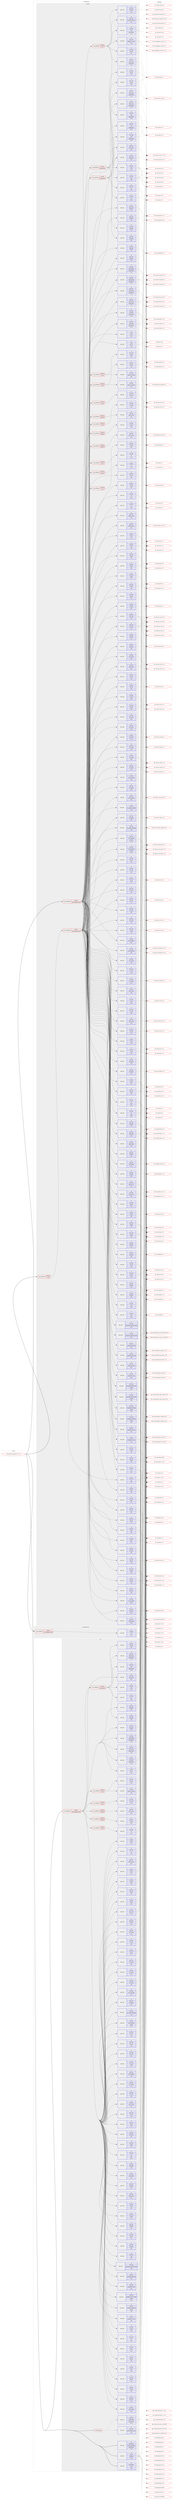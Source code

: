 digraph prolog {

# *************
# Graph options
# *************

newrank=true;
concentrate=true;
compound=true;
graph [rankdir=LR,fontname=Helvetica,fontsize=10,ranksep=1.5];#, ranksep=2.5, nodesep=0.2];
edge  [arrowhead=vee];
node  [fontname=Helvetica,fontsize=10];

# **********
# The ebuild
# **********

subgraph cluster_leftcol {
color=gray;
rank=same;
label=<<i>ebuild</i>>;
id [label="net-analyzer/metasploit-4.17.21-r4", color=red, width=4, href="../net-analyzer/metasploit-4.17.21-r4.svg"];
}

# ****************
# The dependencies
# ****************

subgraph cluster_midcol {
color=gray;
label=<<i>dependencies</i>>;
subgraph cluster_compile {
fillcolor="#eeeeee";
style=filled;
label=<<i>compile</i>>;
subgraph cond441915 {
dependency1643675 [label=<<TABLE BORDER="0" CELLBORDER="1" CELLSPACING="0" CELLPADDING="4"><TR><TD ROWSPAN="3" CELLPADDING="10">use_conditional</TD></TR><TR><TD>positive</TD></TR><TR><TD>ruby_targets_ruby24</TD></TR></TABLE>>, shape=none, color=red];
subgraph pack1175202 {
dependency1643676 [label=<<TABLE BORDER="0" CELLBORDER="1" CELLSPACING="0" CELLPADDING="4" WIDTH="220"><TR><TD ROWSPAN="6" CELLPADDING="30">pack_dep</TD></TR><TR><TD WIDTH="110">no</TD></TR><TR><TD>virtual</TD></TR><TR><TD>ruby-ssl</TD></TR><TR><TD>none</TD></TR><TR><TD></TD></TR></TABLE>>, shape=none, color=blue];
}
dependency1643675:e -> dependency1643676:w [weight=20,style="dashed",arrowhead="vee"];
subgraph pack1175203 {
dependency1643677 [label=<<TABLE BORDER="0" CELLBORDER="1" CELLSPACING="0" CELLPADDING="4" WIDTH="220"><TR><TD ROWSPAN="6" CELLPADDING="30">pack_dep</TD></TR><TR><TD WIDTH="110">no</TD></TR><TR><TD>dev-ruby</TD></TR><TR><TD>actionpack</TD></TR><TR><TD>greaterequal</TD></TR><TR><TD>4.2.6</TD></TR></TABLE>>, shape=none, color=blue];
}
dependency1643675:e -> dependency1643677:w [weight=20,style="dashed",arrowhead="vee"];
subgraph pack1175204 {
dependency1643678 [label=<<TABLE BORDER="0" CELLBORDER="1" CELLSPACING="0" CELLPADDING="4" WIDTH="220"><TR><TD ROWSPAN="6" CELLPADDING="30">pack_dep</TD></TR><TR><TD WIDTH="110">no</TD></TR><TR><TD>dev-ruby</TD></TR><TR><TD>activerecord</TD></TR><TR><TD>greaterequal</TD></TR><TR><TD>4.2.6</TD></TR></TABLE>>, shape=none, color=blue];
}
dependency1643675:e -> dependency1643678:w [weight=20,style="dashed",arrowhead="vee"];
subgraph pack1175205 {
dependency1643679 [label=<<TABLE BORDER="0" CELLBORDER="1" CELLSPACING="0" CELLPADDING="4" WIDTH="220"><TR><TD ROWSPAN="6" CELLPADDING="30">pack_dep</TD></TR><TR><TD WIDTH="110">no</TD></TR><TR><TD>dev-ruby</TD></TR><TR><TD>activesupport</TD></TR><TR><TD>greaterequal</TD></TR><TR><TD>4.2.6</TD></TR></TABLE>>, shape=none, color=blue];
}
dependency1643675:e -> dependency1643679:w [weight=20,style="dashed",arrowhead="vee"];
subgraph pack1175206 {
dependency1643680 [label=<<TABLE BORDER="0" CELLBORDER="1" CELLSPACING="0" CELLPADDING="4" WIDTH="220"><TR><TD ROWSPAN="6" CELLPADDING="30">pack_dep</TD></TR><TR><TD WIDTH="110">no</TD></TR><TR><TD>dev-ruby</TD></TR><TR><TD>backports</TD></TR><TR><TD>none</TD></TR><TR><TD></TD></TR></TABLE>>, shape=none, color=blue];
}
dependency1643675:e -> dependency1643680:w [weight=20,style="dashed",arrowhead="vee"];
subgraph pack1175207 {
dependency1643681 [label=<<TABLE BORDER="0" CELLBORDER="1" CELLSPACING="0" CELLPADDING="4" WIDTH="220"><TR><TD ROWSPAN="6" CELLPADDING="30">pack_dep</TD></TR><TR><TD WIDTH="110">no</TD></TR><TR><TD>dev-ruby</TD></TR><TR><TD>bcrypt-ruby</TD></TR><TR><TD>none</TD></TR><TR><TD></TD></TR></TABLE>>, shape=none, color=blue];
}
dependency1643675:e -> dependency1643681:w [weight=20,style="dashed",arrowhead="vee"];
subgraph pack1175208 {
dependency1643682 [label=<<TABLE BORDER="0" CELLBORDER="1" CELLSPACING="0" CELLPADDING="4" WIDTH="220"><TR><TD ROWSPAN="6" CELLPADDING="30">pack_dep</TD></TR><TR><TD WIDTH="110">no</TD></TR><TR><TD>dev-ruby</TD></TR><TR><TD>bcrypt_pbkdf</TD></TR><TR><TD>none</TD></TR><TR><TD></TD></TR></TABLE>>, shape=none, color=blue];
}
dependency1643675:e -> dependency1643682:w [weight=20,style="dashed",arrowhead="vee"];
subgraph pack1175209 {
dependency1643683 [label=<<TABLE BORDER="0" CELLBORDER="1" CELLSPACING="0" CELLPADDING="4" WIDTH="220"><TR><TD ROWSPAN="6" CELLPADDING="30">pack_dep</TD></TR><TR><TD WIDTH="110">no</TD></TR><TR><TD>dev-ruby</TD></TR><TR><TD>bit-struct</TD></TR><TR><TD>none</TD></TR><TR><TD></TD></TR></TABLE>>, shape=none, color=blue];
}
dependency1643675:e -> dependency1643683:w [weight=20,style="dashed",arrowhead="vee"];
subgraph pack1175210 {
dependency1643684 [label=<<TABLE BORDER="0" CELLBORDER="1" CELLSPACING="0" CELLPADDING="4" WIDTH="220"><TR><TD ROWSPAN="6" CELLPADDING="30">pack_dep</TD></TR><TR><TD WIDTH="110">no</TD></TR><TR><TD>dev-ruby</TD></TR><TR><TD>bundler</TD></TR><TR><TD>none</TD></TR><TR><TD></TD></TR></TABLE>>, shape=none, color=blue];
}
dependency1643675:e -> dependency1643684:w [weight=20,style="dashed",arrowhead="vee"];
subgraph pack1175211 {
dependency1643685 [label=<<TABLE BORDER="0" CELLBORDER="1" CELLSPACING="0" CELLPADDING="4" WIDTH="220"><TR><TD ROWSPAN="6" CELLPADDING="30">pack_dep</TD></TR><TR><TD WIDTH="110">no</TD></TR><TR><TD>dev-ruby</TD></TR><TR><TD>dnsruby</TD></TR><TR><TD>none</TD></TR><TR><TD></TD></TR></TABLE>>, shape=none, color=blue];
}
dependency1643675:e -> dependency1643685:w [weight=20,style="dashed",arrowhead="vee"];
subgraph pack1175212 {
dependency1643686 [label=<<TABLE BORDER="0" CELLBORDER="1" CELLSPACING="0" CELLPADDING="4" WIDTH="220"><TR><TD ROWSPAN="6" CELLPADDING="30">pack_dep</TD></TR><TR><TD WIDTH="110">no</TD></TR><TR><TD>dev-ruby</TD></TR><TR><TD>faker</TD></TR><TR><TD>none</TD></TR><TR><TD></TD></TR></TABLE>>, shape=none, color=blue];
}
dependency1643675:e -> dependency1643686:w [weight=20,style="dashed",arrowhead="vee"];
subgraph pack1175213 {
dependency1643687 [label=<<TABLE BORDER="0" CELLBORDER="1" CELLSPACING="0" CELLPADDING="4" WIDTH="220"><TR><TD ROWSPAN="6" CELLPADDING="30">pack_dep</TD></TR><TR><TD WIDTH="110">no</TD></TR><TR><TD>dev-ruby</TD></TR><TR><TD>filesize</TD></TR><TR><TD>none</TD></TR><TR><TD></TD></TR></TABLE>>, shape=none, color=blue];
}
dependency1643675:e -> dependency1643687:w [weight=20,style="dashed",arrowhead="vee"];
subgraph pack1175214 {
dependency1643688 [label=<<TABLE BORDER="0" CELLBORDER="1" CELLSPACING="0" CELLPADDING="4" WIDTH="220"><TR><TD ROWSPAN="6" CELLPADDING="30">pack_dep</TD></TR><TR><TD WIDTH="110">no</TD></TR><TR><TD>dev-ruby</TD></TR><TR><TD>jsobfu</TD></TR><TR><TD>none</TD></TR><TR><TD></TD></TR></TABLE>>, shape=none, color=blue];
}
dependency1643675:e -> dependency1643688:w [weight=20,style="dashed",arrowhead="vee"];
subgraph pack1175215 {
dependency1643689 [label=<<TABLE BORDER="0" CELLBORDER="1" CELLSPACING="0" CELLPADDING="4" WIDTH="220"><TR><TD ROWSPAN="6" CELLPADDING="30">pack_dep</TD></TR><TR><TD WIDTH="110">no</TD></TR><TR><TD>dev-ruby</TD></TR><TR><TD>json</TD></TR><TR><TD>none</TD></TR><TR><TD></TD></TR></TABLE>>, shape=none, color=blue];
}
dependency1643675:e -> dependency1643689:w [weight=20,style="dashed",arrowhead="vee"];
subgraph pack1175216 {
dependency1643690 [label=<<TABLE BORDER="0" CELLBORDER="1" CELLSPACING="0" CELLPADDING="4" WIDTH="220"><TR><TD ROWSPAN="6" CELLPADDING="30">pack_dep</TD></TR><TR><TD WIDTH="110">no</TD></TR><TR><TD>dev-ruby</TD></TR><TR><TD>metasm</TD></TR><TR><TD>none</TD></TR><TR><TD></TD></TR></TABLE>>, shape=none, color=blue];
}
dependency1643675:e -> dependency1643690:w [weight=20,style="dashed",arrowhead="vee"];
subgraph pack1175217 {
dependency1643691 [label=<<TABLE BORDER="0" CELLBORDER="1" CELLSPACING="0" CELLPADDING="4" WIDTH="220"><TR><TD ROWSPAN="6" CELLPADDING="30">pack_dep</TD></TR><TR><TD WIDTH="110">no</TD></TR><TR><TD>dev-ruby</TD></TR><TR><TD>metasploit-concern</TD></TR><TR><TD>none</TD></TR><TR><TD></TD></TR></TABLE>>, shape=none, color=blue];
}
dependency1643675:e -> dependency1643691:w [weight=20,style="dashed",arrowhead="vee"];
subgraph pack1175218 {
dependency1643692 [label=<<TABLE BORDER="0" CELLBORDER="1" CELLSPACING="0" CELLPADDING="4" WIDTH="220"><TR><TD ROWSPAN="6" CELLPADDING="30">pack_dep</TD></TR><TR><TD WIDTH="110">no</TD></TR><TR><TD>dev-ruby</TD></TR><TR><TD>metasploit-credential</TD></TR><TR><TD>smaller</TD></TR><TR><TD>3.0.0</TD></TR></TABLE>>, shape=none, color=blue];
}
dependency1643675:e -> dependency1643692:w [weight=20,style="dashed",arrowhead="vee"];
subgraph pack1175219 {
dependency1643693 [label=<<TABLE BORDER="0" CELLBORDER="1" CELLSPACING="0" CELLPADDING="4" WIDTH="220"><TR><TD ROWSPAN="6" CELLPADDING="30">pack_dep</TD></TR><TR><TD WIDTH="110">no</TD></TR><TR><TD>dev-ruby</TD></TR><TR><TD>metasploit_data_models</TD></TR><TR><TD>smaller</TD></TR><TR><TD>3.0.0</TD></TR></TABLE>>, shape=none, color=blue];
}
dependency1643675:e -> dependency1643693:w [weight=20,style="dashed",arrowhead="vee"];
subgraph pack1175220 {
dependency1643694 [label=<<TABLE BORDER="0" CELLBORDER="1" CELLSPACING="0" CELLPADDING="4" WIDTH="220"><TR><TD ROWSPAN="6" CELLPADDING="30">pack_dep</TD></TR><TR><TD WIDTH="110">no</TD></TR><TR><TD>dev-ruby</TD></TR><TR><TD>metasploit-model</TD></TR><TR><TD>none</TD></TR><TR><TD></TD></TR></TABLE>>, shape=none, color=blue];
}
dependency1643675:e -> dependency1643694:w [weight=20,style="dashed",arrowhead="vee"];
subgraph pack1175221 {
dependency1643695 [label=<<TABLE BORDER="0" CELLBORDER="1" CELLSPACING="0" CELLPADDING="4" WIDTH="220"><TR><TD ROWSPAN="6" CELLPADDING="30">pack_dep</TD></TR><TR><TD WIDTH="110">no</TD></TR><TR><TD>dev-ruby</TD></TR><TR><TD>metasploit-payloads</TD></TR><TR><TD>none</TD></TR><TR><TD></TD></TR></TABLE>>, shape=none, color=blue];
}
dependency1643675:e -> dependency1643695:w [weight=20,style="dashed",arrowhead="vee"];
subgraph pack1175222 {
dependency1643696 [label=<<TABLE BORDER="0" CELLBORDER="1" CELLSPACING="0" CELLPADDING="4" WIDTH="220"><TR><TD ROWSPAN="6" CELLPADDING="30">pack_dep</TD></TR><TR><TD WIDTH="110">no</TD></TR><TR><TD>dev-ruby</TD></TR><TR><TD>metasploit_payloads-mettle</TD></TR><TR><TD>none</TD></TR><TR><TD></TD></TR></TABLE>>, shape=none, color=blue];
}
dependency1643675:e -> dependency1643696:w [weight=20,style="dashed",arrowhead="vee"];
subgraph pack1175223 {
dependency1643697 [label=<<TABLE BORDER="0" CELLBORDER="1" CELLSPACING="0" CELLPADDING="4" WIDTH="220"><TR><TD ROWSPAN="6" CELLPADDING="30">pack_dep</TD></TR><TR><TD WIDTH="110">no</TD></TR><TR><TD>dev-ruby</TD></TR><TR><TD>mqtt</TD></TR><TR><TD>none</TD></TR><TR><TD></TD></TR></TABLE>>, shape=none, color=blue];
}
dependency1643675:e -> dependency1643697:w [weight=20,style="dashed",arrowhead="vee"];
subgraph pack1175224 {
dependency1643698 [label=<<TABLE BORDER="0" CELLBORDER="1" CELLSPACING="0" CELLPADDING="4" WIDTH="220"><TR><TD ROWSPAN="6" CELLPADDING="30">pack_dep</TD></TR><TR><TD WIDTH="110">no</TD></TR><TR><TD>dev-ruby</TD></TR><TR><TD>msgpack</TD></TR><TR><TD>none</TD></TR><TR><TD></TD></TR></TABLE>>, shape=none, color=blue];
}
dependency1643675:e -> dependency1643698:w [weight=20,style="dashed",arrowhead="vee"];
subgraph pack1175225 {
dependency1643699 [label=<<TABLE BORDER="0" CELLBORDER="1" CELLSPACING="0" CELLPADDING="4" WIDTH="220"><TR><TD ROWSPAN="6" CELLPADDING="30">pack_dep</TD></TR><TR><TD WIDTH="110">no</TD></TR><TR><TD>dev-ruby</TD></TR><TR><TD>net-ssh</TD></TR><TR><TD>none</TD></TR><TR><TD></TD></TR></TABLE>>, shape=none, color=blue];
}
dependency1643675:e -> dependency1643699:w [weight=20,style="dashed",arrowhead="vee"];
subgraph pack1175226 {
dependency1643700 [label=<<TABLE BORDER="0" CELLBORDER="1" CELLSPACING="0" CELLPADDING="4" WIDTH="220"><TR><TD ROWSPAN="6" CELLPADDING="30">pack_dep</TD></TR><TR><TD WIDTH="110">no</TD></TR><TR><TD>dev-ruby</TD></TR><TR><TD>ed25519</TD></TR><TR><TD>none</TD></TR><TR><TD></TD></TR></TABLE>>, shape=none, color=blue];
}
dependency1643675:e -> dependency1643700:w [weight=20,style="dashed",arrowhead="vee"];
subgraph pack1175227 {
dependency1643701 [label=<<TABLE BORDER="0" CELLBORDER="1" CELLSPACING="0" CELLPADDING="4" WIDTH="220"><TR><TD ROWSPAN="6" CELLPADDING="30">pack_dep</TD></TR><TR><TD WIDTH="110">no</TD></TR><TR><TD>dev-ruby</TD></TR><TR><TD>nokogiri</TD></TR><TR><TD>none</TD></TR><TR><TD></TD></TR></TABLE>>, shape=none, color=blue];
}
dependency1643675:e -> dependency1643701:w [weight=20,style="dashed",arrowhead="vee"];
subgraph pack1175228 {
dependency1643702 [label=<<TABLE BORDER="0" CELLBORDER="1" CELLSPACING="0" CELLPADDING="4" WIDTH="220"><TR><TD ROWSPAN="6" CELLPADDING="30">pack_dep</TD></TR><TR><TD WIDTH="110">no</TD></TR><TR><TD>dev-ruby</TD></TR><TR><TD>octokit</TD></TR><TR><TD>none</TD></TR><TR><TD></TD></TR></TABLE>>, shape=none, color=blue];
}
dependency1643675:e -> dependency1643702:w [weight=20,style="dashed",arrowhead="vee"];
subgraph pack1175229 {
dependency1643703 [label=<<TABLE BORDER="0" CELLBORDER="1" CELLSPACING="0" CELLPADDING="4" WIDTH="220"><TR><TD ROWSPAN="6" CELLPADDING="30">pack_dep</TD></TR><TR><TD WIDTH="110">no</TD></TR><TR><TD>dev-ruby</TD></TR><TR><TD>openssl-ccm</TD></TR><TR><TD>none</TD></TR><TR><TD></TD></TR></TABLE>>, shape=none, color=blue];
}
dependency1643675:e -> dependency1643703:w [weight=20,style="dashed",arrowhead="vee"];
subgraph pack1175230 {
dependency1643704 [label=<<TABLE BORDER="0" CELLBORDER="1" CELLSPACING="0" CELLPADDING="4" WIDTH="220"><TR><TD ROWSPAN="6" CELLPADDING="30">pack_dep</TD></TR><TR><TD WIDTH="110">no</TD></TR><TR><TD>dev-ruby</TD></TR><TR><TD>packetfu</TD></TR><TR><TD>none</TD></TR><TR><TD></TD></TR></TABLE>>, shape=none, color=blue];
}
dependency1643675:e -> dependency1643704:w [weight=20,style="dashed",arrowhead="vee"];
subgraph pack1175231 {
dependency1643705 [label=<<TABLE BORDER="0" CELLBORDER="1" CELLSPACING="0" CELLPADDING="4" WIDTH="220"><TR><TD ROWSPAN="6" CELLPADDING="30">pack_dep</TD></TR><TR><TD WIDTH="110">no</TD></TR><TR><TD>dev-ruby</TD></TR><TR><TD>patch_finder</TD></TR><TR><TD>none</TD></TR><TR><TD></TD></TR></TABLE>>, shape=none, color=blue];
}
dependency1643675:e -> dependency1643705:w [weight=20,style="dashed",arrowhead="vee"];
subgraph pack1175232 {
dependency1643706 [label=<<TABLE BORDER="0" CELLBORDER="1" CELLSPACING="0" CELLPADDING="4" WIDTH="220"><TR><TD ROWSPAN="6" CELLPADDING="30">pack_dep</TD></TR><TR><TD WIDTH="110">no</TD></TR><TR><TD>dev-ruby</TD></TR><TR><TD>pdf-reader</TD></TR><TR><TD>none</TD></TR><TR><TD></TD></TR></TABLE>>, shape=none, color=blue];
}
dependency1643675:e -> dependency1643706:w [weight=20,style="dashed",arrowhead="vee"];
subgraph pack1175233 {
dependency1643707 [label=<<TABLE BORDER="0" CELLBORDER="1" CELLSPACING="0" CELLPADDING="4" WIDTH="220"><TR><TD ROWSPAN="6" CELLPADDING="30">pack_dep</TD></TR><TR><TD WIDTH="110">no</TD></TR><TR><TD>dev-ruby</TD></TR><TR><TD>pg</TD></TR><TR><TD>tilde</TD></TR><TR><TD>0.21.0</TD></TR></TABLE>>, shape=none, color=blue];
}
dependency1643675:e -> dependency1643707:w [weight=20,style="dashed",arrowhead="vee"];
subgraph pack1175234 {
dependency1643708 [label=<<TABLE BORDER="0" CELLBORDER="1" CELLSPACING="0" CELLPADDING="4" WIDTH="220"><TR><TD ROWSPAN="6" CELLPADDING="30">pack_dep</TD></TR><TR><TD WIDTH="110">no</TD></TR><TR><TD>dev-ruby</TD></TR><TR><TD>railties</TD></TR><TR><TD>none</TD></TR><TR><TD></TD></TR></TABLE>>, shape=none, color=blue];
}
dependency1643675:e -> dependency1643708:w [weight=20,style="dashed",arrowhead="vee"];
subgraph pack1175235 {
dependency1643709 [label=<<TABLE BORDER="0" CELLBORDER="1" CELLSPACING="0" CELLPADDING="4" WIDTH="220"><TR><TD ROWSPAN="6" CELLPADDING="30">pack_dep</TD></TR><TR><TD WIDTH="110">no</TD></TR><TR><TD>dev-ruby</TD></TR><TR><TD>rb-readline</TD></TR><TR><TD>none</TD></TR><TR><TD></TD></TR></TABLE>>, shape=none, color=blue];
}
dependency1643675:e -> dependency1643709:w [weight=20,style="dashed",arrowhead="vee"];
subgraph pack1175236 {
dependency1643710 [label=<<TABLE BORDER="0" CELLBORDER="1" CELLSPACING="0" CELLPADDING="4" WIDTH="220"><TR><TD ROWSPAN="6" CELLPADDING="30">pack_dep</TD></TR><TR><TD WIDTH="110">no</TD></TR><TR><TD>dev-ruby</TD></TR><TR><TD>recog</TD></TR><TR><TD>none</TD></TR><TR><TD></TD></TR></TABLE>>, shape=none, color=blue];
}
dependency1643675:e -> dependency1643710:w [weight=20,style="dashed",arrowhead="vee"];
subgraph pack1175237 {
dependency1643711 [label=<<TABLE BORDER="0" CELLBORDER="1" CELLSPACING="0" CELLPADDING="4" WIDTH="220"><TR><TD ROWSPAN="6" CELLPADDING="30">pack_dep</TD></TR><TR><TD WIDTH="110">no</TD></TR><TR><TD>dev-ruby</TD></TR><TR><TD>redcarpet</TD></TR><TR><TD>none</TD></TR><TR><TD></TD></TR></TABLE>>, shape=none, color=blue];
}
dependency1643675:e -> dependency1643711:w [weight=20,style="dashed",arrowhead="vee"];
subgraph pack1175238 {
dependency1643712 [label=<<TABLE BORDER="0" CELLBORDER="1" CELLSPACING="0" CELLPADDING="4" WIDTH="220"><TR><TD ROWSPAN="6" CELLPADDING="30">pack_dep</TD></TR><TR><TD WIDTH="110">no</TD></TR><TR><TD>dev-ruby</TD></TR><TR><TD>rex-arch</TD></TR><TR><TD>none</TD></TR><TR><TD></TD></TR></TABLE>>, shape=none, color=blue];
}
dependency1643675:e -> dependency1643712:w [weight=20,style="dashed",arrowhead="vee"];
subgraph pack1175239 {
dependency1643713 [label=<<TABLE BORDER="0" CELLBORDER="1" CELLSPACING="0" CELLPADDING="4" WIDTH="220"><TR><TD ROWSPAN="6" CELLPADDING="30">pack_dep</TD></TR><TR><TD WIDTH="110">no</TD></TR><TR><TD>dev-ruby</TD></TR><TR><TD>rex-bin_tools</TD></TR><TR><TD>none</TD></TR><TR><TD></TD></TR></TABLE>>, shape=none, color=blue];
}
dependency1643675:e -> dependency1643713:w [weight=20,style="dashed",arrowhead="vee"];
subgraph pack1175240 {
dependency1643714 [label=<<TABLE BORDER="0" CELLBORDER="1" CELLSPACING="0" CELLPADDING="4" WIDTH="220"><TR><TD ROWSPAN="6" CELLPADDING="30">pack_dep</TD></TR><TR><TD WIDTH="110">no</TD></TR><TR><TD>dev-ruby</TD></TR><TR><TD>rex-core</TD></TR><TR><TD>none</TD></TR><TR><TD></TD></TR></TABLE>>, shape=none, color=blue];
}
dependency1643675:e -> dependency1643714:w [weight=20,style="dashed",arrowhead="vee"];
subgraph pack1175241 {
dependency1643715 [label=<<TABLE BORDER="0" CELLBORDER="1" CELLSPACING="0" CELLPADDING="4" WIDTH="220"><TR><TD ROWSPAN="6" CELLPADDING="30">pack_dep</TD></TR><TR><TD WIDTH="110">no</TD></TR><TR><TD>dev-ruby</TD></TR><TR><TD>rex-encoder</TD></TR><TR><TD>none</TD></TR><TR><TD></TD></TR></TABLE>>, shape=none, color=blue];
}
dependency1643675:e -> dependency1643715:w [weight=20,style="dashed",arrowhead="vee"];
subgraph pack1175242 {
dependency1643716 [label=<<TABLE BORDER="0" CELLBORDER="1" CELLSPACING="0" CELLPADDING="4" WIDTH="220"><TR><TD ROWSPAN="6" CELLPADDING="30">pack_dep</TD></TR><TR><TD WIDTH="110">no</TD></TR><TR><TD>dev-ruby</TD></TR><TR><TD>rex-exploitation</TD></TR><TR><TD>none</TD></TR><TR><TD></TD></TR></TABLE>>, shape=none, color=blue];
}
dependency1643675:e -> dependency1643716:w [weight=20,style="dashed",arrowhead="vee"];
subgraph pack1175243 {
dependency1643717 [label=<<TABLE BORDER="0" CELLBORDER="1" CELLSPACING="0" CELLPADDING="4" WIDTH="220"><TR><TD ROWSPAN="6" CELLPADDING="30">pack_dep</TD></TR><TR><TD WIDTH="110">no</TD></TR><TR><TD>dev-ruby</TD></TR><TR><TD>rex-java</TD></TR><TR><TD>none</TD></TR><TR><TD></TD></TR></TABLE>>, shape=none, color=blue];
}
dependency1643675:e -> dependency1643717:w [weight=20,style="dashed",arrowhead="vee"];
subgraph pack1175244 {
dependency1643718 [label=<<TABLE BORDER="0" CELLBORDER="1" CELLSPACING="0" CELLPADDING="4" WIDTH="220"><TR><TD ROWSPAN="6" CELLPADDING="30">pack_dep</TD></TR><TR><TD WIDTH="110">no</TD></TR><TR><TD>dev-ruby</TD></TR><TR><TD>rex-mime</TD></TR><TR><TD>none</TD></TR><TR><TD></TD></TR></TABLE>>, shape=none, color=blue];
}
dependency1643675:e -> dependency1643718:w [weight=20,style="dashed",arrowhead="vee"];
subgraph pack1175245 {
dependency1643719 [label=<<TABLE BORDER="0" CELLBORDER="1" CELLSPACING="0" CELLPADDING="4" WIDTH="220"><TR><TD ROWSPAN="6" CELLPADDING="30">pack_dep</TD></TR><TR><TD WIDTH="110">no</TD></TR><TR><TD>dev-ruby</TD></TR><TR><TD>rex-nop</TD></TR><TR><TD>none</TD></TR><TR><TD></TD></TR></TABLE>>, shape=none, color=blue];
}
dependency1643675:e -> dependency1643719:w [weight=20,style="dashed",arrowhead="vee"];
subgraph pack1175246 {
dependency1643720 [label=<<TABLE BORDER="0" CELLBORDER="1" CELLSPACING="0" CELLPADDING="4" WIDTH="220"><TR><TD ROWSPAN="6" CELLPADDING="30">pack_dep</TD></TR><TR><TD WIDTH="110">no</TD></TR><TR><TD>dev-ruby</TD></TR><TR><TD>rex-ole</TD></TR><TR><TD>none</TD></TR><TR><TD></TD></TR></TABLE>>, shape=none, color=blue];
}
dependency1643675:e -> dependency1643720:w [weight=20,style="dashed",arrowhead="vee"];
subgraph pack1175247 {
dependency1643721 [label=<<TABLE BORDER="0" CELLBORDER="1" CELLSPACING="0" CELLPADDING="4" WIDTH="220"><TR><TD ROWSPAN="6" CELLPADDING="30">pack_dep</TD></TR><TR><TD WIDTH="110">no</TD></TR><TR><TD>dev-ruby</TD></TR><TR><TD>rex-powershell</TD></TR><TR><TD>smaller</TD></TR><TR><TD>0.1.78</TD></TR></TABLE>>, shape=none, color=blue];
}
dependency1643675:e -> dependency1643721:w [weight=20,style="dashed",arrowhead="vee"];
subgraph pack1175248 {
dependency1643722 [label=<<TABLE BORDER="0" CELLBORDER="1" CELLSPACING="0" CELLPADDING="4" WIDTH="220"><TR><TD ROWSPAN="6" CELLPADDING="30">pack_dep</TD></TR><TR><TD WIDTH="110">no</TD></TR><TR><TD>dev-ruby</TD></TR><TR><TD>rex-random_identifier</TD></TR><TR><TD>none</TD></TR><TR><TD></TD></TR></TABLE>>, shape=none, color=blue];
}
dependency1643675:e -> dependency1643722:w [weight=20,style="dashed",arrowhead="vee"];
subgraph pack1175249 {
dependency1643723 [label=<<TABLE BORDER="0" CELLBORDER="1" CELLSPACING="0" CELLPADDING="4" WIDTH="220"><TR><TD ROWSPAN="6" CELLPADDING="30">pack_dep</TD></TR><TR><TD WIDTH="110">no</TD></TR><TR><TD>dev-ruby</TD></TR><TR><TD>rex-registry</TD></TR><TR><TD>none</TD></TR><TR><TD></TD></TR></TABLE>>, shape=none, color=blue];
}
dependency1643675:e -> dependency1643723:w [weight=20,style="dashed",arrowhead="vee"];
subgraph pack1175250 {
dependency1643724 [label=<<TABLE BORDER="0" CELLBORDER="1" CELLSPACING="0" CELLPADDING="4" WIDTH="220"><TR><TD ROWSPAN="6" CELLPADDING="30">pack_dep</TD></TR><TR><TD WIDTH="110">no</TD></TR><TR><TD>dev-ruby</TD></TR><TR><TD>rex-rop_builder</TD></TR><TR><TD>none</TD></TR><TR><TD></TD></TR></TABLE>>, shape=none, color=blue];
}
dependency1643675:e -> dependency1643724:w [weight=20,style="dashed",arrowhead="vee"];
subgraph pack1175251 {
dependency1643725 [label=<<TABLE BORDER="0" CELLBORDER="1" CELLSPACING="0" CELLPADDING="4" WIDTH="220"><TR><TD ROWSPAN="6" CELLPADDING="30">pack_dep</TD></TR><TR><TD WIDTH="110">no</TD></TR><TR><TD>dev-ruby</TD></TR><TR><TD>rex-socket</TD></TR><TR><TD>none</TD></TR><TR><TD></TD></TR></TABLE>>, shape=none, color=blue];
}
dependency1643675:e -> dependency1643725:w [weight=20,style="dashed",arrowhead="vee"];
subgraph pack1175252 {
dependency1643726 [label=<<TABLE BORDER="0" CELLBORDER="1" CELLSPACING="0" CELLPADDING="4" WIDTH="220"><TR><TD ROWSPAN="6" CELLPADDING="30">pack_dep</TD></TR><TR><TD WIDTH="110">no</TD></TR><TR><TD>dev-ruby</TD></TR><TR><TD>rex-sslscan</TD></TR><TR><TD>none</TD></TR><TR><TD></TD></TR></TABLE>>, shape=none, color=blue];
}
dependency1643675:e -> dependency1643726:w [weight=20,style="dashed",arrowhead="vee"];
subgraph pack1175253 {
dependency1643727 [label=<<TABLE BORDER="0" CELLBORDER="1" CELLSPACING="0" CELLPADDING="4" WIDTH="220"><TR><TD ROWSPAN="6" CELLPADDING="30">pack_dep</TD></TR><TR><TD WIDTH="110">no</TD></TR><TR><TD>dev-ruby</TD></TR><TR><TD>rex-struct2</TD></TR><TR><TD>none</TD></TR><TR><TD></TD></TR></TABLE>>, shape=none, color=blue];
}
dependency1643675:e -> dependency1643727:w [weight=20,style="dashed",arrowhead="vee"];
subgraph pack1175254 {
dependency1643728 [label=<<TABLE BORDER="0" CELLBORDER="1" CELLSPACING="0" CELLPADDING="4" WIDTH="220"><TR><TD ROWSPAN="6" CELLPADDING="30">pack_dep</TD></TR><TR><TD WIDTH="110">no</TD></TR><TR><TD>dev-ruby</TD></TR><TR><TD>rex-text</TD></TR><TR><TD>none</TD></TR><TR><TD></TD></TR></TABLE>>, shape=none, color=blue];
}
dependency1643675:e -> dependency1643728:w [weight=20,style="dashed",arrowhead="vee"];
subgraph pack1175255 {
dependency1643729 [label=<<TABLE BORDER="0" CELLBORDER="1" CELLSPACING="0" CELLPADDING="4" WIDTH="220"><TR><TD ROWSPAN="6" CELLPADDING="30">pack_dep</TD></TR><TR><TD WIDTH="110">no</TD></TR><TR><TD>dev-ruby</TD></TR><TR><TD>rex-zip</TD></TR><TR><TD>none</TD></TR><TR><TD></TD></TR></TABLE>>, shape=none, color=blue];
}
dependency1643675:e -> dependency1643729:w [weight=20,style="dashed",arrowhead="vee"];
subgraph pack1175256 {
dependency1643730 [label=<<TABLE BORDER="0" CELLBORDER="1" CELLSPACING="0" CELLPADDING="4" WIDTH="220"><TR><TD ROWSPAN="6" CELLPADDING="30">pack_dep</TD></TR><TR><TD WIDTH="110">no</TD></TR><TR><TD>dev-ruby</TD></TR><TR><TD>ruby-macho</TD></TR><TR><TD>none</TD></TR><TR><TD></TD></TR></TABLE>>, shape=none, color=blue];
}
dependency1643675:e -> dependency1643730:w [weight=20,style="dashed",arrowhead="vee"];
subgraph pack1175257 {
dependency1643731 [label=<<TABLE BORDER="0" CELLBORDER="1" CELLSPACING="0" CELLPADDING="4" WIDTH="220"><TR><TD ROWSPAN="6" CELLPADDING="30">pack_dep</TD></TR><TR><TD WIDTH="110">no</TD></TR><TR><TD>dev-ruby</TD></TR><TR><TD>rubyntlm</TD></TR><TR><TD>none</TD></TR><TR><TD></TD></TR></TABLE>>, shape=none, color=blue];
}
dependency1643675:e -> dependency1643731:w [weight=20,style="dashed",arrowhead="vee"];
subgraph pack1175258 {
dependency1643732 [label=<<TABLE BORDER="0" CELLBORDER="1" CELLSPACING="0" CELLPADDING="4" WIDTH="220"><TR><TD ROWSPAN="6" CELLPADDING="30">pack_dep</TD></TR><TR><TD WIDTH="110">no</TD></TR><TR><TD>dev-ruby</TD></TR><TR><TD>ruby_smb</TD></TR><TR><TD>none</TD></TR><TR><TD></TD></TR></TABLE>>, shape=none, color=blue];
}
dependency1643675:e -> dependency1643732:w [weight=20,style="dashed",arrowhead="vee"];
subgraph pack1175259 {
dependency1643733 [label=<<TABLE BORDER="0" CELLBORDER="1" CELLSPACING="0" CELLPADDING="4" WIDTH="220"><TR><TD ROWSPAN="6" CELLPADDING="30">pack_dep</TD></TR><TR><TD WIDTH="110">no</TD></TR><TR><TD>dev-ruby</TD></TR><TR><TD>rubyzip</TD></TR><TR><TD>none</TD></TR><TR><TD></TD></TR></TABLE>>, shape=none, color=blue];
}
dependency1643675:e -> dependency1643733:w [weight=20,style="dashed",arrowhead="vee"];
subgraph pack1175260 {
dependency1643734 [label=<<TABLE BORDER="0" CELLBORDER="1" CELLSPACING="0" CELLPADDING="4" WIDTH="220"><TR><TD ROWSPAN="6" CELLPADDING="30">pack_dep</TD></TR><TR><TD WIDTH="110">no</TD></TR><TR><TD>dev-ruby</TD></TR><TR><TD>sqlite3</TD></TR><TR><TD>none</TD></TR><TR><TD></TD></TR></TABLE>>, shape=none, color=blue];
}
dependency1643675:e -> dependency1643734:w [weight=20,style="dashed",arrowhead="vee"];
subgraph pack1175261 {
dependency1643735 [label=<<TABLE BORDER="0" CELLBORDER="1" CELLSPACING="0" CELLPADDING="4" WIDTH="220"><TR><TD ROWSPAN="6" CELLPADDING="30">pack_dep</TD></TR><TR><TD WIDTH="110">no</TD></TR><TR><TD>dev-ruby</TD></TR><TR><TD>sshkey</TD></TR><TR><TD>none</TD></TR><TR><TD></TD></TR></TABLE>>, shape=none, color=blue];
}
dependency1643675:e -> dependency1643735:w [weight=20,style="dashed",arrowhead="vee"];
subgraph pack1175262 {
dependency1643736 [label=<<TABLE BORDER="0" CELLBORDER="1" CELLSPACING="0" CELLPADDING="4" WIDTH="220"><TR><TD ROWSPAN="6" CELLPADDING="30">pack_dep</TD></TR><TR><TD WIDTH="110">no</TD></TR><TR><TD>dev-ruby</TD></TR><TR><TD>tzinfo</TD></TR><TR><TD>none</TD></TR><TR><TD></TD></TR></TABLE>>, shape=none, color=blue];
}
dependency1643675:e -> dependency1643736:w [weight=20,style="dashed",arrowhead="vee"];
subgraph pack1175263 {
dependency1643737 [label=<<TABLE BORDER="0" CELLBORDER="1" CELLSPACING="0" CELLPADDING="4" WIDTH="220"><TR><TD ROWSPAN="6" CELLPADDING="30">pack_dep</TD></TR><TR><TD WIDTH="110">no</TD></TR><TR><TD>dev-ruby</TD></TR><TR><TD>windows_error</TD></TR><TR><TD>none</TD></TR><TR><TD></TD></TR></TABLE>>, shape=none, color=blue];
}
dependency1643675:e -> dependency1643737:w [weight=20,style="dashed",arrowhead="vee"];
subgraph pack1175264 {
dependency1643738 [label=<<TABLE BORDER="0" CELLBORDER="1" CELLSPACING="0" CELLPADDING="4" WIDTH="220"><TR><TD ROWSPAN="6" CELLPADDING="30">pack_dep</TD></TR><TR><TD WIDTH="110">no</TD></TR><TR><TD>dev-ruby</TD></TR><TR><TD>xdr</TD></TR><TR><TD>none</TD></TR><TR><TD></TD></TR></TABLE>>, shape=none, color=blue];
}
dependency1643675:e -> dependency1643738:w [weight=20,style="dashed",arrowhead="vee"];
subgraph pack1175265 {
dependency1643739 [label=<<TABLE BORDER="0" CELLBORDER="1" CELLSPACING="0" CELLPADDING="4" WIDTH="220"><TR><TD ROWSPAN="6" CELLPADDING="30">pack_dep</TD></TR><TR><TD WIDTH="110">no</TD></TR><TR><TD>dev-ruby</TD></TR><TR><TD>xmlrpc</TD></TR><TR><TD>none</TD></TR><TR><TD></TD></TR></TABLE>>, shape=none, color=blue];
}
dependency1643675:e -> dependency1643739:w [weight=20,style="dashed",arrowhead="vee"];
subgraph cond441916 {
dependency1643740 [label=<<TABLE BORDER="0" CELLBORDER="1" CELLSPACING="0" CELLPADDING="4"><TR><TD ROWSPAN="3" CELLPADDING="10">use_conditional</TD></TR><TR><TD>positive</TD></TR><TR><TD>java</TD></TR></TABLE>>, shape=none, color=red];
subgraph pack1175266 {
dependency1643741 [label=<<TABLE BORDER="0" CELLBORDER="1" CELLSPACING="0" CELLPADDING="4" WIDTH="220"><TR><TD ROWSPAN="6" CELLPADDING="30">pack_dep</TD></TR><TR><TD WIDTH="110">no</TD></TR><TR><TD>dev-ruby</TD></TR><TR><TD>rjb</TD></TR><TR><TD>none</TD></TR><TR><TD></TD></TR></TABLE>>, shape=none, color=blue];
}
dependency1643740:e -> dependency1643741:w [weight=20,style="dashed",arrowhead="vee"];
}
dependency1643675:e -> dependency1643740:w [weight=20,style="dashed",arrowhead="vee"];
subgraph cond441917 {
dependency1643742 [label=<<TABLE BORDER="0" CELLBORDER="1" CELLSPACING="0" CELLPADDING="4"><TR><TD ROWSPAN="3" CELLPADDING="10">use_conditional</TD></TR><TR><TD>positive</TD></TR><TR><TD>nexpose</TD></TR></TABLE>>, shape=none, color=red];
subgraph pack1175267 {
dependency1643743 [label=<<TABLE BORDER="0" CELLBORDER="1" CELLSPACING="0" CELLPADDING="4" WIDTH="220"><TR><TD ROWSPAN="6" CELLPADDING="30">pack_dep</TD></TR><TR><TD WIDTH="110">no</TD></TR><TR><TD>dev-ruby</TD></TR><TR><TD>nexpose</TD></TR><TR><TD>none</TD></TR><TR><TD></TD></TR></TABLE>>, shape=none, color=blue];
}
dependency1643742:e -> dependency1643743:w [weight=20,style="dashed",arrowhead="vee"];
}
dependency1643675:e -> dependency1643742:w [weight=20,style="dashed",arrowhead="vee"];
subgraph cond441918 {
dependency1643744 [label=<<TABLE BORDER="0" CELLBORDER="1" CELLSPACING="0" CELLPADDING="4"><TR><TD ROWSPAN="3" CELLPADDING="10">use_conditional</TD></TR><TR><TD>positive</TD></TR><TR><TD>openvas</TD></TR></TABLE>>, shape=none, color=red];
subgraph pack1175268 {
dependency1643745 [label=<<TABLE BORDER="0" CELLBORDER="1" CELLSPACING="0" CELLPADDING="4" WIDTH="220"><TR><TD ROWSPAN="6" CELLPADDING="30">pack_dep</TD></TR><TR><TD WIDTH="110">no</TD></TR><TR><TD>dev-ruby</TD></TR><TR><TD>openvas-omp</TD></TR><TR><TD>none</TD></TR><TR><TD></TD></TR></TABLE>>, shape=none, color=blue];
}
dependency1643744:e -> dependency1643745:w [weight=20,style="dashed",arrowhead="vee"];
}
dependency1643675:e -> dependency1643744:w [weight=20,style="dashed",arrowhead="vee"];
subgraph cond441919 {
dependency1643746 [label=<<TABLE BORDER="0" CELLBORDER="1" CELLSPACING="0" CELLPADDING="4"><TR><TD ROWSPAN="3" CELLPADDING="10">use_conditional</TD></TR><TR><TD>positive</TD></TR><TR><TD>oracle</TD></TR></TABLE>>, shape=none, color=red];
subgraph pack1175269 {
dependency1643747 [label=<<TABLE BORDER="0" CELLBORDER="1" CELLSPACING="0" CELLPADDING="4" WIDTH="220"><TR><TD ROWSPAN="6" CELLPADDING="30">pack_dep</TD></TR><TR><TD WIDTH="110">no</TD></TR><TR><TD>dev-ruby</TD></TR><TR><TD>ruby-oci8</TD></TR><TR><TD>none</TD></TR><TR><TD></TD></TR></TABLE>>, shape=none, color=blue];
}
dependency1643746:e -> dependency1643747:w [weight=20,style="dashed",arrowhead="vee"];
}
dependency1643675:e -> dependency1643746:w [weight=20,style="dashed",arrowhead="vee"];
subgraph cond441920 {
dependency1643748 [label=<<TABLE BORDER="0" CELLBORDER="1" CELLSPACING="0" CELLPADDING="4"><TR><TD ROWSPAN="3" CELLPADDING="10">use_conditional</TD></TR><TR><TD>positive</TD></TR><TR><TD>pcap</TD></TR></TABLE>>, shape=none, color=red];
subgraph pack1175270 {
dependency1643749 [label=<<TABLE BORDER="0" CELLBORDER="1" CELLSPACING="0" CELLPADDING="4" WIDTH="220"><TR><TD ROWSPAN="6" CELLPADDING="30">pack_dep</TD></TR><TR><TD WIDTH="110">no</TD></TR><TR><TD>dev-ruby</TD></TR><TR><TD>pcaprub</TD></TR><TR><TD>none</TD></TR><TR><TD></TD></TR></TABLE>>, shape=none, color=blue];
}
dependency1643748:e -> dependency1643749:w [weight=20,style="dashed",arrowhead="vee"];
subgraph pack1175271 {
dependency1643750 [label=<<TABLE BORDER="0" CELLBORDER="1" CELLSPACING="0" CELLPADDING="4" WIDTH="220"><TR><TD ROWSPAN="6" CELLPADDING="30">pack_dep</TD></TR><TR><TD WIDTH="110">no</TD></TR><TR><TD>dev-ruby</TD></TR><TR><TD>network_interface</TD></TR><TR><TD>none</TD></TR><TR><TD></TD></TR></TABLE>>, shape=none, color=blue];
}
dependency1643748:e -> dependency1643750:w [weight=20,style="dashed",arrowhead="vee"];
}
dependency1643675:e -> dependency1643748:w [weight=20,style="dashed",arrowhead="vee"];
subgraph cond441921 {
dependency1643751 [label=<<TABLE BORDER="0" CELLBORDER="1" CELLSPACING="0" CELLPADDING="4"><TR><TD ROWSPAN="3" CELLPADDING="10">use_conditional</TD></TR><TR><TD>positive</TD></TR><TR><TD>development</TD></TR></TABLE>>, shape=none, color=red];
subgraph pack1175272 {
dependency1643752 [label=<<TABLE BORDER="0" CELLBORDER="1" CELLSPACING="0" CELLPADDING="4" WIDTH="220"><TR><TD ROWSPAN="6" CELLPADDING="30">pack_dep</TD></TR><TR><TD WIDTH="110">no</TD></TR><TR><TD>dev-ruby</TD></TR><TR><TD>fivemat</TD></TR><TR><TD>none</TD></TR><TR><TD></TD></TR></TABLE>>, shape=none, color=blue];
}
dependency1643751:e -> dependency1643752:w [weight=20,style="dashed",arrowhead="vee"];
subgraph pack1175273 {
dependency1643753 [label=<<TABLE BORDER="0" CELLBORDER="1" CELLSPACING="0" CELLPADDING="4" WIDTH="220"><TR><TD ROWSPAN="6" CELLPADDING="30">pack_dep</TD></TR><TR><TD WIDTH="110">no</TD></TR><TR><TD>dev-ruby</TD></TR><TR><TD>pry</TD></TR><TR><TD>none</TD></TR><TR><TD></TD></TR></TABLE>>, shape=none, color=blue];
}
dependency1643751:e -> dependency1643753:w [weight=20,style="dashed",arrowhead="vee"];
subgraph pack1175274 {
dependency1643754 [label=<<TABLE BORDER="0" CELLBORDER="1" CELLSPACING="0" CELLPADDING="4" WIDTH="220"><TR><TD ROWSPAN="6" CELLPADDING="30">pack_dep</TD></TR><TR><TD WIDTH="110">no</TD></TR><TR><TD>dev-ruby</TD></TR><TR><TD>redcarpet</TD></TR><TR><TD>none</TD></TR><TR><TD></TD></TR></TABLE>>, shape=none, color=blue];
}
dependency1643751:e -> dependency1643754:w [weight=20,style="dashed",arrowhead="vee"];
subgraph pack1175275 {
dependency1643755 [label=<<TABLE BORDER="0" CELLBORDER="1" CELLSPACING="0" CELLPADDING="4" WIDTH="220"><TR><TD ROWSPAN="6" CELLPADDING="30">pack_dep</TD></TR><TR><TD WIDTH="110">no</TD></TR><TR><TD>dev-ruby</TD></TR><TR><TD>yard</TD></TR><TR><TD>none</TD></TR><TR><TD></TD></TR></TABLE>>, shape=none, color=blue];
}
dependency1643751:e -> dependency1643755:w [weight=20,style="dashed",arrowhead="vee"];
subgraph pack1175276 {
dependency1643756 [label=<<TABLE BORDER="0" CELLBORDER="1" CELLSPACING="0" CELLPADDING="4" WIDTH="220"><TR><TD ROWSPAN="6" CELLPADDING="30">pack_dep</TD></TR><TR><TD WIDTH="110">no</TD></TR><TR><TD>dev-ruby</TD></TR><TR><TD>rake</TD></TR><TR><TD>greaterequal</TD></TR><TR><TD>10.0.0</TD></TR></TABLE>>, shape=none, color=blue];
}
dependency1643751:e -> dependency1643756:w [weight=20,style="dashed",arrowhead="vee"];
subgraph pack1175277 {
dependency1643757 [label=<<TABLE BORDER="0" CELLBORDER="1" CELLSPACING="0" CELLPADDING="4" WIDTH="220"><TR><TD ROWSPAN="6" CELLPADDING="30">pack_dep</TD></TR><TR><TD WIDTH="110">no</TD></TR><TR><TD>dev-ruby</TD></TR><TR><TD>factory_girl</TD></TR><TR><TD>greaterequal</TD></TR><TR><TD>4.1.0</TD></TR></TABLE>>, shape=none, color=blue];
}
dependency1643751:e -> dependency1643757:w [weight=20,style="dashed",arrowhead="vee"];
}
dependency1643675:e -> dependency1643751:w [weight=20,style="dashed",arrowhead="vee"];
subgraph cond441922 {
dependency1643758 [label=<<TABLE BORDER="0" CELLBORDER="1" CELLSPACING="0" CELLPADDING="4"><TR><TD ROWSPAN="3" CELLPADDING="10">use_conditional</TD></TR><TR><TD>positive</TD></TR><TR><TD>test</TD></TR></TABLE>>, shape=none, color=red];
subgraph pack1175278 {
dependency1643759 [label=<<TABLE BORDER="0" CELLBORDER="1" CELLSPACING="0" CELLPADDING="4" WIDTH="220"><TR><TD ROWSPAN="6" CELLPADDING="30">pack_dep</TD></TR><TR><TD WIDTH="110">no</TD></TR><TR><TD>dev-ruby</TD></TR><TR><TD>factory_girl</TD></TR><TR><TD>greaterequal</TD></TR><TR><TD>4.1.0</TD></TR></TABLE>>, shape=none, color=blue];
}
dependency1643758:e -> dependency1643759:w [weight=20,style="dashed",arrowhead="vee"];
subgraph pack1175279 {
dependency1643760 [label=<<TABLE BORDER="0" CELLBORDER="1" CELLSPACING="0" CELLPADDING="4" WIDTH="220"><TR><TD ROWSPAN="6" CELLPADDING="30">pack_dep</TD></TR><TR><TD WIDTH="110">no</TD></TR><TR><TD>dev-ruby</TD></TR><TR><TD>fivemat</TD></TR><TR><TD>none</TD></TR><TR><TD></TD></TR></TABLE>>, shape=none, color=blue];
}
dependency1643758:e -> dependency1643760:w [weight=20,style="dashed",arrowhead="vee"];
subgraph pack1175280 {
dependency1643761 [label=<<TABLE BORDER="0" CELLBORDER="1" CELLSPACING="0" CELLPADDING="4" WIDTH="220"><TR><TD ROWSPAN="6" CELLPADDING="30">pack_dep</TD></TR><TR><TD WIDTH="110">no</TD></TR><TR><TD>dev-ruby</TD></TR><TR><TD>database_cleaner</TD></TR><TR><TD>none</TD></TR><TR><TD></TD></TR></TABLE>>, shape=none, color=blue];
}
dependency1643758:e -> dependency1643761:w [weight=20,style="dashed",arrowhead="vee"];
subgraph pack1175281 {
dependency1643762 [label=<<TABLE BORDER="0" CELLBORDER="1" CELLSPACING="0" CELLPADDING="4" WIDTH="220"><TR><TD ROWSPAN="6" CELLPADDING="30">pack_dep</TD></TR><TR><TD WIDTH="110">no</TD></TR><TR><TD>dev-ruby</TD></TR><TR><TD>rspec</TD></TR><TR><TD>greaterequal</TD></TR><TR><TD>2.12</TD></TR></TABLE>>, shape=none, color=blue];
}
dependency1643758:e -> dependency1643762:w [weight=20,style="dashed",arrowhead="vee"];
subgraph pack1175282 {
dependency1643763 [label=<<TABLE BORDER="0" CELLBORDER="1" CELLSPACING="0" CELLPADDING="4" WIDTH="220"><TR><TD ROWSPAN="6" CELLPADDING="30">pack_dep</TD></TR><TR><TD WIDTH="110">no</TD></TR><TR><TD>dev-ruby</TD></TR><TR><TD>shoulda-matchers</TD></TR><TR><TD>none</TD></TR><TR><TD></TD></TR></TABLE>>, shape=none, color=blue];
}
dependency1643758:e -> dependency1643763:w [weight=20,style="dashed",arrowhead="vee"];
subgraph pack1175283 {
dependency1643764 [label=<<TABLE BORDER="0" CELLBORDER="1" CELLSPACING="0" CELLPADDING="4" WIDTH="220"><TR><TD ROWSPAN="6" CELLPADDING="30">pack_dep</TD></TR><TR><TD WIDTH="110">no</TD></TR><TR><TD>dev-ruby</TD></TR><TR><TD>timecop</TD></TR><TR><TD>none</TD></TR><TR><TD></TD></TR></TABLE>>, shape=none, color=blue];
}
dependency1643758:e -> dependency1643764:w [weight=20,style="dashed",arrowhead="vee"];
subgraph pack1175284 {
dependency1643765 [label=<<TABLE BORDER="0" CELLBORDER="1" CELLSPACING="0" CELLPADDING="4" WIDTH="220"><TR><TD ROWSPAN="6" CELLPADDING="30">pack_dep</TD></TR><TR><TD WIDTH="110">no</TD></TR><TR><TD>dev-ruby</TD></TR><TR><TD>rake</TD></TR><TR><TD>greaterequal</TD></TR><TR><TD>10.0.0</TD></TR></TABLE>>, shape=none, color=blue];
}
dependency1643758:e -> dependency1643765:w [weight=20,style="dashed",arrowhead="vee"];
}
dependency1643675:e -> dependency1643758:w [weight=20,style="dashed",arrowhead="vee"];
}
id:e -> dependency1643675:w [weight=20,style="solid",arrowhead="vee"];
subgraph cond441923 {
dependency1643766 [label=<<TABLE BORDER="0" CELLBORDER="1" CELLSPACING="0" CELLPADDING="4"><TR><TD ROWSPAN="3" CELLPADDING="10">use_conditional</TD></TR><TR><TD>positive</TD></TR><TR><TD>test</TD></TR></TABLE>>, shape=none, color=red];
subgraph cond441924 {
dependency1643767 [label=<<TABLE BORDER="0" CELLBORDER="1" CELLSPACING="0" CELLPADDING="4"><TR><TD ROWSPAN="3" CELLPADDING="10">use_conditional</TD></TR><TR><TD>positive</TD></TR><TR><TD>ruby_targets_ruby24</TD></TR></TABLE>>, shape=none, color=red];
subgraph pack1175285 {
dependency1643768 [label=<<TABLE BORDER="0" CELLBORDER="1" CELLSPACING="0" CELLPADDING="4" WIDTH="220"><TR><TD ROWSPAN="6" CELLPADDING="30">pack_dep</TD></TR><TR><TD WIDTH="110">no</TD></TR><TR><TD>virtual</TD></TR><TR><TD>ruby-ssl</TD></TR><TR><TD>none</TD></TR><TR><TD></TD></TR></TABLE>>, shape=none, color=blue];
}
dependency1643767:e -> dependency1643768:w [weight=20,style="dashed",arrowhead="vee"];
subgraph pack1175286 {
dependency1643769 [label=<<TABLE BORDER="0" CELLBORDER="1" CELLSPACING="0" CELLPADDING="4" WIDTH="220"><TR><TD ROWSPAN="6" CELLPADDING="30">pack_dep</TD></TR><TR><TD WIDTH="110">no</TD></TR><TR><TD>dev-ruby</TD></TR><TR><TD>actionpack</TD></TR><TR><TD>greaterequal</TD></TR><TR><TD>4.2.6</TD></TR></TABLE>>, shape=none, color=blue];
}
dependency1643767:e -> dependency1643769:w [weight=20,style="dashed",arrowhead="vee"];
subgraph pack1175287 {
dependency1643770 [label=<<TABLE BORDER="0" CELLBORDER="1" CELLSPACING="0" CELLPADDING="4" WIDTH="220"><TR><TD ROWSPAN="6" CELLPADDING="30">pack_dep</TD></TR><TR><TD WIDTH="110">no</TD></TR><TR><TD>dev-ruby</TD></TR><TR><TD>activerecord</TD></TR><TR><TD>greaterequal</TD></TR><TR><TD>4.2.6</TD></TR></TABLE>>, shape=none, color=blue];
}
dependency1643767:e -> dependency1643770:w [weight=20,style="dashed",arrowhead="vee"];
subgraph pack1175288 {
dependency1643771 [label=<<TABLE BORDER="0" CELLBORDER="1" CELLSPACING="0" CELLPADDING="4" WIDTH="220"><TR><TD ROWSPAN="6" CELLPADDING="30">pack_dep</TD></TR><TR><TD WIDTH="110">no</TD></TR><TR><TD>dev-ruby</TD></TR><TR><TD>activesupport</TD></TR><TR><TD>greaterequal</TD></TR><TR><TD>4.2.6</TD></TR></TABLE>>, shape=none, color=blue];
}
dependency1643767:e -> dependency1643771:w [weight=20,style="dashed",arrowhead="vee"];
subgraph pack1175289 {
dependency1643772 [label=<<TABLE BORDER="0" CELLBORDER="1" CELLSPACING="0" CELLPADDING="4" WIDTH="220"><TR><TD ROWSPAN="6" CELLPADDING="30">pack_dep</TD></TR><TR><TD WIDTH="110">no</TD></TR><TR><TD>dev-ruby</TD></TR><TR><TD>backports</TD></TR><TR><TD>none</TD></TR><TR><TD></TD></TR></TABLE>>, shape=none, color=blue];
}
dependency1643767:e -> dependency1643772:w [weight=20,style="dashed",arrowhead="vee"];
subgraph pack1175290 {
dependency1643773 [label=<<TABLE BORDER="0" CELLBORDER="1" CELLSPACING="0" CELLPADDING="4" WIDTH="220"><TR><TD ROWSPAN="6" CELLPADDING="30">pack_dep</TD></TR><TR><TD WIDTH="110">no</TD></TR><TR><TD>dev-ruby</TD></TR><TR><TD>bcrypt-ruby</TD></TR><TR><TD>none</TD></TR><TR><TD></TD></TR></TABLE>>, shape=none, color=blue];
}
dependency1643767:e -> dependency1643773:w [weight=20,style="dashed",arrowhead="vee"];
subgraph pack1175291 {
dependency1643774 [label=<<TABLE BORDER="0" CELLBORDER="1" CELLSPACING="0" CELLPADDING="4" WIDTH="220"><TR><TD ROWSPAN="6" CELLPADDING="30">pack_dep</TD></TR><TR><TD WIDTH="110">no</TD></TR><TR><TD>dev-ruby</TD></TR><TR><TD>bcrypt_pbkdf</TD></TR><TR><TD>none</TD></TR><TR><TD></TD></TR></TABLE>>, shape=none, color=blue];
}
dependency1643767:e -> dependency1643774:w [weight=20,style="dashed",arrowhead="vee"];
subgraph pack1175292 {
dependency1643775 [label=<<TABLE BORDER="0" CELLBORDER="1" CELLSPACING="0" CELLPADDING="4" WIDTH="220"><TR><TD ROWSPAN="6" CELLPADDING="30">pack_dep</TD></TR><TR><TD WIDTH="110">no</TD></TR><TR><TD>dev-ruby</TD></TR><TR><TD>bit-struct</TD></TR><TR><TD>none</TD></TR><TR><TD></TD></TR></TABLE>>, shape=none, color=blue];
}
dependency1643767:e -> dependency1643775:w [weight=20,style="dashed",arrowhead="vee"];
subgraph pack1175293 {
dependency1643776 [label=<<TABLE BORDER="0" CELLBORDER="1" CELLSPACING="0" CELLPADDING="4" WIDTH="220"><TR><TD ROWSPAN="6" CELLPADDING="30">pack_dep</TD></TR><TR><TD WIDTH="110">no</TD></TR><TR><TD>dev-ruby</TD></TR><TR><TD>bundler</TD></TR><TR><TD>none</TD></TR><TR><TD></TD></TR></TABLE>>, shape=none, color=blue];
}
dependency1643767:e -> dependency1643776:w [weight=20,style="dashed",arrowhead="vee"];
subgraph pack1175294 {
dependency1643777 [label=<<TABLE BORDER="0" CELLBORDER="1" CELLSPACING="0" CELLPADDING="4" WIDTH="220"><TR><TD ROWSPAN="6" CELLPADDING="30">pack_dep</TD></TR><TR><TD WIDTH="110">no</TD></TR><TR><TD>dev-ruby</TD></TR><TR><TD>dnsruby</TD></TR><TR><TD>none</TD></TR><TR><TD></TD></TR></TABLE>>, shape=none, color=blue];
}
dependency1643767:e -> dependency1643777:w [weight=20,style="dashed",arrowhead="vee"];
subgraph pack1175295 {
dependency1643778 [label=<<TABLE BORDER="0" CELLBORDER="1" CELLSPACING="0" CELLPADDING="4" WIDTH="220"><TR><TD ROWSPAN="6" CELLPADDING="30">pack_dep</TD></TR><TR><TD WIDTH="110">no</TD></TR><TR><TD>dev-ruby</TD></TR><TR><TD>faker</TD></TR><TR><TD>none</TD></TR><TR><TD></TD></TR></TABLE>>, shape=none, color=blue];
}
dependency1643767:e -> dependency1643778:w [weight=20,style="dashed",arrowhead="vee"];
subgraph pack1175296 {
dependency1643779 [label=<<TABLE BORDER="0" CELLBORDER="1" CELLSPACING="0" CELLPADDING="4" WIDTH="220"><TR><TD ROWSPAN="6" CELLPADDING="30">pack_dep</TD></TR><TR><TD WIDTH="110">no</TD></TR><TR><TD>dev-ruby</TD></TR><TR><TD>filesize</TD></TR><TR><TD>none</TD></TR><TR><TD></TD></TR></TABLE>>, shape=none, color=blue];
}
dependency1643767:e -> dependency1643779:w [weight=20,style="dashed",arrowhead="vee"];
subgraph pack1175297 {
dependency1643780 [label=<<TABLE BORDER="0" CELLBORDER="1" CELLSPACING="0" CELLPADDING="4" WIDTH="220"><TR><TD ROWSPAN="6" CELLPADDING="30">pack_dep</TD></TR><TR><TD WIDTH="110">no</TD></TR><TR><TD>dev-ruby</TD></TR><TR><TD>jsobfu</TD></TR><TR><TD>none</TD></TR><TR><TD></TD></TR></TABLE>>, shape=none, color=blue];
}
dependency1643767:e -> dependency1643780:w [weight=20,style="dashed",arrowhead="vee"];
subgraph pack1175298 {
dependency1643781 [label=<<TABLE BORDER="0" CELLBORDER="1" CELLSPACING="0" CELLPADDING="4" WIDTH="220"><TR><TD ROWSPAN="6" CELLPADDING="30">pack_dep</TD></TR><TR><TD WIDTH="110">no</TD></TR><TR><TD>dev-ruby</TD></TR><TR><TD>json</TD></TR><TR><TD>none</TD></TR><TR><TD></TD></TR></TABLE>>, shape=none, color=blue];
}
dependency1643767:e -> dependency1643781:w [weight=20,style="dashed",arrowhead="vee"];
subgraph pack1175299 {
dependency1643782 [label=<<TABLE BORDER="0" CELLBORDER="1" CELLSPACING="0" CELLPADDING="4" WIDTH="220"><TR><TD ROWSPAN="6" CELLPADDING="30">pack_dep</TD></TR><TR><TD WIDTH="110">no</TD></TR><TR><TD>dev-ruby</TD></TR><TR><TD>metasm</TD></TR><TR><TD>none</TD></TR><TR><TD></TD></TR></TABLE>>, shape=none, color=blue];
}
dependency1643767:e -> dependency1643782:w [weight=20,style="dashed",arrowhead="vee"];
subgraph pack1175300 {
dependency1643783 [label=<<TABLE BORDER="0" CELLBORDER="1" CELLSPACING="0" CELLPADDING="4" WIDTH="220"><TR><TD ROWSPAN="6" CELLPADDING="30">pack_dep</TD></TR><TR><TD WIDTH="110">no</TD></TR><TR><TD>dev-ruby</TD></TR><TR><TD>metasploit-concern</TD></TR><TR><TD>none</TD></TR><TR><TD></TD></TR></TABLE>>, shape=none, color=blue];
}
dependency1643767:e -> dependency1643783:w [weight=20,style="dashed",arrowhead="vee"];
subgraph pack1175301 {
dependency1643784 [label=<<TABLE BORDER="0" CELLBORDER="1" CELLSPACING="0" CELLPADDING="4" WIDTH="220"><TR><TD ROWSPAN="6" CELLPADDING="30">pack_dep</TD></TR><TR><TD WIDTH="110">no</TD></TR><TR><TD>dev-ruby</TD></TR><TR><TD>metasploit-credential</TD></TR><TR><TD>smaller</TD></TR><TR><TD>3.0.0</TD></TR></TABLE>>, shape=none, color=blue];
}
dependency1643767:e -> dependency1643784:w [weight=20,style="dashed",arrowhead="vee"];
subgraph pack1175302 {
dependency1643785 [label=<<TABLE BORDER="0" CELLBORDER="1" CELLSPACING="0" CELLPADDING="4" WIDTH="220"><TR><TD ROWSPAN="6" CELLPADDING="30">pack_dep</TD></TR><TR><TD WIDTH="110">no</TD></TR><TR><TD>dev-ruby</TD></TR><TR><TD>metasploit_data_models</TD></TR><TR><TD>smaller</TD></TR><TR><TD>3.0.0</TD></TR></TABLE>>, shape=none, color=blue];
}
dependency1643767:e -> dependency1643785:w [weight=20,style="dashed",arrowhead="vee"];
subgraph pack1175303 {
dependency1643786 [label=<<TABLE BORDER="0" CELLBORDER="1" CELLSPACING="0" CELLPADDING="4" WIDTH="220"><TR><TD ROWSPAN="6" CELLPADDING="30">pack_dep</TD></TR><TR><TD WIDTH="110">no</TD></TR><TR><TD>dev-ruby</TD></TR><TR><TD>metasploit-model</TD></TR><TR><TD>none</TD></TR><TR><TD></TD></TR></TABLE>>, shape=none, color=blue];
}
dependency1643767:e -> dependency1643786:w [weight=20,style="dashed",arrowhead="vee"];
subgraph pack1175304 {
dependency1643787 [label=<<TABLE BORDER="0" CELLBORDER="1" CELLSPACING="0" CELLPADDING="4" WIDTH="220"><TR><TD ROWSPAN="6" CELLPADDING="30">pack_dep</TD></TR><TR><TD WIDTH="110">no</TD></TR><TR><TD>dev-ruby</TD></TR><TR><TD>metasploit-payloads</TD></TR><TR><TD>none</TD></TR><TR><TD></TD></TR></TABLE>>, shape=none, color=blue];
}
dependency1643767:e -> dependency1643787:w [weight=20,style="dashed",arrowhead="vee"];
subgraph pack1175305 {
dependency1643788 [label=<<TABLE BORDER="0" CELLBORDER="1" CELLSPACING="0" CELLPADDING="4" WIDTH="220"><TR><TD ROWSPAN="6" CELLPADDING="30">pack_dep</TD></TR><TR><TD WIDTH="110">no</TD></TR><TR><TD>dev-ruby</TD></TR><TR><TD>metasploit_payloads-mettle</TD></TR><TR><TD>none</TD></TR><TR><TD></TD></TR></TABLE>>, shape=none, color=blue];
}
dependency1643767:e -> dependency1643788:w [weight=20,style="dashed",arrowhead="vee"];
subgraph pack1175306 {
dependency1643789 [label=<<TABLE BORDER="0" CELLBORDER="1" CELLSPACING="0" CELLPADDING="4" WIDTH="220"><TR><TD ROWSPAN="6" CELLPADDING="30">pack_dep</TD></TR><TR><TD WIDTH="110">no</TD></TR><TR><TD>dev-ruby</TD></TR><TR><TD>mqtt</TD></TR><TR><TD>none</TD></TR><TR><TD></TD></TR></TABLE>>, shape=none, color=blue];
}
dependency1643767:e -> dependency1643789:w [weight=20,style="dashed",arrowhead="vee"];
subgraph pack1175307 {
dependency1643790 [label=<<TABLE BORDER="0" CELLBORDER="1" CELLSPACING="0" CELLPADDING="4" WIDTH="220"><TR><TD ROWSPAN="6" CELLPADDING="30">pack_dep</TD></TR><TR><TD WIDTH="110">no</TD></TR><TR><TD>dev-ruby</TD></TR><TR><TD>msgpack</TD></TR><TR><TD>none</TD></TR><TR><TD></TD></TR></TABLE>>, shape=none, color=blue];
}
dependency1643767:e -> dependency1643790:w [weight=20,style="dashed",arrowhead="vee"];
subgraph pack1175308 {
dependency1643791 [label=<<TABLE BORDER="0" CELLBORDER="1" CELLSPACING="0" CELLPADDING="4" WIDTH="220"><TR><TD ROWSPAN="6" CELLPADDING="30">pack_dep</TD></TR><TR><TD WIDTH="110">no</TD></TR><TR><TD>dev-ruby</TD></TR><TR><TD>net-ssh</TD></TR><TR><TD>none</TD></TR><TR><TD></TD></TR></TABLE>>, shape=none, color=blue];
}
dependency1643767:e -> dependency1643791:w [weight=20,style="dashed",arrowhead="vee"];
subgraph pack1175309 {
dependency1643792 [label=<<TABLE BORDER="0" CELLBORDER="1" CELLSPACING="0" CELLPADDING="4" WIDTH="220"><TR><TD ROWSPAN="6" CELLPADDING="30">pack_dep</TD></TR><TR><TD WIDTH="110">no</TD></TR><TR><TD>dev-ruby</TD></TR><TR><TD>ed25519</TD></TR><TR><TD>none</TD></TR><TR><TD></TD></TR></TABLE>>, shape=none, color=blue];
}
dependency1643767:e -> dependency1643792:w [weight=20,style="dashed",arrowhead="vee"];
subgraph pack1175310 {
dependency1643793 [label=<<TABLE BORDER="0" CELLBORDER="1" CELLSPACING="0" CELLPADDING="4" WIDTH="220"><TR><TD ROWSPAN="6" CELLPADDING="30">pack_dep</TD></TR><TR><TD WIDTH="110">no</TD></TR><TR><TD>dev-ruby</TD></TR><TR><TD>nokogiri</TD></TR><TR><TD>none</TD></TR><TR><TD></TD></TR></TABLE>>, shape=none, color=blue];
}
dependency1643767:e -> dependency1643793:w [weight=20,style="dashed",arrowhead="vee"];
subgraph pack1175311 {
dependency1643794 [label=<<TABLE BORDER="0" CELLBORDER="1" CELLSPACING="0" CELLPADDING="4" WIDTH="220"><TR><TD ROWSPAN="6" CELLPADDING="30">pack_dep</TD></TR><TR><TD WIDTH="110">no</TD></TR><TR><TD>dev-ruby</TD></TR><TR><TD>octokit</TD></TR><TR><TD>none</TD></TR><TR><TD></TD></TR></TABLE>>, shape=none, color=blue];
}
dependency1643767:e -> dependency1643794:w [weight=20,style="dashed",arrowhead="vee"];
subgraph pack1175312 {
dependency1643795 [label=<<TABLE BORDER="0" CELLBORDER="1" CELLSPACING="0" CELLPADDING="4" WIDTH="220"><TR><TD ROWSPAN="6" CELLPADDING="30">pack_dep</TD></TR><TR><TD WIDTH="110">no</TD></TR><TR><TD>dev-ruby</TD></TR><TR><TD>openssl-ccm</TD></TR><TR><TD>none</TD></TR><TR><TD></TD></TR></TABLE>>, shape=none, color=blue];
}
dependency1643767:e -> dependency1643795:w [weight=20,style="dashed",arrowhead="vee"];
subgraph pack1175313 {
dependency1643796 [label=<<TABLE BORDER="0" CELLBORDER="1" CELLSPACING="0" CELLPADDING="4" WIDTH="220"><TR><TD ROWSPAN="6" CELLPADDING="30">pack_dep</TD></TR><TR><TD WIDTH="110">no</TD></TR><TR><TD>dev-ruby</TD></TR><TR><TD>packetfu</TD></TR><TR><TD>none</TD></TR><TR><TD></TD></TR></TABLE>>, shape=none, color=blue];
}
dependency1643767:e -> dependency1643796:w [weight=20,style="dashed",arrowhead="vee"];
subgraph pack1175314 {
dependency1643797 [label=<<TABLE BORDER="0" CELLBORDER="1" CELLSPACING="0" CELLPADDING="4" WIDTH="220"><TR><TD ROWSPAN="6" CELLPADDING="30">pack_dep</TD></TR><TR><TD WIDTH="110">no</TD></TR><TR><TD>dev-ruby</TD></TR><TR><TD>patch_finder</TD></TR><TR><TD>none</TD></TR><TR><TD></TD></TR></TABLE>>, shape=none, color=blue];
}
dependency1643767:e -> dependency1643797:w [weight=20,style="dashed",arrowhead="vee"];
subgraph pack1175315 {
dependency1643798 [label=<<TABLE BORDER="0" CELLBORDER="1" CELLSPACING="0" CELLPADDING="4" WIDTH="220"><TR><TD ROWSPAN="6" CELLPADDING="30">pack_dep</TD></TR><TR><TD WIDTH="110">no</TD></TR><TR><TD>dev-ruby</TD></TR><TR><TD>pdf-reader</TD></TR><TR><TD>none</TD></TR><TR><TD></TD></TR></TABLE>>, shape=none, color=blue];
}
dependency1643767:e -> dependency1643798:w [weight=20,style="dashed",arrowhead="vee"];
subgraph pack1175316 {
dependency1643799 [label=<<TABLE BORDER="0" CELLBORDER="1" CELLSPACING="0" CELLPADDING="4" WIDTH="220"><TR><TD ROWSPAN="6" CELLPADDING="30">pack_dep</TD></TR><TR><TD WIDTH="110">no</TD></TR><TR><TD>dev-ruby</TD></TR><TR><TD>pg</TD></TR><TR><TD>tilde</TD></TR><TR><TD>0.21.0</TD></TR></TABLE>>, shape=none, color=blue];
}
dependency1643767:e -> dependency1643799:w [weight=20,style="dashed",arrowhead="vee"];
subgraph pack1175317 {
dependency1643800 [label=<<TABLE BORDER="0" CELLBORDER="1" CELLSPACING="0" CELLPADDING="4" WIDTH="220"><TR><TD ROWSPAN="6" CELLPADDING="30">pack_dep</TD></TR><TR><TD WIDTH="110">no</TD></TR><TR><TD>dev-ruby</TD></TR><TR><TD>railties</TD></TR><TR><TD>none</TD></TR><TR><TD></TD></TR></TABLE>>, shape=none, color=blue];
}
dependency1643767:e -> dependency1643800:w [weight=20,style="dashed",arrowhead="vee"];
subgraph pack1175318 {
dependency1643801 [label=<<TABLE BORDER="0" CELLBORDER="1" CELLSPACING="0" CELLPADDING="4" WIDTH="220"><TR><TD ROWSPAN="6" CELLPADDING="30">pack_dep</TD></TR><TR><TD WIDTH="110">no</TD></TR><TR><TD>dev-ruby</TD></TR><TR><TD>rb-readline</TD></TR><TR><TD>none</TD></TR><TR><TD></TD></TR></TABLE>>, shape=none, color=blue];
}
dependency1643767:e -> dependency1643801:w [weight=20,style="dashed",arrowhead="vee"];
subgraph pack1175319 {
dependency1643802 [label=<<TABLE BORDER="0" CELLBORDER="1" CELLSPACING="0" CELLPADDING="4" WIDTH="220"><TR><TD ROWSPAN="6" CELLPADDING="30">pack_dep</TD></TR><TR><TD WIDTH="110">no</TD></TR><TR><TD>dev-ruby</TD></TR><TR><TD>recog</TD></TR><TR><TD>none</TD></TR><TR><TD></TD></TR></TABLE>>, shape=none, color=blue];
}
dependency1643767:e -> dependency1643802:w [weight=20,style="dashed",arrowhead="vee"];
subgraph pack1175320 {
dependency1643803 [label=<<TABLE BORDER="0" CELLBORDER="1" CELLSPACING="0" CELLPADDING="4" WIDTH="220"><TR><TD ROWSPAN="6" CELLPADDING="30">pack_dep</TD></TR><TR><TD WIDTH="110">no</TD></TR><TR><TD>dev-ruby</TD></TR><TR><TD>redcarpet</TD></TR><TR><TD>none</TD></TR><TR><TD></TD></TR></TABLE>>, shape=none, color=blue];
}
dependency1643767:e -> dependency1643803:w [weight=20,style="dashed",arrowhead="vee"];
subgraph pack1175321 {
dependency1643804 [label=<<TABLE BORDER="0" CELLBORDER="1" CELLSPACING="0" CELLPADDING="4" WIDTH="220"><TR><TD ROWSPAN="6" CELLPADDING="30">pack_dep</TD></TR><TR><TD WIDTH="110">no</TD></TR><TR><TD>dev-ruby</TD></TR><TR><TD>rex-arch</TD></TR><TR><TD>none</TD></TR><TR><TD></TD></TR></TABLE>>, shape=none, color=blue];
}
dependency1643767:e -> dependency1643804:w [weight=20,style="dashed",arrowhead="vee"];
subgraph pack1175322 {
dependency1643805 [label=<<TABLE BORDER="0" CELLBORDER="1" CELLSPACING="0" CELLPADDING="4" WIDTH="220"><TR><TD ROWSPAN="6" CELLPADDING="30">pack_dep</TD></TR><TR><TD WIDTH="110">no</TD></TR><TR><TD>dev-ruby</TD></TR><TR><TD>rex-bin_tools</TD></TR><TR><TD>none</TD></TR><TR><TD></TD></TR></TABLE>>, shape=none, color=blue];
}
dependency1643767:e -> dependency1643805:w [weight=20,style="dashed",arrowhead="vee"];
subgraph pack1175323 {
dependency1643806 [label=<<TABLE BORDER="0" CELLBORDER="1" CELLSPACING="0" CELLPADDING="4" WIDTH="220"><TR><TD ROWSPAN="6" CELLPADDING="30">pack_dep</TD></TR><TR><TD WIDTH="110">no</TD></TR><TR><TD>dev-ruby</TD></TR><TR><TD>rex-core</TD></TR><TR><TD>none</TD></TR><TR><TD></TD></TR></TABLE>>, shape=none, color=blue];
}
dependency1643767:e -> dependency1643806:w [weight=20,style="dashed",arrowhead="vee"];
subgraph pack1175324 {
dependency1643807 [label=<<TABLE BORDER="0" CELLBORDER="1" CELLSPACING="0" CELLPADDING="4" WIDTH="220"><TR><TD ROWSPAN="6" CELLPADDING="30">pack_dep</TD></TR><TR><TD WIDTH="110">no</TD></TR><TR><TD>dev-ruby</TD></TR><TR><TD>rex-encoder</TD></TR><TR><TD>none</TD></TR><TR><TD></TD></TR></TABLE>>, shape=none, color=blue];
}
dependency1643767:e -> dependency1643807:w [weight=20,style="dashed",arrowhead="vee"];
subgraph pack1175325 {
dependency1643808 [label=<<TABLE BORDER="0" CELLBORDER="1" CELLSPACING="0" CELLPADDING="4" WIDTH="220"><TR><TD ROWSPAN="6" CELLPADDING="30">pack_dep</TD></TR><TR><TD WIDTH="110">no</TD></TR><TR><TD>dev-ruby</TD></TR><TR><TD>rex-exploitation</TD></TR><TR><TD>none</TD></TR><TR><TD></TD></TR></TABLE>>, shape=none, color=blue];
}
dependency1643767:e -> dependency1643808:w [weight=20,style="dashed",arrowhead="vee"];
subgraph pack1175326 {
dependency1643809 [label=<<TABLE BORDER="0" CELLBORDER="1" CELLSPACING="0" CELLPADDING="4" WIDTH="220"><TR><TD ROWSPAN="6" CELLPADDING="30">pack_dep</TD></TR><TR><TD WIDTH="110">no</TD></TR><TR><TD>dev-ruby</TD></TR><TR><TD>rex-java</TD></TR><TR><TD>none</TD></TR><TR><TD></TD></TR></TABLE>>, shape=none, color=blue];
}
dependency1643767:e -> dependency1643809:w [weight=20,style="dashed",arrowhead="vee"];
subgraph pack1175327 {
dependency1643810 [label=<<TABLE BORDER="0" CELLBORDER="1" CELLSPACING="0" CELLPADDING="4" WIDTH="220"><TR><TD ROWSPAN="6" CELLPADDING="30">pack_dep</TD></TR><TR><TD WIDTH="110">no</TD></TR><TR><TD>dev-ruby</TD></TR><TR><TD>rex-mime</TD></TR><TR><TD>none</TD></TR><TR><TD></TD></TR></TABLE>>, shape=none, color=blue];
}
dependency1643767:e -> dependency1643810:w [weight=20,style="dashed",arrowhead="vee"];
subgraph pack1175328 {
dependency1643811 [label=<<TABLE BORDER="0" CELLBORDER="1" CELLSPACING="0" CELLPADDING="4" WIDTH="220"><TR><TD ROWSPAN="6" CELLPADDING="30">pack_dep</TD></TR><TR><TD WIDTH="110">no</TD></TR><TR><TD>dev-ruby</TD></TR><TR><TD>rex-nop</TD></TR><TR><TD>none</TD></TR><TR><TD></TD></TR></TABLE>>, shape=none, color=blue];
}
dependency1643767:e -> dependency1643811:w [weight=20,style="dashed",arrowhead="vee"];
subgraph pack1175329 {
dependency1643812 [label=<<TABLE BORDER="0" CELLBORDER="1" CELLSPACING="0" CELLPADDING="4" WIDTH="220"><TR><TD ROWSPAN="6" CELLPADDING="30">pack_dep</TD></TR><TR><TD WIDTH="110">no</TD></TR><TR><TD>dev-ruby</TD></TR><TR><TD>rex-ole</TD></TR><TR><TD>none</TD></TR><TR><TD></TD></TR></TABLE>>, shape=none, color=blue];
}
dependency1643767:e -> dependency1643812:w [weight=20,style="dashed",arrowhead="vee"];
subgraph pack1175330 {
dependency1643813 [label=<<TABLE BORDER="0" CELLBORDER="1" CELLSPACING="0" CELLPADDING="4" WIDTH="220"><TR><TD ROWSPAN="6" CELLPADDING="30">pack_dep</TD></TR><TR><TD WIDTH="110">no</TD></TR><TR><TD>dev-ruby</TD></TR><TR><TD>rex-powershell</TD></TR><TR><TD>smaller</TD></TR><TR><TD>0.1.78</TD></TR></TABLE>>, shape=none, color=blue];
}
dependency1643767:e -> dependency1643813:w [weight=20,style="dashed",arrowhead="vee"];
subgraph pack1175331 {
dependency1643814 [label=<<TABLE BORDER="0" CELLBORDER="1" CELLSPACING="0" CELLPADDING="4" WIDTH="220"><TR><TD ROWSPAN="6" CELLPADDING="30">pack_dep</TD></TR><TR><TD WIDTH="110">no</TD></TR><TR><TD>dev-ruby</TD></TR><TR><TD>rex-random_identifier</TD></TR><TR><TD>none</TD></TR><TR><TD></TD></TR></TABLE>>, shape=none, color=blue];
}
dependency1643767:e -> dependency1643814:w [weight=20,style="dashed",arrowhead="vee"];
subgraph pack1175332 {
dependency1643815 [label=<<TABLE BORDER="0" CELLBORDER="1" CELLSPACING="0" CELLPADDING="4" WIDTH="220"><TR><TD ROWSPAN="6" CELLPADDING="30">pack_dep</TD></TR><TR><TD WIDTH="110">no</TD></TR><TR><TD>dev-ruby</TD></TR><TR><TD>rex-registry</TD></TR><TR><TD>none</TD></TR><TR><TD></TD></TR></TABLE>>, shape=none, color=blue];
}
dependency1643767:e -> dependency1643815:w [weight=20,style="dashed",arrowhead="vee"];
subgraph pack1175333 {
dependency1643816 [label=<<TABLE BORDER="0" CELLBORDER="1" CELLSPACING="0" CELLPADDING="4" WIDTH="220"><TR><TD ROWSPAN="6" CELLPADDING="30">pack_dep</TD></TR><TR><TD WIDTH="110">no</TD></TR><TR><TD>dev-ruby</TD></TR><TR><TD>rex-rop_builder</TD></TR><TR><TD>none</TD></TR><TR><TD></TD></TR></TABLE>>, shape=none, color=blue];
}
dependency1643767:e -> dependency1643816:w [weight=20,style="dashed",arrowhead="vee"];
subgraph pack1175334 {
dependency1643817 [label=<<TABLE BORDER="0" CELLBORDER="1" CELLSPACING="0" CELLPADDING="4" WIDTH="220"><TR><TD ROWSPAN="6" CELLPADDING="30">pack_dep</TD></TR><TR><TD WIDTH="110">no</TD></TR><TR><TD>dev-ruby</TD></TR><TR><TD>rex-socket</TD></TR><TR><TD>none</TD></TR><TR><TD></TD></TR></TABLE>>, shape=none, color=blue];
}
dependency1643767:e -> dependency1643817:w [weight=20,style="dashed",arrowhead="vee"];
subgraph pack1175335 {
dependency1643818 [label=<<TABLE BORDER="0" CELLBORDER="1" CELLSPACING="0" CELLPADDING="4" WIDTH="220"><TR><TD ROWSPAN="6" CELLPADDING="30">pack_dep</TD></TR><TR><TD WIDTH="110">no</TD></TR><TR><TD>dev-ruby</TD></TR><TR><TD>rex-sslscan</TD></TR><TR><TD>none</TD></TR><TR><TD></TD></TR></TABLE>>, shape=none, color=blue];
}
dependency1643767:e -> dependency1643818:w [weight=20,style="dashed",arrowhead="vee"];
subgraph pack1175336 {
dependency1643819 [label=<<TABLE BORDER="0" CELLBORDER="1" CELLSPACING="0" CELLPADDING="4" WIDTH="220"><TR><TD ROWSPAN="6" CELLPADDING="30">pack_dep</TD></TR><TR><TD WIDTH="110">no</TD></TR><TR><TD>dev-ruby</TD></TR><TR><TD>rex-struct2</TD></TR><TR><TD>none</TD></TR><TR><TD></TD></TR></TABLE>>, shape=none, color=blue];
}
dependency1643767:e -> dependency1643819:w [weight=20,style="dashed",arrowhead="vee"];
subgraph pack1175337 {
dependency1643820 [label=<<TABLE BORDER="0" CELLBORDER="1" CELLSPACING="0" CELLPADDING="4" WIDTH="220"><TR><TD ROWSPAN="6" CELLPADDING="30">pack_dep</TD></TR><TR><TD WIDTH="110">no</TD></TR><TR><TD>dev-ruby</TD></TR><TR><TD>rex-text</TD></TR><TR><TD>none</TD></TR><TR><TD></TD></TR></TABLE>>, shape=none, color=blue];
}
dependency1643767:e -> dependency1643820:w [weight=20,style="dashed",arrowhead="vee"];
subgraph pack1175338 {
dependency1643821 [label=<<TABLE BORDER="0" CELLBORDER="1" CELLSPACING="0" CELLPADDING="4" WIDTH="220"><TR><TD ROWSPAN="6" CELLPADDING="30">pack_dep</TD></TR><TR><TD WIDTH="110">no</TD></TR><TR><TD>dev-ruby</TD></TR><TR><TD>rex-zip</TD></TR><TR><TD>none</TD></TR><TR><TD></TD></TR></TABLE>>, shape=none, color=blue];
}
dependency1643767:e -> dependency1643821:w [weight=20,style="dashed",arrowhead="vee"];
subgraph pack1175339 {
dependency1643822 [label=<<TABLE BORDER="0" CELLBORDER="1" CELLSPACING="0" CELLPADDING="4" WIDTH="220"><TR><TD ROWSPAN="6" CELLPADDING="30">pack_dep</TD></TR><TR><TD WIDTH="110">no</TD></TR><TR><TD>dev-ruby</TD></TR><TR><TD>ruby-macho</TD></TR><TR><TD>none</TD></TR><TR><TD></TD></TR></TABLE>>, shape=none, color=blue];
}
dependency1643767:e -> dependency1643822:w [weight=20,style="dashed",arrowhead="vee"];
subgraph pack1175340 {
dependency1643823 [label=<<TABLE BORDER="0" CELLBORDER="1" CELLSPACING="0" CELLPADDING="4" WIDTH="220"><TR><TD ROWSPAN="6" CELLPADDING="30">pack_dep</TD></TR><TR><TD WIDTH="110">no</TD></TR><TR><TD>dev-ruby</TD></TR><TR><TD>rubyntlm</TD></TR><TR><TD>none</TD></TR><TR><TD></TD></TR></TABLE>>, shape=none, color=blue];
}
dependency1643767:e -> dependency1643823:w [weight=20,style="dashed",arrowhead="vee"];
subgraph pack1175341 {
dependency1643824 [label=<<TABLE BORDER="0" CELLBORDER="1" CELLSPACING="0" CELLPADDING="4" WIDTH="220"><TR><TD ROWSPAN="6" CELLPADDING="30">pack_dep</TD></TR><TR><TD WIDTH="110">no</TD></TR><TR><TD>dev-ruby</TD></TR><TR><TD>ruby_smb</TD></TR><TR><TD>none</TD></TR><TR><TD></TD></TR></TABLE>>, shape=none, color=blue];
}
dependency1643767:e -> dependency1643824:w [weight=20,style="dashed",arrowhead="vee"];
subgraph pack1175342 {
dependency1643825 [label=<<TABLE BORDER="0" CELLBORDER="1" CELLSPACING="0" CELLPADDING="4" WIDTH="220"><TR><TD ROWSPAN="6" CELLPADDING="30">pack_dep</TD></TR><TR><TD WIDTH="110">no</TD></TR><TR><TD>dev-ruby</TD></TR><TR><TD>rubyzip</TD></TR><TR><TD>none</TD></TR><TR><TD></TD></TR></TABLE>>, shape=none, color=blue];
}
dependency1643767:e -> dependency1643825:w [weight=20,style="dashed",arrowhead="vee"];
subgraph pack1175343 {
dependency1643826 [label=<<TABLE BORDER="0" CELLBORDER="1" CELLSPACING="0" CELLPADDING="4" WIDTH="220"><TR><TD ROWSPAN="6" CELLPADDING="30">pack_dep</TD></TR><TR><TD WIDTH="110">no</TD></TR><TR><TD>dev-ruby</TD></TR><TR><TD>sqlite3</TD></TR><TR><TD>none</TD></TR><TR><TD></TD></TR></TABLE>>, shape=none, color=blue];
}
dependency1643767:e -> dependency1643826:w [weight=20,style="dashed",arrowhead="vee"];
subgraph pack1175344 {
dependency1643827 [label=<<TABLE BORDER="0" CELLBORDER="1" CELLSPACING="0" CELLPADDING="4" WIDTH="220"><TR><TD ROWSPAN="6" CELLPADDING="30">pack_dep</TD></TR><TR><TD WIDTH="110">no</TD></TR><TR><TD>dev-ruby</TD></TR><TR><TD>sshkey</TD></TR><TR><TD>none</TD></TR><TR><TD></TD></TR></TABLE>>, shape=none, color=blue];
}
dependency1643767:e -> dependency1643827:w [weight=20,style="dashed",arrowhead="vee"];
subgraph pack1175345 {
dependency1643828 [label=<<TABLE BORDER="0" CELLBORDER="1" CELLSPACING="0" CELLPADDING="4" WIDTH="220"><TR><TD ROWSPAN="6" CELLPADDING="30">pack_dep</TD></TR><TR><TD WIDTH="110">no</TD></TR><TR><TD>dev-ruby</TD></TR><TR><TD>tzinfo</TD></TR><TR><TD>none</TD></TR><TR><TD></TD></TR></TABLE>>, shape=none, color=blue];
}
dependency1643767:e -> dependency1643828:w [weight=20,style="dashed",arrowhead="vee"];
subgraph pack1175346 {
dependency1643829 [label=<<TABLE BORDER="0" CELLBORDER="1" CELLSPACING="0" CELLPADDING="4" WIDTH="220"><TR><TD ROWSPAN="6" CELLPADDING="30">pack_dep</TD></TR><TR><TD WIDTH="110">no</TD></TR><TR><TD>dev-ruby</TD></TR><TR><TD>windows_error</TD></TR><TR><TD>none</TD></TR><TR><TD></TD></TR></TABLE>>, shape=none, color=blue];
}
dependency1643767:e -> dependency1643829:w [weight=20,style="dashed",arrowhead="vee"];
subgraph pack1175347 {
dependency1643830 [label=<<TABLE BORDER="0" CELLBORDER="1" CELLSPACING="0" CELLPADDING="4" WIDTH="220"><TR><TD ROWSPAN="6" CELLPADDING="30">pack_dep</TD></TR><TR><TD WIDTH="110">no</TD></TR><TR><TD>dev-ruby</TD></TR><TR><TD>xdr</TD></TR><TR><TD>none</TD></TR><TR><TD></TD></TR></TABLE>>, shape=none, color=blue];
}
dependency1643767:e -> dependency1643830:w [weight=20,style="dashed",arrowhead="vee"];
subgraph pack1175348 {
dependency1643831 [label=<<TABLE BORDER="0" CELLBORDER="1" CELLSPACING="0" CELLPADDING="4" WIDTH="220"><TR><TD ROWSPAN="6" CELLPADDING="30">pack_dep</TD></TR><TR><TD WIDTH="110">no</TD></TR><TR><TD>dev-ruby</TD></TR><TR><TD>xmlrpc</TD></TR><TR><TD>none</TD></TR><TR><TD></TD></TR></TABLE>>, shape=none, color=blue];
}
dependency1643767:e -> dependency1643831:w [weight=20,style="dashed",arrowhead="vee"];
subgraph cond441925 {
dependency1643832 [label=<<TABLE BORDER="0" CELLBORDER="1" CELLSPACING="0" CELLPADDING="4"><TR><TD ROWSPAN="3" CELLPADDING="10">use_conditional</TD></TR><TR><TD>positive</TD></TR><TR><TD>java</TD></TR></TABLE>>, shape=none, color=red];
subgraph pack1175349 {
dependency1643833 [label=<<TABLE BORDER="0" CELLBORDER="1" CELLSPACING="0" CELLPADDING="4" WIDTH="220"><TR><TD ROWSPAN="6" CELLPADDING="30">pack_dep</TD></TR><TR><TD WIDTH="110">no</TD></TR><TR><TD>dev-ruby</TD></TR><TR><TD>rjb</TD></TR><TR><TD>none</TD></TR><TR><TD></TD></TR></TABLE>>, shape=none, color=blue];
}
dependency1643832:e -> dependency1643833:w [weight=20,style="dashed",arrowhead="vee"];
}
dependency1643767:e -> dependency1643832:w [weight=20,style="dashed",arrowhead="vee"];
subgraph cond441926 {
dependency1643834 [label=<<TABLE BORDER="0" CELLBORDER="1" CELLSPACING="0" CELLPADDING="4"><TR><TD ROWSPAN="3" CELLPADDING="10">use_conditional</TD></TR><TR><TD>positive</TD></TR><TR><TD>nexpose</TD></TR></TABLE>>, shape=none, color=red];
subgraph pack1175350 {
dependency1643835 [label=<<TABLE BORDER="0" CELLBORDER="1" CELLSPACING="0" CELLPADDING="4" WIDTH="220"><TR><TD ROWSPAN="6" CELLPADDING="30">pack_dep</TD></TR><TR><TD WIDTH="110">no</TD></TR><TR><TD>dev-ruby</TD></TR><TR><TD>nexpose</TD></TR><TR><TD>none</TD></TR><TR><TD></TD></TR></TABLE>>, shape=none, color=blue];
}
dependency1643834:e -> dependency1643835:w [weight=20,style="dashed",arrowhead="vee"];
}
dependency1643767:e -> dependency1643834:w [weight=20,style="dashed",arrowhead="vee"];
subgraph cond441927 {
dependency1643836 [label=<<TABLE BORDER="0" CELLBORDER="1" CELLSPACING="0" CELLPADDING="4"><TR><TD ROWSPAN="3" CELLPADDING="10">use_conditional</TD></TR><TR><TD>positive</TD></TR><TR><TD>openvas</TD></TR></TABLE>>, shape=none, color=red];
subgraph pack1175351 {
dependency1643837 [label=<<TABLE BORDER="0" CELLBORDER="1" CELLSPACING="0" CELLPADDING="4" WIDTH="220"><TR><TD ROWSPAN="6" CELLPADDING="30">pack_dep</TD></TR><TR><TD WIDTH="110">no</TD></TR><TR><TD>dev-ruby</TD></TR><TR><TD>openvas-omp</TD></TR><TR><TD>none</TD></TR><TR><TD></TD></TR></TABLE>>, shape=none, color=blue];
}
dependency1643836:e -> dependency1643837:w [weight=20,style="dashed",arrowhead="vee"];
}
dependency1643767:e -> dependency1643836:w [weight=20,style="dashed",arrowhead="vee"];
subgraph cond441928 {
dependency1643838 [label=<<TABLE BORDER="0" CELLBORDER="1" CELLSPACING="0" CELLPADDING="4"><TR><TD ROWSPAN="3" CELLPADDING="10">use_conditional</TD></TR><TR><TD>positive</TD></TR><TR><TD>oracle</TD></TR></TABLE>>, shape=none, color=red];
subgraph pack1175352 {
dependency1643839 [label=<<TABLE BORDER="0" CELLBORDER="1" CELLSPACING="0" CELLPADDING="4" WIDTH="220"><TR><TD ROWSPAN="6" CELLPADDING="30">pack_dep</TD></TR><TR><TD WIDTH="110">no</TD></TR><TR><TD>dev-ruby</TD></TR><TR><TD>ruby-oci8</TD></TR><TR><TD>none</TD></TR><TR><TD></TD></TR></TABLE>>, shape=none, color=blue];
}
dependency1643838:e -> dependency1643839:w [weight=20,style="dashed",arrowhead="vee"];
}
dependency1643767:e -> dependency1643838:w [weight=20,style="dashed",arrowhead="vee"];
subgraph cond441929 {
dependency1643840 [label=<<TABLE BORDER="0" CELLBORDER="1" CELLSPACING="0" CELLPADDING="4"><TR><TD ROWSPAN="3" CELLPADDING="10">use_conditional</TD></TR><TR><TD>positive</TD></TR><TR><TD>pcap</TD></TR></TABLE>>, shape=none, color=red];
subgraph pack1175353 {
dependency1643841 [label=<<TABLE BORDER="0" CELLBORDER="1" CELLSPACING="0" CELLPADDING="4" WIDTH="220"><TR><TD ROWSPAN="6" CELLPADDING="30">pack_dep</TD></TR><TR><TD WIDTH="110">no</TD></TR><TR><TD>dev-ruby</TD></TR><TR><TD>pcaprub</TD></TR><TR><TD>none</TD></TR><TR><TD></TD></TR></TABLE>>, shape=none, color=blue];
}
dependency1643840:e -> dependency1643841:w [weight=20,style="dashed",arrowhead="vee"];
subgraph pack1175354 {
dependency1643842 [label=<<TABLE BORDER="0" CELLBORDER="1" CELLSPACING="0" CELLPADDING="4" WIDTH="220"><TR><TD ROWSPAN="6" CELLPADDING="30">pack_dep</TD></TR><TR><TD WIDTH="110">no</TD></TR><TR><TD>dev-ruby</TD></TR><TR><TD>network_interface</TD></TR><TR><TD>none</TD></TR><TR><TD></TD></TR></TABLE>>, shape=none, color=blue];
}
dependency1643840:e -> dependency1643842:w [weight=20,style="dashed",arrowhead="vee"];
}
dependency1643767:e -> dependency1643840:w [weight=20,style="dashed",arrowhead="vee"];
subgraph cond441930 {
dependency1643843 [label=<<TABLE BORDER="0" CELLBORDER="1" CELLSPACING="0" CELLPADDING="4"><TR><TD ROWSPAN="3" CELLPADDING="10">use_conditional</TD></TR><TR><TD>positive</TD></TR><TR><TD>development</TD></TR></TABLE>>, shape=none, color=red];
subgraph pack1175355 {
dependency1643844 [label=<<TABLE BORDER="0" CELLBORDER="1" CELLSPACING="0" CELLPADDING="4" WIDTH="220"><TR><TD ROWSPAN="6" CELLPADDING="30">pack_dep</TD></TR><TR><TD WIDTH="110">no</TD></TR><TR><TD>dev-ruby</TD></TR><TR><TD>fivemat</TD></TR><TR><TD>none</TD></TR><TR><TD></TD></TR></TABLE>>, shape=none, color=blue];
}
dependency1643843:e -> dependency1643844:w [weight=20,style="dashed",arrowhead="vee"];
subgraph pack1175356 {
dependency1643845 [label=<<TABLE BORDER="0" CELLBORDER="1" CELLSPACING="0" CELLPADDING="4" WIDTH="220"><TR><TD ROWSPAN="6" CELLPADDING="30">pack_dep</TD></TR><TR><TD WIDTH="110">no</TD></TR><TR><TD>dev-ruby</TD></TR><TR><TD>pry</TD></TR><TR><TD>none</TD></TR><TR><TD></TD></TR></TABLE>>, shape=none, color=blue];
}
dependency1643843:e -> dependency1643845:w [weight=20,style="dashed",arrowhead="vee"];
subgraph pack1175357 {
dependency1643846 [label=<<TABLE BORDER="0" CELLBORDER="1" CELLSPACING="0" CELLPADDING="4" WIDTH="220"><TR><TD ROWSPAN="6" CELLPADDING="30">pack_dep</TD></TR><TR><TD WIDTH="110">no</TD></TR><TR><TD>dev-ruby</TD></TR><TR><TD>redcarpet</TD></TR><TR><TD>none</TD></TR><TR><TD></TD></TR></TABLE>>, shape=none, color=blue];
}
dependency1643843:e -> dependency1643846:w [weight=20,style="dashed",arrowhead="vee"];
subgraph pack1175358 {
dependency1643847 [label=<<TABLE BORDER="0" CELLBORDER="1" CELLSPACING="0" CELLPADDING="4" WIDTH="220"><TR><TD ROWSPAN="6" CELLPADDING="30">pack_dep</TD></TR><TR><TD WIDTH="110">no</TD></TR><TR><TD>dev-ruby</TD></TR><TR><TD>yard</TD></TR><TR><TD>none</TD></TR><TR><TD></TD></TR></TABLE>>, shape=none, color=blue];
}
dependency1643843:e -> dependency1643847:w [weight=20,style="dashed",arrowhead="vee"];
subgraph pack1175359 {
dependency1643848 [label=<<TABLE BORDER="0" CELLBORDER="1" CELLSPACING="0" CELLPADDING="4" WIDTH="220"><TR><TD ROWSPAN="6" CELLPADDING="30">pack_dep</TD></TR><TR><TD WIDTH="110">no</TD></TR><TR><TD>dev-ruby</TD></TR><TR><TD>rake</TD></TR><TR><TD>greaterequal</TD></TR><TR><TD>10.0.0</TD></TR></TABLE>>, shape=none, color=blue];
}
dependency1643843:e -> dependency1643848:w [weight=20,style="dashed",arrowhead="vee"];
subgraph pack1175360 {
dependency1643849 [label=<<TABLE BORDER="0" CELLBORDER="1" CELLSPACING="0" CELLPADDING="4" WIDTH="220"><TR><TD ROWSPAN="6" CELLPADDING="30">pack_dep</TD></TR><TR><TD WIDTH="110">no</TD></TR><TR><TD>dev-ruby</TD></TR><TR><TD>factory_girl</TD></TR><TR><TD>greaterequal</TD></TR><TR><TD>4.1.0</TD></TR></TABLE>>, shape=none, color=blue];
}
dependency1643843:e -> dependency1643849:w [weight=20,style="dashed",arrowhead="vee"];
}
dependency1643767:e -> dependency1643843:w [weight=20,style="dashed",arrowhead="vee"];
}
dependency1643766:e -> dependency1643767:w [weight=20,style="dashed",arrowhead="vee"];
}
id:e -> dependency1643766:w [weight=20,style="solid",arrowhead="vee"];
}
subgraph cluster_compileandrun {
fillcolor="#eeeeee";
style=filled;
label=<<i>compile and run</i>>;
subgraph cond441931 {
dependency1643850 [label=<<TABLE BORDER="0" CELLBORDER="1" CELLSPACING="0" CELLPADDING="4"><TR><TD ROWSPAN="3" CELLPADDING="10">use_conditional</TD></TR><TR><TD>positive</TD></TR><TR><TD>ruby_targets_ruby24</TD></TR></TABLE>>, shape=none, color=red];
subgraph pack1175361 {
dependency1643851 [label=<<TABLE BORDER="0" CELLBORDER="1" CELLSPACING="0" CELLPADDING="4" WIDTH="220"><TR><TD ROWSPAN="6" CELLPADDING="30">pack_dep</TD></TR><TR><TD WIDTH="110">no</TD></TR><TR><TD>dev-lang</TD></TR><TR><TD>ruby</TD></TR><TR><TD>none</TD></TR><TR><TD></TD></TR></TABLE>>, shape=none, color=blue];
}
dependency1643850:e -> dependency1643851:w [weight=20,style="dashed",arrowhead="vee"];
}
id:e -> dependency1643850:w [weight=20,style="solid",arrowhead="odotvee"];
}
subgraph cluster_run {
fillcolor="#eeeeee";
style=filled;
label=<<i>run</i>>;
subgraph any25783 {
dependency1643852 [label=<<TABLE BORDER="0" CELLBORDER="1" CELLSPACING="0" CELLPADDING="4"><TR><TD CELLPADDING="10">any_of_group</TD></TR></TABLE>>, shape=none, color=red];subgraph pack1175362 {
dependency1643853 [label=<<TABLE BORDER="0" CELLBORDER="1" CELLSPACING="0" CELLPADDING="4" WIDTH="220"><TR><TD ROWSPAN="6" CELLPADDING="30">pack_dep</TD></TR><TR><TD WIDTH="110">no</TD></TR><TR><TD>app-crypt</TD></TR><TR><TD>johntheripper-jumbo</TD></TR><TR><TD>none</TD></TR><TR><TD></TD></TR></TABLE>>, shape=none, color=blue];
}
dependency1643852:e -> dependency1643853:w [weight=20,style="dotted",arrowhead="oinv"];
subgraph pack1175363 {
dependency1643854 [label=<<TABLE BORDER="0" CELLBORDER="1" CELLSPACING="0" CELLPADDING="4" WIDTH="220"><TR><TD ROWSPAN="6" CELLPADDING="30">pack_dep</TD></TR><TR><TD WIDTH="110">no</TD></TR><TR><TD>app-crypt</TD></TR><TR><TD>johntheripper</TD></TR><TR><TD>greaterequal</TD></TR><TR><TD>1.7.9-r1</TD></TR></TABLE>>, shape=none, color=blue];
}
dependency1643852:e -> dependency1643854:w [weight=20,style="dotted",arrowhead="oinv"];
}
id:e -> dependency1643852:w [weight=20,style="solid",arrowhead="odot"];
subgraph cond441932 {
dependency1643855 [label=<<TABLE BORDER="0" CELLBORDER="1" CELLSPACING="0" CELLPADDING="4"><TR><TD ROWSPAN="3" CELLPADDING="10">use_conditional</TD></TR><TR><TD>positive</TD></TR><TR><TD>ruby_targets_ruby24</TD></TR></TABLE>>, shape=none, color=red];
subgraph pack1175364 {
dependency1643856 [label=<<TABLE BORDER="0" CELLBORDER="1" CELLSPACING="0" CELLPADDING="4" WIDTH="220"><TR><TD ROWSPAN="6" CELLPADDING="30">pack_dep</TD></TR><TR><TD WIDTH="110">no</TD></TR><TR><TD>virtual</TD></TR><TR><TD>ruby-ssl</TD></TR><TR><TD>none</TD></TR><TR><TD></TD></TR></TABLE>>, shape=none, color=blue];
}
dependency1643855:e -> dependency1643856:w [weight=20,style="dashed",arrowhead="vee"];
subgraph pack1175365 {
dependency1643857 [label=<<TABLE BORDER="0" CELLBORDER="1" CELLSPACING="0" CELLPADDING="4" WIDTH="220"><TR><TD ROWSPAN="6" CELLPADDING="30">pack_dep</TD></TR><TR><TD WIDTH="110">no</TD></TR><TR><TD>dev-ruby</TD></TR><TR><TD>actionpack</TD></TR><TR><TD>greaterequal</TD></TR><TR><TD>4.2.6</TD></TR></TABLE>>, shape=none, color=blue];
}
dependency1643855:e -> dependency1643857:w [weight=20,style="dashed",arrowhead="vee"];
subgraph pack1175366 {
dependency1643858 [label=<<TABLE BORDER="0" CELLBORDER="1" CELLSPACING="0" CELLPADDING="4" WIDTH="220"><TR><TD ROWSPAN="6" CELLPADDING="30">pack_dep</TD></TR><TR><TD WIDTH="110">no</TD></TR><TR><TD>dev-ruby</TD></TR><TR><TD>activerecord</TD></TR><TR><TD>greaterequal</TD></TR><TR><TD>4.2.6</TD></TR></TABLE>>, shape=none, color=blue];
}
dependency1643855:e -> dependency1643858:w [weight=20,style="dashed",arrowhead="vee"];
subgraph pack1175367 {
dependency1643859 [label=<<TABLE BORDER="0" CELLBORDER="1" CELLSPACING="0" CELLPADDING="4" WIDTH="220"><TR><TD ROWSPAN="6" CELLPADDING="30">pack_dep</TD></TR><TR><TD WIDTH="110">no</TD></TR><TR><TD>dev-ruby</TD></TR><TR><TD>activesupport</TD></TR><TR><TD>greaterequal</TD></TR><TR><TD>4.2.6</TD></TR></TABLE>>, shape=none, color=blue];
}
dependency1643855:e -> dependency1643859:w [weight=20,style="dashed",arrowhead="vee"];
subgraph pack1175368 {
dependency1643860 [label=<<TABLE BORDER="0" CELLBORDER="1" CELLSPACING="0" CELLPADDING="4" WIDTH="220"><TR><TD ROWSPAN="6" CELLPADDING="30">pack_dep</TD></TR><TR><TD WIDTH="110">no</TD></TR><TR><TD>dev-ruby</TD></TR><TR><TD>backports</TD></TR><TR><TD>none</TD></TR><TR><TD></TD></TR></TABLE>>, shape=none, color=blue];
}
dependency1643855:e -> dependency1643860:w [weight=20,style="dashed",arrowhead="vee"];
subgraph pack1175369 {
dependency1643861 [label=<<TABLE BORDER="0" CELLBORDER="1" CELLSPACING="0" CELLPADDING="4" WIDTH="220"><TR><TD ROWSPAN="6" CELLPADDING="30">pack_dep</TD></TR><TR><TD WIDTH="110">no</TD></TR><TR><TD>dev-ruby</TD></TR><TR><TD>bcrypt-ruby</TD></TR><TR><TD>none</TD></TR><TR><TD></TD></TR></TABLE>>, shape=none, color=blue];
}
dependency1643855:e -> dependency1643861:w [weight=20,style="dashed",arrowhead="vee"];
subgraph pack1175370 {
dependency1643862 [label=<<TABLE BORDER="0" CELLBORDER="1" CELLSPACING="0" CELLPADDING="4" WIDTH="220"><TR><TD ROWSPAN="6" CELLPADDING="30">pack_dep</TD></TR><TR><TD WIDTH="110">no</TD></TR><TR><TD>dev-ruby</TD></TR><TR><TD>bcrypt_pbkdf</TD></TR><TR><TD>none</TD></TR><TR><TD></TD></TR></TABLE>>, shape=none, color=blue];
}
dependency1643855:e -> dependency1643862:w [weight=20,style="dashed",arrowhead="vee"];
subgraph pack1175371 {
dependency1643863 [label=<<TABLE BORDER="0" CELLBORDER="1" CELLSPACING="0" CELLPADDING="4" WIDTH="220"><TR><TD ROWSPAN="6" CELLPADDING="30">pack_dep</TD></TR><TR><TD WIDTH="110">no</TD></TR><TR><TD>dev-ruby</TD></TR><TR><TD>bit-struct</TD></TR><TR><TD>none</TD></TR><TR><TD></TD></TR></TABLE>>, shape=none, color=blue];
}
dependency1643855:e -> dependency1643863:w [weight=20,style="dashed",arrowhead="vee"];
subgraph pack1175372 {
dependency1643864 [label=<<TABLE BORDER="0" CELLBORDER="1" CELLSPACING="0" CELLPADDING="4" WIDTH="220"><TR><TD ROWSPAN="6" CELLPADDING="30">pack_dep</TD></TR><TR><TD WIDTH="110">no</TD></TR><TR><TD>dev-ruby</TD></TR><TR><TD>bundler</TD></TR><TR><TD>none</TD></TR><TR><TD></TD></TR></TABLE>>, shape=none, color=blue];
}
dependency1643855:e -> dependency1643864:w [weight=20,style="dashed",arrowhead="vee"];
subgraph pack1175373 {
dependency1643865 [label=<<TABLE BORDER="0" CELLBORDER="1" CELLSPACING="0" CELLPADDING="4" WIDTH="220"><TR><TD ROWSPAN="6" CELLPADDING="30">pack_dep</TD></TR><TR><TD WIDTH="110">no</TD></TR><TR><TD>dev-ruby</TD></TR><TR><TD>dnsruby</TD></TR><TR><TD>none</TD></TR><TR><TD></TD></TR></TABLE>>, shape=none, color=blue];
}
dependency1643855:e -> dependency1643865:w [weight=20,style="dashed",arrowhead="vee"];
subgraph pack1175374 {
dependency1643866 [label=<<TABLE BORDER="0" CELLBORDER="1" CELLSPACING="0" CELLPADDING="4" WIDTH="220"><TR><TD ROWSPAN="6" CELLPADDING="30">pack_dep</TD></TR><TR><TD WIDTH="110">no</TD></TR><TR><TD>dev-ruby</TD></TR><TR><TD>faker</TD></TR><TR><TD>none</TD></TR><TR><TD></TD></TR></TABLE>>, shape=none, color=blue];
}
dependency1643855:e -> dependency1643866:w [weight=20,style="dashed",arrowhead="vee"];
subgraph pack1175375 {
dependency1643867 [label=<<TABLE BORDER="0" CELLBORDER="1" CELLSPACING="0" CELLPADDING="4" WIDTH="220"><TR><TD ROWSPAN="6" CELLPADDING="30">pack_dep</TD></TR><TR><TD WIDTH="110">no</TD></TR><TR><TD>dev-ruby</TD></TR><TR><TD>filesize</TD></TR><TR><TD>none</TD></TR><TR><TD></TD></TR></TABLE>>, shape=none, color=blue];
}
dependency1643855:e -> dependency1643867:w [weight=20,style="dashed",arrowhead="vee"];
subgraph pack1175376 {
dependency1643868 [label=<<TABLE BORDER="0" CELLBORDER="1" CELLSPACING="0" CELLPADDING="4" WIDTH="220"><TR><TD ROWSPAN="6" CELLPADDING="30">pack_dep</TD></TR><TR><TD WIDTH="110">no</TD></TR><TR><TD>dev-ruby</TD></TR><TR><TD>jsobfu</TD></TR><TR><TD>none</TD></TR><TR><TD></TD></TR></TABLE>>, shape=none, color=blue];
}
dependency1643855:e -> dependency1643868:w [weight=20,style="dashed",arrowhead="vee"];
subgraph pack1175377 {
dependency1643869 [label=<<TABLE BORDER="0" CELLBORDER="1" CELLSPACING="0" CELLPADDING="4" WIDTH="220"><TR><TD ROWSPAN="6" CELLPADDING="30">pack_dep</TD></TR><TR><TD WIDTH="110">no</TD></TR><TR><TD>dev-ruby</TD></TR><TR><TD>json</TD></TR><TR><TD>none</TD></TR><TR><TD></TD></TR></TABLE>>, shape=none, color=blue];
}
dependency1643855:e -> dependency1643869:w [weight=20,style="dashed",arrowhead="vee"];
subgraph pack1175378 {
dependency1643870 [label=<<TABLE BORDER="0" CELLBORDER="1" CELLSPACING="0" CELLPADDING="4" WIDTH="220"><TR><TD ROWSPAN="6" CELLPADDING="30">pack_dep</TD></TR><TR><TD WIDTH="110">no</TD></TR><TR><TD>dev-ruby</TD></TR><TR><TD>metasm</TD></TR><TR><TD>none</TD></TR><TR><TD></TD></TR></TABLE>>, shape=none, color=blue];
}
dependency1643855:e -> dependency1643870:w [weight=20,style="dashed",arrowhead="vee"];
subgraph pack1175379 {
dependency1643871 [label=<<TABLE BORDER="0" CELLBORDER="1" CELLSPACING="0" CELLPADDING="4" WIDTH="220"><TR><TD ROWSPAN="6" CELLPADDING="30">pack_dep</TD></TR><TR><TD WIDTH="110">no</TD></TR><TR><TD>dev-ruby</TD></TR><TR><TD>metasploit-concern</TD></TR><TR><TD>none</TD></TR><TR><TD></TD></TR></TABLE>>, shape=none, color=blue];
}
dependency1643855:e -> dependency1643871:w [weight=20,style="dashed",arrowhead="vee"];
subgraph pack1175380 {
dependency1643872 [label=<<TABLE BORDER="0" CELLBORDER="1" CELLSPACING="0" CELLPADDING="4" WIDTH="220"><TR><TD ROWSPAN="6" CELLPADDING="30">pack_dep</TD></TR><TR><TD WIDTH="110">no</TD></TR><TR><TD>dev-ruby</TD></TR><TR><TD>metasploit-credential</TD></TR><TR><TD>smaller</TD></TR><TR><TD>3.0.0</TD></TR></TABLE>>, shape=none, color=blue];
}
dependency1643855:e -> dependency1643872:w [weight=20,style="dashed",arrowhead="vee"];
subgraph pack1175381 {
dependency1643873 [label=<<TABLE BORDER="0" CELLBORDER="1" CELLSPACING="0" CELLPADDING="4" WIDTH="220"><TR><TD ROWSPAN="6" CELLPADDING="30">pack_dep</TD></TR><TR><TD WIDTH="110">no</TD></TR><TR><TD>dev-ruby</TD></TR><TR><TD>metasploit_data_models</TD></TR><TR><TD>smaller</TD></TR><TR><TD>3.0.0</TD></TR></TABLE>>, shape=none, color=blue];
}
dependency1643855:e -> dependency1643873:w [weight=20,style="dashed",arrowhead="vee"];
subgraph pack1175382 {
dependency1643874 [label=<<TABLE BORDER="0" CELLBORDER="1" CELLSPACING="0" CELLPADDING="4" WIDTH="220"><TR><TD ROWSPAN="6" CELLPADDING="30">pack_dep</TD></TR><TR><TD WIDTH="110">no</TD></TR><TR><TD>dev-ruby</TD></TR><TR><TD>metasploit-model</TD></TR><TR><TD>none</TD></TR><TR><TD></TD></TR></TABLE>>, shape=none, color=blue];
}
dependency1643855:e -> dependency1643874:w [weight=20,style="dashed",arrowhead="vee"];
subgraph pack1175383 {
dependency1643875 [label=<<TABLE BORDER="0" CELLBORDER="1" CELLSPACING="0" CELLPADDING="4" WIDTH="220"><TR><TD ROWSPAN="6" CELLPADDING="30">pack_dep</TD></TR><TR><TD WIDTH="110">no</TD></TR><TR><TD>dev-ruby</TD></TR><TR><TD>metasploit-payloads</TD></TR><TR><TD>none</TD></TR><TR><TD></TD></TR></TABLE>>, shape=none, color=blue];
}
dependency1643855:e -> dependency1643875:w [weight=20,style="dashed",arrowhead="vee"];
subgraph pack1175384 {
dependency1643876 [label=<<TABLE BORDER="0" CELLBORDER="1" CELLSPACING="0" CELLPADDING="4" WIDTH="220"><TR><TD ROWSPAN="6" CELLPADDING="30">pack_dep</TD></TR><TR><TD WIDTH="110">no</TD></TR><TR><TD>dev-ruby</TD></TR><TR><TD>metasploit_payloads-mettle</TD></TR><TR><TD>none</TD></TR><TR><TD></TD></TR></TABLE>>, shape=none, color=blue];
}
dependency1643855:e -> dependency1643876:w [weight=20,style="dashed",arrowhead="vee"];
subgraph pack1175385 {
dependency1643877 [label=<<TABLE BORDER="0" CELLBORDER="1" CELLSPACING="0" CELLPADDING="4" WIDTH="220"><TR><TD ROWSPAN="6" CELLPADDING="30">pack_dep</TD></TR><TR><TD WIDTH="110">no</TD></TR><TR><TD>dev-ruby</TD></TR><TR><TD>mqtt</TD></TR><TR><TD>none</TD></TR><TR><TD></TD></TR></TABLE>>, shape=none, color=blue];
}
dependency1643855:e -> dependency1643877:w [weight=20,style="dashed",arrowhead="vee"];
subgraph pack1175386 {
dependency1643878 [label=<<TABLE BORDER="0" CELLBORDER="1" CELLSPACING="0" CELLPADDING="4" WIDTH="220"><TR><TD ROWSPAN="6" CELLPADDING="30">pack_dep</TD></TR><TR><TD WIDTH="110">no</TD></TR><TR><TD>dev-ruby</TD></TR><TR><TD>msgpack</TD></TR><TR><TD>none</TD></TR><TR><TD></TD></TR></TABLE>>, shape=none, color=blue];
}
dependency1643855:e -> dependency1643878:w [weight=20,style="dashed",arrowhead="vee"];
subgraph pack1175387 {
dependency1643879 [label=<<TABLE BORDER="0" CELLBORDER="1" CELLSPACING="0" CELLPADDING="4" WIDTH="220"><TR><TD ROWSPAN="6" CELLPADDING="30">pack_dep</TD></TR><TR><TD WIDTH="110">no</TD></TR><TR><TD>dev-ruby</TD></TR><TR><TD>net-ssh</TD></TR><TR><TD>none</TD></TR><TR><TD></TD></TR></TABLE>>, shape=none, color=blue];
}
dependency1643855:e -> dependency1643879:w [weight=20,style="dashed",arrowhead="vee"];
subgraph pack1175388 {
dependency1643880 [label=<<TABLE BORDER="0" CELLBORDER="1" CELLSPACING="0" CELLPADDING="4" WIDTH="220"><TR><TD ROWSPAN="6" CELLPADDING="30">pack_dep</TD></TR><TR><TD WIDTH="110">no</TD></TR><TR><TD>dev-ruby</TD></TR><TR><TD>ed25519</TD></TR><TR><TD>none</TD></TR><TR><TD></TD></TR></TABLE>>, shape=none, color=blue];
}
dependency1643855:e -> dependency1643880:w [weight=20,style="dashed",arrowhead="vee"];
subgraph pack1175389 {
dependency1643881 [label=<<TABLE BORDER="0" CELLBORDER="1" CELLSPACING="0" CELLPADDING="4" WIDTH="220"><TR><TD ROWSPAN="6" CELLPADDING="30">pack_dep</TD></TR><TR><TD WIDTH="110">no</TD></TR><TR><TD>dev-ruby</TD></TR><TR><TD>nokogiri</TD></TR><TR><TD>none</TD></TR><TR><TD></TD></TR></TABLE>>, shape=none, color=blue];
}
dependency1643855:e -> dependency1643881:w [weight=20,style="dashed",arrowhead="vee"];
subgraph pack1175390 {
dependency1643882 [label=<<TABLE BORDER="0" CELLBORDER="1" CELLSPACING="0" CELLPADDING="4" WIDTH="220"><TR><TD ROWSPAN="6" CELLPADDING="30">pack_dep</TD></TR><TR><TD WIDTH="110">no</TD></TR><TR><TD>dev-ruby</TD></TR><TR><TD>octokit</TD></TR><TR><TD>none</TD></TR><TR><TD></TD></TR></TABLE>>, shape=none, color=blue];
}
dependency1643855:e -> dependency1643882:w [weight=20,style="dashed",arrowhead="vee"];
subgraph pack1175391 {
dependency1643883 [label=<<TABLE BORDER="0" CELLBORDER="1" CELLSPACING="0" CELLPADDING="4" WIDTH="220"><TR><TD ROWSPAN="6" CELLPADDING="30">pack_dep</TD></TR><TR><TD WIDTH="110">no</TD></TR><TR><TD>dev-ruby</TD></TR><TR><TD>openssl-ccm</TD></TR><TR><TD>none</TD></TR><TR><TD></TD></TR></TABLE>>, shape=none, color=blue];
}
dependency1643855:e -> dependency1643883:w [weight=20,style="dashed",arrowhead="vee"];
subgraph pack1175392 {
dependency1643884 [label=<<TABLE BORDER="0" CELLBORDER="1" CELLSPACING="0" CELLPADDING="4" WIDTH="220"><TR><TD ROWSPAN="6" CELLPADDING="30">pack_dep</TD></TR><TR><TD WIDTH="110">no</TD></TR><TR><TD>dev-ruby</TD></TR><TR><TD>packetfu</TD></TR><TR><TD>none</TD></TR><TR><TD></TD></TR></TABLE>>, shape=none, color=blue];
}
dependency1643855:e -> dependency1643884:w [weight=20,style="dashed",arrowhead="vee"];
subgraph pack1175393 {
dependency1643885 [label=<<TABLE BORDER="0" CELLBORDER="1" CELLSPACING="0" CELLPADDING="4" WIDTH="220"><TR><TD ROWSPAN="6" CELLPADDING="30">pack_dep</TD></TR><TR><TD WIDTH="110">no</TD></TR><TR><TD>dev-ruby</TD></TR><TR><TD>patch_finder</TD></TR><TR><TD>none</TD></TR><TR><TD></TD></TR></TABLE>>, shape=none, color=blue];
}
dependency1643855:e -> dependency1643885:w [weight=20,style="dashed",arrowhead="vee"];
subgraph pack1175394 {
dependency1643886 [label=<<TABLE BORDER="0" CELLBORDER="1" CELLSPACING="0" CELLPADDING="4" WIDTH="220"><TR><TD ROWSPAN="6" CELLPADDING="30">pack_dep</TD></TR><TR><TD WIDTH="110">no</TD></TR><TR><TD>dev-ruby</TD></TR><TR><TD>pdf-reader</TD></TR><TR><TD>none</TD></TR><TR><TD></TD></TR></TABLE>>, shape=none, color=blue];
}
dependency1643855:e -> dependency1643886:w [weight=20,style="dashed",arrowhead="vee"];
subgraph pack1175395 {
dependency1643887 [label=<<TABLE BORDER="0" CELLBORDER="1" CELLSPACING="0" CELLPADDING="4" WIDTH="220"><TR><TD ROWSPAN="6" CELLPADDING="30">pack_dep</TD></TR><TR><TD WIDTH="110">no</TD></TR><TR><TD>dev-ruby</TD></TR><TR><TD>pg</TD></TR><TR><TD>tilde</TD></TR><TR><TD>0.21.0</TD></TR></TABLE>>, shape=none, color=blue];
}
dependency1643855:e -> dependency1643887:w [weight=20,style="dashed",arrowhead="vee"];
subgraph pack1175396 {
dependency1643888 [label=<<TABLE BORDER="0" CELLBORDER="1" CELLSPACING="0" CELLPADDING="4" WIDTH="220"><TR><TD ROWSPAN="6" CELLPADDING="30">pack_dep</TD></TR><TR><TD WIDTH="110">no</TD></TR><TR><TD>dev-ruby</TD></TR><TR><TD>railties</TD></TR><TR><TD>none</TD></TR><TR><TD></TD></TR></TABLE>>, shape=none, color=blue];
}
dependency1643855:e -> dependency1643888:w [weight=20,style="dashed",arrowhead="vee"];
subgraph pack1175397 {
dependency1643889 [label=<<TABLE BORDER="0" CELLBORDER="1" CELLSPACING="0" CELLPADDING="4" WIDTH="220"><TR><TD ROWSPAN="6" CELLPADDING="30">pack_dep</TD></TR><TR><TD WIDTH="110">no</TD></TR><TR><TD>dev-ruby</TD></TR><TR><TD>rb-readline</TD></TR><TR><TD>none</TD></TR><TR><TD></TD></TR></TABLE>>, shape=none, color=blue];
}
dependency1643855:e -> dependency1643889:w [weight=20,style="dashed",arrowhead="vee"];
subgraph pack1175398 {
dependency1643890 [label=<<TABLE BORDER="0" CELLBORDER="1" CELLSPACING="0" CELLPADDING="4" WIDTH="220"><TR><TD ROWSPAN="6" CELLPADDING="30">pack_dep</TD></TR><TR><TD WIDTH="110">no</TD></TR><TR><TD>dev-ruby</TD></TR><TR><TD>recog</TD></TR><TR><TD>none</TD></TR><TR><TD></TD></TR></TABLE>>, shape=none, color=blue];
}
dependency1643855:e -> dependency1643890:w [weight=20,style="dashed",arrowhead="vee"];
subgraph pack1175399 {
dependency1643891 [label=<<TABLE BORDER="0" CELLBORDER="1" CELLSPACING="0" CELLPADDING="4" WIDTH="220"><TR><TD ROWSPAN="6" CELLPADDING="30">pack_dep</TD></TR><TR><TD WIDTH="110">no</TD></TR><TR><TD>dev-ruby</TD></TR><TR><TD>redcarpet</TD></TR><TR><TD>none</TD></TR><TR><TD></TD></TR></TABLE>>, shape=none, color=blue];
}
dependency1643855:e -> dependency1643891:w [weight=20,style="dashed",arrowhead="vee"];
subgraph pack1175400 {
dependency1643892 [label=<<TABLE BORDER="0" CELLBORDER="1" CELLSPACING="0" CELLPADDING="4" WIDTH="220"><TR><TD ROWSPAN="6" CELLPADDING="30">pack_dep</TD></TR><TR><TD WIDTH="110">no</TD></TR><TR><TD>dev-ruby</TD></TR><TR><TD>rex-arch</TD></TR><TR><TD>none</TD></TR><TR><TD></TD></TR></TABLE>>, shape=none, color=blue];
}
dependency1643855:e -> dependency1643892:w [weight=20,style="dashed",arrowhead="vee"];
subgraph pack1175401 {
dependency1643893 [label=<<TABLE BORDER="0" CELLBORDER="1" CELLSPACING="0" CELLPADDING="4" WIDTH="220"><TR><TD ROWSPAN="6" CELLPADDING="30">pack_dep</TD></TR><TR><TD WIDTH="110">no</TD></TR><TR><TD>dev-ruby</TD></TR><TR><TD>rex-bin_tools</TD></TR><TR><TD>none</TD></TR><TR><TD></TD></TR></TABLE>>, shape=none, color=blue];
}
dependency1643855:e -> dependency1643893:w [weight=20,style="dashed",arrowhead="vee"];
subgraph pack1175402 {
dependency1643894 [label=<<TABLE BORDER="0" CELLBORDER="1" CELLSPACING="0" CELLPADDING="4" WIDTH="220"><TR><TD ROWSPAN="6" CELLPADDING="30">pack_dep</TD></TR><TR><TD WIDTH="110">no</TD></TR><TR><TD>dev-ruby</TD></TR><TR><TD>rex-core</TD></TR><TR><TD>none</TD></TR><TR><TD></TD></TR></TABLE>>, shape=none, color=blue];
}
dependency1643855:e -> dependency1643894:w [weight=20,style="dashed",arrowhead="vee"];
subgraph pack1175403 {
dependency1643895 [label=<<TABLE BORDER="0" CELLBORDER="1" CELLSPACING="0" CELLPADDING="4" WIDTH="220"><TR><TD ROWSPAN="6" CELLPADDING="30">pack_dep</TD></TR><TR><TD WIDTH="110">no</TD></TR><TR><TD>dev-ruby</TD></TR><TR><TD>rex-encoder</TD></TR><TR><TD>none</TD></TR><TR><TD></TD></TR></TABLE>>, shape=none, color=blue];
}
dependency1643855:e -> dependency1643895:w [weight=20,style="dashed",arrowhead="vee"];
subgraph pack1175404 {
dependency1643896 [label=<<TABLE BORDER="0" CELLBORDER="1" CELLSPACING="0" CELLPADDING="4" WIDTH="220"><TR><TD ROWSPAN="6" CELLPADDING="30">pack_dep</TD></TR><TR><TD WIDTH="110">no</TD></TR><TR><TD>dev-ruby</TD></TR><TR><TD>rex-exploitation</TD></TR><TR><TD>none</TD></TR><TR><TD></TD></TR></TABLE>>, shape=none, color=blue];
}
dependency1643855:e -> dependency1643896:w [weight=20,style="dashed",arrowhead="vee"];
subgraph pack1175405 {
dependency1643897 [label=<<TABLE BORDER="0" CELLBORDER="1" CELLSPACING="0" CELLPADDING="4" WIDTH="220"><TR><TD ROWSPAN="6" CELLPADDING="30">pack_dep</TD></TR><TR><TD WIDTH="110">no</TD></TR><TR><TD>dev-ruby</TD></TR><TR><TD>rex-java</TD></TR><TR><TD>none</TD></TR><TR><TD></TD></TR></TABLE>>, shape=none, color=blue];
}
dependency1643855:e -> dependency1643897:w [weight=20,style="dashed",arrowhead="vee"];
subgraph pack1175406 {
dependency1643898 [label=<<TABLE BORDER="0" CELLBORDER="1" CELLSPACING="0" CELLPADDING="4" WIDTH="220"><TR><TD ROWSPAN="6" CELLPADDING="30">pack_dep</TD></TR><TR><TD WIDTH="110">no</TD></TR><TR><TD>dev-ruby</TD></TR><TR><TD>rex-mime</TD></TR><TR><TD>none</TD></TR><TR><TD></TD></TR></TABLE>>, shape=none, color=blue];
}
dependency1643855:e -> dependency1643898:w [weight=20,style="dashed",arrowhead="vee"];
subgraph pack1175407 {
dependency1643899 [label=<<TABLE BORDER="0" CELLBORDER="1" CELLSPACING="0" CELLPADDING="4" WIDTH="220"><TR><TD ROWSPAN="6" CELLPADDING="30">pack_dep</TD></TR><TR><TD WIDTH="110">no</TD></TR><TR><TD>dev-ruby</TD></TR><TR><TD>rex-nop</TD></TR><TR><TD>none</TD></TR><TR><TD></TD></TR></TABLE>>, shape=none, color=blue];
}
dependency1643855:e -> dependency1643899:w [weight=20,style="dashed",arrowhead="vee"];
subgraph pack1175408 {
dependency1643900 [label=<<TABLE BORDER="0" CELLBORDER="1" CELLSPACING="0" CELLPADDING="4" WIDTH="220"><TR><TD ROWSPAN="6" CELLPADDING="30">pack_dep</TD></TR><TR><TD WIDTH="110">no</TD></TR><TR><TD>dev-ruby</TD></TR><TR><TD>rex-ole</TD></TR><TR><TD>none</TD></TR><TR><TD></TD></TR></TABLE>>, shape=none, color=blue];
}
dependency1643855:e -> dependency1643900:w [weight=20,style="dashed",arrowhead="vee"];
subgraph pack1175409 {
dependency1643901 [label=<<TABLE BORDER="0" CELLBORDER="1" CELLSPACING="0" CELLPADDING="4" WIDTH="220"><TR><TD ROWSPAN="6" CELLPADDING="30">pack_dep</TD></TR><TR><TD WIDTH="110">no</TD></TR><TR><TD>dev-ruby</TD></TR><TR><TD>rex-powershell</TD></TR><TR><TD>smaller</TD></TR><TR><TD>0.1.78</TD></TR></TABLE>>, shape=none, color=blue];
}
dependency1643855:e -> dependency1643901:w [weight=20,style="dashed",arrowhead="vee"];
subgraph pack1175410 {
dependency1643902 [label=<<TABLE BORDER="0" CELLBORDER="1" CELLSPACING="0" CELLPADDING="4" WIDTH="220"><TR><TD ROWSPAN="6" CELLPADDING="30">pack_dep</TD></TR><TR><TD WIDTH="110">no</TD></TR><TR><TD>dev-ruby</TD></TR><TR><TD>rex-random_identifier</TD></TR><TR><TD>none</TD></TR><TR><TD></TD></TR></TABLE>>, shape=none, color=blue];
}
dependency1643855:e -> dependency1643902:w [weight=20,style="dashed",arrowhead="vee"];
subgraph pack1175411 {
dependency1643903 [label=<<TABLE BORDER="0" CELLBORDER="1" CELLSPACING="0" CELLPADDING="4" WIDTH="220"><TR><TD ROWSPAN="6" CELLPADDING="30">pack_dep</TD></TR><TR><TD WIDTH="110">no</TD></TR><TR><TD>dev-ruby</TD></TR><TR><TD>rex-registry</TD></TR><TR><TD>none</TD></TR><TR><TD></TD></TR></TABLE>>, shape=none, color=blue];
}
dependency1643855:e -> dependency1643903:w [weight=20,style="dashed",arrowhead="vee"];
subgraph pack1175412 {
dependency1643904 [label=<<TABLE BORDER="0" CELLBORDER="1" CELLSPACING="0" CELLPADDING="4" WIDTH="220"><TR><TD ROWSPAN="6" CELLPADDING="30">pack_dep</TD></TR><TR><TD WIDTH="110">no</TD></TR><TR><TD>dev-ruby</TD></TR><TR><TD>rex-rop_builder</TD></TR><TR><TD>none</TD></TR><TR><TD></TD></TR></TABLE>>, shape=none, color=blue];
}
dependency1643855:e -> dependency1643904:w [weight=20,style="dashed",arrowhead="vee"];
subgraph pack1175413 {
dependency1643905 [label=<<TABLE BORDER="0" CELLBORDER="1" CELLSPACING="0" CELLPADDING="4" WIDTH="220"><TR><TD ROWSPAN="6" CELLPADDING="30">pack_dep</TD></TR><TR><TD WIDTH="110">no</TD></TR><TR><TD>dev-ruby</TD></TR><TR><TD>rex-socket</TD></TR><TR><TD>none</TD></TR><TR><TD></TD></TR></TABLE>>, shape=none, color=blue];
}
dependency1643855:e -> dependency1643905:w [weight=20,style="dashed",arrowhead="vee"];
subgraph pack1175414 {
dependency1643906 [label=<<TABLE BORDER="0" CELLBORDER="1" CELLSPACING="0" CELLPADDING="4" WIDTH="220"><TR><TD ROWSPAN="6" CELLPADDING="30">pack_dep</TD></TR><TR><TD WIDTH="110">no</TD></TR><TR><TD>dev-ruby</TD></TR><TR><TD>rex-sslscan</TD></TR><TR><TD>none</TD></TR><TR><TD></TD></TR></TABLE>>, shape=none, color=blue];
}
dependency1643855:e -> dependency1643906:w [weight=20,style="dashed",arrowhead="vee"];
subgraph pack1175415 {
dependency1643907 [label=<<TABLE BORDER="0" CELLBORDER="1" CELLSPACING="0" CELLPADDING="4" WIDTH="220"><TR><TD ROWSPAN="6" CELLPADDING="30">pack_dep</TD></TR><TR><TD WIDTH="110">no</TD></TR><TR><TD>dev-ruby</TD></TR><TR><TD>rex-struct2</TD></TR><TR><TD>none</TD></TR><TR><TD></TD></TR></TABLE>>, shape=none, color=blue];
}
dependency1643855:e -> dependency1643907:w [weight=20,style="dashed",arrowhead="vee"];
subgraph pack1175416 {
dependency1643908 [label=<<TABLE BORDER="0" CELLBORDER="1" CELLSPACING="0" CELLPADDING="4" WIDTH="220"><TR><TD ROWSPAN="6" CELLPADDING="30">pack_dep</TD></TR><TR><TD WIDTH="110">no</TD></TR><TR><TD>dev-ruby</TD></TR><TR><TD>rex-text</TD></TR><TR><TD>none</TD></TR><TR><TD></TD></TR></TABLE>>, shape=none, color=blue];
}
dependency1643855:e -> dependency1643908:w [weight=20,style="dashed",arrowhead="vee"];
subgraph pack1175417 {
dependency1643909 [label=<<TABLE BORDER="0" CELLBORDER="1" CELLSPACING="0" CELLPADDING="4" WIDTH="220"><TR><TD ROWSPAN="6" CELLPADDING="30">pack_dep</TD></TR><TR><TD WIDTH="110">no</TD></TR><TR><TD>dev-ruby</TD></TR><TR><TD>rex-zip</TD></TR><TR><TD>none</TD></TR><TR><TD></TD></TR></TABLE>>, shape=none, color=blue];
}
dependency1643855:e -> dependency1643909:w [weight=20,style="dashed",arrowhead="vee"];
subgraph pack1175418 {
dependency1643910 [label=<<TABLE BORDER="0" CELLBORDER="1" CELLSPACING="0" CELLPADDING="4" WIDTH="220"><TR><TD ROWSPAN="6" CELLPADDING="30">pack_dep</TD></TR><TR><TD WIDTH="110">no</TD></TR><TR><TD>dev-ruby</TD></TR><TR><TD>ruby-macho</TD></TR><TR><TD>none</TD></TR><TR><TD></TD></TR></TABLE>>, shape=none, color=blue];
}
dependency1643855:e -> dependency1643910:w [weight=20,style="dashed",arrowhead="vee"];
subgraph pack1175419 {
dependency1643911 [label=<<TABLE BORDER="0" CELLBORDER="1" CELLSPACING="0" CELLPADDING="4" WIDTH="220"><TR><TD ROWSPAN="6" CELLPADDING="30">pack_dep</TD></TR><TR><TD WIDTH="110">no</TD></TR><TR><TD>dev-ruby</TD></TR><TR><TD>rubyntlm</TD></TR><TR><TD>none</TD></TR><TR><TD></TD></TR></TABLE>>, shape=none, color=blue];
}
dependency1643855:e -> dependency1643911:w [weight=20,style="dashed",arrowhead="vee"];
subgraph pack1175420 {
dependency1643912 [label=<<TABLE BORDER="0" CELLBORDER="1" CELLSPACING="0" CELLPADDING="4" WIDTH="220"><TR><TD ROWSPAN="6" CELLPADDING="30">pack_dep</TD></TR><TR><TD WIDTH="110">no</TD></TR><TR><TD>dev-ruby</TD></TR><TR><TD>ruby_smb</TD></TR><TR><TD>none</TD></TR><TR><TD></TD></TR></TABLE>>, shape=none, color=blue];
}
dependency1643855:e -> dependency1643912:w [weight=20,style="dashed",arrowhead="vee"];
subgraph pack1175421 {
dependency1643913 [label=<<TABLE BORDER="0" CELLBORDER="1" CELLSPACING="0" CELLPADDING="4" WIDTH="220"><TR><TD ROWSPAN="6" CELLPADDING="30">pack_dep</TD></TR><TR><TD WIDTH="110">no</TD></TR><TR><TD>dev-ruby</TD></TR><TR><TD>rubyzip</TD></TR><TR><TD>none</TD></TR><TR><TD></TD></TR></TABLE>>, shape=none, color=blue];
}
dependency1643855:e -> dependency1643913:w [weight=20,style="dashed",arrowhead="vee"];
subgraph pack1175422 {
dependency1643914 [label=<<TABLE BORDER="0" CELLBORDER="1" CELLSPACING="0" CELLPADDING="4" WIDTH="220"><TR><TD ROWSPAN="6" CELLPADDING="30">pack_dep</TD></TR><TR><TD WIDTH="110">no</TD></TR><TR><TD>dev-ruby</TD></TR><TR><TD>sqlite3</TD></TR><TR><TD>none</TD></TR><TR><TD></TD></TR></TABLE>>, shape=none, color=blue];
}
dependency1643855:e -> dependency1643914:w [weight=20,style="dashed",arrowhead="vee"];
subgraph pack1175423 {
dependency1643915 [label=<<TABLE BORDER="0" CELLBORDER="1" CELLSPACING="0" CELLPADDING="4" WIDTH="220"><TR><TD ROWSPAN="6" CELLPADDING="30">pack_dep</TD></TR><TR><TD WIDTH="110">no</TD></TR><TR><TD>dev-ruby</TD></TR><TR><TD>sshkey</TD></TR><TR><TD>none</TD></TR><TR><TD></TD></TR></TABLE>>, shape=none, color=blue];
}
dependency1643855:e -> dependency1643915:w [weight=20,style="dashed",arrowhead="vee"];
subgraph pack1175424 {
dependency1643916 [label=<<TABLE BORDER="0" CELLBORDER="1" CELLSPACING="0" CELLPADDING="4" WIDTH="220"><TR><TD ROWSPAN="6" CELLPADDING="30">pack_dep</TD></TR><TR><TD WIDTH="110">no</TD></TR><TR><TD>dev-ruby</TD></TR><TR><TD>tzinfo</TD></TR><TR><TD>none</TD></TR><TR><TD></TD></TR></TABLE>>, shape=none, color=blue];
}
dependency1643855:e -> dependency1643916:w [weight=20,style="dashed",arrowhead="vee"];
subgraph pack1175425 {
dependency1643917 [label=<<TABLE BORDER="0" CELLBORDER="1" CELLSPACING="0" CELLPADDING="4" WIDTH="220"><TR><TD ROWSPAN="6" CELLPADDING="30">pack_dep</TD></TR><TR><TD WIDTH="110">no</TD></TR><TR><TD>dev-ruby</TD></TR><TR><TD>windows_error</TD></TR><TR><TD>none</TD></TR><TR><TD></TD></TR></TABLE>>, shape=none, color=blue];
}
dependency1643855:e -> dependency1643917:w [weight=20,style="dashed",arrowhead="vee"];
subgraph pack1175426 {
dependency1643918 [label=<<TABLE BORDER="0" CELLBORDER="1" CELLSPACING="0" CELLPADDING="4" WIDTH="220"><TR><TD ROWSPAN="6" CELLPADDING="30">pack_dep</TD></TR><TR><TD WIDTH="110">no</TD></TR><TR><TD>dev-ruby</TD></TR><TR><TD>xdr</TD></TR><TR><TD>none</TD></TR><TR><TD></TD></TR></TABLE>>, shape=none, color=blue];
}
dependency1643855:e -> dependency1643918:w [weight=20,style="dashed",arrowhead="vee"];
subgraph pack1175427 {
dependency1643919 [label=<<TABLE BORDER="0" CELLBORDER="1" CELLSPACING="0" CELLPADDING="4" WIDTH="220"><TR><TD ROWSPAN="6" CELLPADDING="30">pack_dep</TD></TR><TR><TD WIDTH="110">no</TD></TR><TR><TD>dev-ruby</TD></TR><TR><TD>xmlrpc</TD></TR><TR><TD>none</TD></TR><TR><TD></TD></TR></TABLE>>, shape=none, color=blue];
}
dependency1643855:e -> dependency1643919:w [weight=20,style="dashed",arrowhead="vee"];
subgraph cond441933 {
dependency1643920 [label=<<TABLE BORDER="0" CELLBORDER="1" CELLSPACING="0" CELLPADDING="4"><TR><TD ROWSPAN="3" CELLPADDING="10">use_conditional</TD></TR><TR><TD>positive</TD></TR><TR><TD>java</TD></TR></TABLE>>, shape=none, color=red];
subgraph pack1175428 {
dependency1643921 [label=<<TABLE BORDER="0" CELLBORDER="1" CELLSPACING="0" CELLPADDING="4" WIDTH="220"><TR><TD ROWSPAN="6" CELLPADDING="30">pack_dep</TD></TR><TR><TD WIDTH="110">no</TD></TR><TR><TD>dev-ruby</TD></TR><TR><TD>rjb</TD></TR><TR><TD>none</TD></TR><TR><TD></TD></TR></TABLE>>, shape=none, color=blue];
}
dependency1643920:e -> dependency1643921:w [weight=20,style="dashed",arrowhead="vee"];
}
dependency1643855:e -> dependency1643920:w [weight=20,style="dashed",arrowhead="vee"];
subgraph cond441934 {
dependency1643922 [label=<<TABLE BORDER="0" CELLBORDER="1" CELLSPACING="0" CELLPADDING="4"><TR><TD ROWSPAN="3" CELLPADDING="10">use_conditional</TD></TR><TR><TD>positive</TD></TR><TR><TD>nexpose</TD></TR></TABLE>>, shape=none, color=red];
subgraph pack1175429 {
dependency1643923 [label=<<TABLE BORDER="0" CELLBORDER="1" CELLSPACING="0" CELLPADDING="4" WIDTH="220"><TR><TD ROWSPAN="6" CELLPADDING="30">pack_dep</TD></TR><TR><TD WIDTH="110">no</TD></TR><TR><TD>dev-ruby</TD></TR><TR><TD>nexpose</TD></TR><TR><TD>none</TD></TR><TR><TD></TD></TR></TABLE>>, shape=none, color=blue];
}
dependency1643922:e -> dependency1643923:w [weight=20,style="dashed",arrowhead="vee"];
}
dependency1643855:e -> dependency1643922:w [weight=20,style="dashed",arrowhead="vee"];
subgraph cond441935 {
dependency1643924 [label=<<TABLE BORDER="0" CELLBORDER="1" CELLSPACING="0" CELLPADDING="4"><TR><TD ROWSPAN="3" CELLPADDING="10">use_conditional</TD></TR><TR><TD>positive</TD></TR><TR><TD>openvas</TD></TR></TABLE>>, shape=none, color=red];
subgraph pack1175430 {
dependency1643925 [label=<<TABLE BORDER="0" CELLBORDER="1" CELLSPACING="0" CELLPADDING="4" WIDTH="220"><TR><TD ROWSPAN="6" CELLPADDING="30">pack_dep</TD></TR><TR><TD WIDTH="110">no</TD></TR><TR><TD>dev-ruby</TD></TR><TR><TD>openvas-omp</TD></TR><TR><TD>none</TD></TR><TR><TD></TD></TR></TABLE>>, shape=none, color=blue];
}
dependency1643924:e -> dependency1643925:w [weight=20,style="dashed",arrowhead="vee"];
}
dependency1643855:e -> dependency1643924:w [weight=20,style="dashed",arrowhead="vee"];
subgraph cond441936 {
dependency1643926 [label=<<TABLE BORDER="0" CELLBORDER="1" CELLSPACING="0" CELLPADDING="4"><TR><TD ROWSPAN="3" CELLPADDING="10">use_conditional</TD></TR><TR><TD>positive</TD></TR><TR><TD>oracle</TD></TR></TABLE>>, shape=none, color=red];
subgraph pack1175431 {
dependency1643927 [label=<<TABLE BORDER="0" CELLBORDER="1" CELLSPACING="0" CELLPADDING="4" WIDTH="220"><TR><TD ROWSPAN="6" CELLPADDING="30">pack_dep</TD></TR><TR><TD WIDTH="110">no</TD></TR><TR><TD>dev-ruby</TD></TR><TR><TD>ruby-oci8</TD></TR><TR><TD>none</TD></TR><TR><TD></TD></TR></TABLE>>, shape=none, color=blue];
}
dependency1643926:e -> dependency1643927:w [weight=20,style="dashed",arrowhead="vee"];
}
dependency1643855:e -> dependency1643926:w [weight=20,style="dashed",arrowhead="vee"];
subgraph cond441937 {
dependency1643928 [label=<<TABLE BORDER="0" CELLBORDER="1" CELLSPACING="0" CELLPADDING="4"><TR><TD ROWSPAN="3" CELLPADDING="10">use_conditional</TD></TR><TR><TD>positive</TD></TR><TR><TD>pcap</TD></TR></TABLE>>, shape=none, color=red];
subgraph pack1175432 {
dependency1643929 [label=<<TABLE BORDER="0" CELLBORDER="1" CELLSPACING="0" CELLPADDING="4" WIDTH="220"><TR><TD ROWSPAN="6" CELLPADDING="30">pack_dep</TD></TR><TR><TD WIDTH="110">no</TD></TR><TR><TD>dev-ruby</TD></TR><TR><TD>pcaprub</TD></TR><TR><TD>none</TD></TR><TR><TD></TD></TR></TABLE>>, shape=none, color=blue];
}
dependency1643928:e -> dependency1643929:w [weight=20,style="dashed",arrowhead="vee"];
subgraph pack1175433 {
dependency1643930 [label=<<TABLE BORDER="0" CELLBORDER="1" CELLSPACING="0" CELLPADDING="4" WIDTH="220"><TR><TD ROWSPAN="6" CELLPADDING="30">pack_dep</TD></TR><TR><TD WIDTH="110">no</TD></TR><TR><TD>dev-ruby</TD></TR><TR><TD>network_interface</TD></TR><TR><TD>none</TD></TR><TR><TD></TD></TR></TABLE>>, shape=none, color=blue];
}
dependency1643928:e -> dependency1643930:w [weight=20,style="dashed",arrowhead="vee"];
}
dependency1643855:e -> dependency1643928:w [weight=20,style="dashed",arrowhead="vee"];
subgraph cond441938 {
dependency1643931 [label=<<TABLE BORDER="0" CELLBORDER="1" CELLSPACING="0" CELLPADDING="4"><TR><TD ROWSPAN="3" CELLPADDING="10">use_conditional</TD></TR><TR><TD>positive</TD></TR><TR><TD>development</TD></TR></TABLE>>, shape=none, color=red];
subgraph pack1175434 {
dependency1643932 [label=<<TABLE BORDER="0" CELLBORDER="1" CELLSPACING="0" CELLPADDING="4" WIDTH="220"><TR><TD ROWSPAN="6" CELLPADDING="30">pack_dep</TD></TR><TR><TD WIDTH="110">no</TD></TR><TR><TD>dev-ruby</TD></TR><TR><TD>fivemat</TD></TR><TR><TD>none</TD></TR><TR><TD></TD></TR></TABLE>>, shape=none, color=blue];
}
dependency1643931:e -> dependency1643932:w [weight=20,style="dashed",arrowhead="vee"];
subgraph pack1175435 {
dependency1643933 [label=<<TABLE BORDER="0" CELLBORDER="1" CELLSPACING="0" CELLPADDING="4" WIDTH="220"><TR><TD ROWSPAN="6" CELLPADDING="30">pack_dep</TD></TR><TR><TD WIDTH="110">no</TD></TR><TR><TD>dev-ruby</TD></TR><TR><TD>pry</TD></TR><TR><TD>none</TD></TR><TR><TD></TD></TR></TABLE>>, shape=none, color=blue];
}
dependency1643931:e -> dependency1643933:w [weight=20,style="dashed",arrowhead="vee"];
subgraph pack1175436 {
dependency1643934 [label=<<TABLE BORDER="0" CELLBORDER="1" CELLSPACING="0" CELLPADDING="4" WIDTH="220"><TR><TD ROWSPAN="6" CELLPADDING="30">pack_dep</TD></TR><TR><TD WIDTH="110">no</TD></TR><TR><TD>dev-ruby</TD></TR><TR><TD>redcarpet</TD></TR><TR><TD>none</TD></TR><TR><TD></TD></TR></TABLE>>, shape=none, color=blue];
}
dependency1643931:e -> dependency1643934:w [weight=20,style="dashed",arrowhead="vee"];
subgraph pack1175437 {
dependency1643935 [label=<<TABLE BORDER="0" CELLBORDER="1" CELLSPACING="0" CELLPADDING="4" WIDTH="220"><TR><TD ROWSPAN="6" CELLPADDING="30">pack_dep</TD></TR><TR><TD WIDTH="110">no</TD></TR><TR><TD>dev-ruby</TD></TR><TR><TD>yard</TD></TR><TR><TD>none</TD></TR><TR><TD></TD></TR></TABLE>>, shape=none, color=blue];
}
dependency1643931:e -> dependency1643935:w [weight=20,style="dashed",arrowhead="vee"];
subgraph pack1175438 {
dependency1643936 [label=<<TABLE BORDER="0" CELLBORDER="1" CELLSPACING="0" CELLPADDING="4" WIDTH="220"><TR><TD ROWSPAN="6" CELLPADDING="30">pack_dep</TD></TR><TR><TD WIDTH="110">no</TD></TR><TR><TD>dev-ruby</TD></TR><TR><TD>rake</TD></TR><TR><TD>greaterequal</TD></TR><TR><TD>10.0.0</TD></TR></TABLE>>, shape=none, color=blue];
}
dependency1643931:e -> dependency1643936:w [weight=20,style="dashed",arrowhead="vee"];
subgraph pack1175439 {
dependency1643937 [label=<<TABLE BORDER="0" CELLBORDER="1" CELLSPACING="0" CELLPADDING="4" WIDTH="220"><TR><TD ROWSPAN="6" CELLPADDING="30">pack_dep</TD></TR><TR><TD WIDTH="110">no</TD></TR><TR><TD>dev-ruby</TD></TR><TR><TD>factory_girl</TD></TR><TR><TD>greaterequal</TD></TR><TR><TD>4.1.0</TD></TR></TABLE>>, shape=none, color=blue];
}
dependency1643931:e -> dependency1643937:w [weight=20,style="dashed",arrowhead="vee"];
}
dependency1643855:e -> dependency1643931:w [weight=20,style="dashed",arrowhead="vee"];
}
id:e -> dependency1643855:w [weight=20,style="solid",arrowhead="odot"];
subgraph pack1175440 {
dependency1643938 [label=<<TABLE BORDER="0" CELLBORDER="1" CELLSPACING="0" CELLPADDING="4" WIDTH="220"><TR><TD ROWSPAN="6" CELLPADDING="30">pack_dep</TD></TR><TR><TD WIDTH="110">no</TD></TR><TR><TD>app-eselect</TD></TR><TR><TD>eselect-metasploit</TD></TR><TR><TD>greaterequal</TD></TR><TR><TD>0.16</TD></TR></TABLE>>, shape=none, color=blue];
}
id:e -> dependency1643938:w [weight=20,style="solid",arrowhead="odot"];
subgraph pack1175441 {
dependency1643939 [label=<<TABLE BORDER="0" CELLBORDER="1" CELLSPACING="0" CELLPADDING="4" WIDTH="220"><TR><TD ROWSPAN="6" CELLPADDING="30">pack_dep</TD></TR><TR><TD WIDTH="110">no</TD></TR><TR><TD>dev-db</TD></TR><TR><TD>postgresql</TD></TR><TR><TD>none</TD></TR><TR><TD></TD></TR></TABLE>>, shape=none, color=blue];
}
id:e -> dependency1643939:w [weight=20,style="solid",arrowhead="odot"];
subgraph pack1175442 {
dependency1643940 [label=<<TABLE BORDER="0" CELLBORDER="1" CELLSPACING="0" CELLPADDING="4" WIDTH="220"><TR><TD ROWSPAN="6" CELLPADDING="30">pack_dep</TD></TR><TR><TD WIDTH="110">no</TD></TR><TR><TD>net-analyzer</TD></TR><TR><TD>nmap</TD></TR><TR><TD>none</TD></TR><TR><TD></TD></TR></TABLE>>, shape=none, color=blue];
}
id:e -> dependency1643940:w [weight=20,style="solid",arrowhead="odot"];
}
}

# **************
# The candidates
# **************

subgraph cluster_choices {
rank=same;
color=gray;
label=<<i>candidates</i>>;

subgraph choice1175202 {
color=black;
nodesep=1;
choice11810511411611797108471141179812145115115108454948 [label="virtual/ruby-ssl-10", color=red, width=4,href="../virtual/ruby-ssl-10.svg"];
choice11810511411611797108471141179812145115115108454949 [label="virtual/ruby-ssl-11", color=red, width=4,href="../virtual/ruby-ssl-11.svg"];
dependency1643676:e -> choice11810511411611797108471141179812145115115108454948:w [style=dotted,weight="100"];
dependency1643676:e -> choice11810511411611797108471141179812145115115108454949:w [style=dotted,weight="100"];
}
subgraph choice1175203 {
color=black;
nodesep=1;
choice1001011184511411798121479799116105111110112979910745524650464949 [label="dev-ruby/actionpack-4.2.11", color=red, width=4,href="../dev-ruby/actionpack-4.2.11.svg"];
choice100101118451141179812147979911610511111011297991074553464946544649 [label="dev-ruby/actionpack-5.1.6.1", color=red, width=4,href="../dev-ruby/actionpack-5.1.6.1.svg"];
choice10010111845114117981214797991161051111101129799107455346504650 [label="dev-ruby/actionpack-5.2.2", color=red, width=4,href="../dev-ruby/actionpack-5.2.2.svg"];
dependency1643677:e -> choice1001011184511411798121479799116105111110112979910745524650464949:w [style=dotted,weight="100"];
dependency1643677:e -> choice100101118451141179812147979911610511111011297991074553464946544649:w [style=dotted,weight="100"];
dependency1643677:e -> choice10010111845114117981214797991161051111101129799107455346504650:w [style=dotted,weight="100"];
}
subgraph choice1175204 {
color=black;
nodesep=1;
choice10010111845114117981214797991161051181011141019911111410045524650464949 [label="dev-ruby/activerecord-4.2.11", color=red, width=4,href="../dev-ruby/activerecord-4.2.11.svg"];
choice1001011184511411798121479799116105118101114101991111141004553464946544649 [label="dev-ruby/activerecord-5.1.6.1", color=red, width=4,href="../dev-ruby/activerecord-5.1.6.1.svg"];
choice100101118451141179812147979911610511810111410199111114100455346504650 [label="dev-ruby/activerecord-5.2.2", color=red, width=4,href="../dev-ruby/activerecord-5.2.2.svg"];
dependency1643678:e -> choice10010111845114117981214797991161051181011141019911111410045524650464949:w [style=dotted,weight="100"];
dependency1643678:e -> choice1001011184511411798121479799116105118101114101991111141004553464946544649:w [style=dotted,weight="100"];
dependency1643678:e -> choice100101118451141179812147979911610511810111410199111114100455346504650:w [style=dotted,weight="100"];
}
subgraph choice1175205 {
color=black;
nodesep=1;
choice100101118451141179812147979911610511810111511711211211111411645524650464949 [label="dev-ruby/activesupport-4.2.11", color=red, width=4,href="../dev-ruby/activesupport-4.2.11.svg"];
choice10010111845114117981214797991161051181011151171121121111141164553464946544649 [label="dev-ruby/activesupport-5.1.6.1", color=red, width=4,href="../dev-ruby/activesupport-5.1.6.1.svg"];
choice1001011184511411798121479799116105118101115117112112111114116455346504650 [label="dev-ruby/activesupport-5.2.2", color=red, width=4,href="../dev-ruby/activesupport-5.2.2.svg"];
dependency1643679:e -> choice100101118451141179812147979911610511810111511711211211111411645524650464949:w [style=dotted,weight="100"];
dependency1643679:e -> choice10010111845114117981214797991161051181011151171121121111141164553464946544649:w [style=dotted,weight="100"];
dependency1643679:e -> choice1001011184511411798121479799116105118101115117112112111114116455346504650:w [style=dotted,weight="100"];
}
subgraph choice1175206 {
color=black;
nodesep=1;
choice10010111845114117981214798979910711211111411611545514649494652 [label="dev-ruby/backports-3.11.4", color=red, width=4,href="../dev-ruby/backports-3.11.4.svg"];
choice100101118451141179812147989799107112111114116115455146564648 [label="dev-ruby/backports-3.8.0", color=red, width=4,href="../dev-ruby/backports-3.8.0.svg"];
dependency1643680:e -> choice10010111845114117981214798979910711211111411611545514649494652:w [style=dotted,weight="100"];
dependency1643680:e -> choice100101118451141179812147989799107112111114116115455146564648:w [style=dotted,weight="100"];
}
subgraph choice1175207 {
color=black;
nodesep=1;
choice10010111845114117981214798991141211121164511411798121455146494649494511449 [label="dev-ruby/bcrypt-ruby-3.1.11-r1", color=red, width=4,href="../dev-ruby/bcrypt-ruby-3.1.11-r1.svg"];
choice1001011184511411798121479899114121112116451141179812145514649464950 [label="dev-ruby/bcrypt-ruby-3.1.12", color=red, width=4,href="../dev-ruby/bcrypt-ruby-3.1.12.svg"];
dependency1643681:e -> choice10010111845114117981214798991141211121164511411798121455146494649494511449:w [style=dotted,weight="100"];
dependency1643681:e -> choice1001011184511411798121479899114121112116451141179812145514649464950:w [style=dotted,weight="100"];
}
subgraph choice1175208 {
color=black;
nodesep=1;
choice10010111845114117981214798991141211121169511298107100102454946484648 [label="dev-ruby/bcrypt_pbkdf-1.0.0", color=red, width=4,href="../dev-ruby/bcrypt_pbkdf-1.0.0.svg"];
dependency1643682:e -> choice10010111845114117981214798991141211121169511298107100102454946484648:w [style=dotted,weight="100"];
}
subgraph choice1175209 {
color=black;
nodesep=1;
choice1001011184511411798121479810511645115116114117991164548464954 [label="dev-ruby/bit-struct-0.16", color=red, width=4,href="../dev-ruby/bit-struct-0.16.svg"];
dependency1643683:e -> choice1001011184511411798121479810511645115116114117991164548464954:w [style=dotted,weight="100"];
}
subgraph choice1175210 {
color=black;
nodesep=1;
choice1001011184511411798121479811711010010810111445494649544649 [label="dev-ruby/bundler-1.16.1", color=red, width=4,href="../dev-ruby/bundler-1.16.1.svg"];
choice1001011184511411798121479811711010010810111445494649544654 [label="dev-ruby/bundler-1.16.6", color=red, width=4,href="../dev-ruby/bundler-1.16.6.svg"];
choice1001011184511411798121479811711010010810111445494649554651 [label="dev-ruby/bundler-1.17.3", color=red, width=4,href="../dev-ruby/bundler-1.17.3.svg"];
dependency1643684:e -> choice1001011184511411798121479811711010010810111445494649544649:w [style=dotted,weight="100"];
dependency1643684:e -> choice1001011184511411798121479811711010010810111445494649544654:w [style=dotted,weight="100"];
dependency1643684:e -> choice1001011184511411798121479811711010010810111445494649554651:w [style=dotted,weight="100"];
}
subgraph choice1175211 {
color=black;
nodesep=1;
choice1001011184511411798121471001101151141179812145494654494650 [label="dev-ruby/dnsruby-1.61.2", color=red, width=4,href="../dev-ruby/dnsruby-1.61.2.svg"];
dependency1643685:e -> choice1001011184511411798121471001101151141179812145494654494650:w [style=dotted,weight="100"];
}
subgraph choice1175212 {
color=black;
nodesep=1;
choice10010111845114117981214710297107101114454946574649 [label="dev-ruby/faker-1.9.1", color=red, width=4,href="../dev-ruby/faker-1.9.1.svg"];
choice10010111845114117981214710297107101114454946574651 [label="dev-ruby/faker-1.9.3", color=red, width=4,href="../dev-ruby/faker-1.9.3.svg"];
dependency1643686:e -> choice10010111845114117981214710297107101114454946574649:w [style=dotted,weight="100"];
dependency1643686:e -> choice10010111845114117981214710297107101114454946574651:w [style=dotted,weight="100"];
}
subgraph choice1175213 {
color=black;
nodesep=1;
choice100101118451141179812147102105108101115105122101454846494649 [label="dev-ruby/filesize-0.1.1", color=red, width=4,href="../dev-ruby/filesize-0.1.1.svg"];
choice100101118451141179812147102105108101115105122101454846504648 [label="dev-ruby/filesize-0.2.0", color=red, width=4,href="../dev-ruby/filesize-0.2.0.svg"];
dependency1643687:e -> choice100101118451141179812147102105108101115105122101454846494649:w [style=dotted,weight="100"];
dependency1643687:e -> choice100101118451141179812147102105108101115105122101454846504648:w [style=dotted,weight="100"];
}
subgraph choice1175214 {
color=black;
nodesep=1;
choice100101118451141179812147106115111981021174548465146484511449 [label="dev-ruby/jsobfu-0.3.0-r1", color=red, width=4,href="../dev-ruby/jsobfu-0.3.0-r1.svg"];
choice10010111845114117981214710611511198102117454846524650 [label="dev-ruby/jsobfu-0.4.2", color=red, width=4,href="../dev-ruby/jsobfu-0.4.2.svg"];
dependency1643688:e -> choice100101118451141179812147106115111981021174548465146484511449:w [style=dotted,weight="100"];
dependency1643688:e -> choice10010111845114117981214710611511198102117454846524650:w [style=dotted,weight="100"];
}
subgraph choice1175215 {
color=black;
nodesep=1;
choice1001011184511411798121471061151111104549465646544511449 [label="dev-ruby/json-1.8.6-r1", color=red, width=4,href="../dev-ruby/json-1.8.6-r1.svg"];
choice100101118451141179812147106115111110455046494648 [label="dev-ruby/json-2.1.0", color=red, width=4,href="../dev-ruby/json-2.1.0.svg"];
choice1001011184511411798121471061151111104550464946484511449 [label="dev-ruby/json-2.1.0-r1", color=red, width=4,href="../dev-ruby/json-2.1.0-r1.svg"];
choice100101118451141179812147106115111110455046504648 [label="dev-ruby/json-2.2.0", color=red, width=4,href="../dev-ruby/json-2.2.0.svg"];
dependency1643689:e -> choice1001011184511411798121471061151111104549465646544511449:w [style=dotted,weight="100"];
dependency1643689:e -> choice100101118451141179812147106115111110455046494648:w [style=dotted,weight="100"];
dependency1643689:e -> choice1001011184511411798121471061151111104550464946484511449:w [style=dotted,weight="100"];
dependency1643689:e -> choice100101118451141179812147106115111110455046504648:w [style=dotted,weight="100"];
}
subgraph choice1175216 {
color=black;
nodesep=1;
choice100101118451141179812147109101116971151094549464846504511452 [label="dev-ruby/metasm-1.0.2-r4", color=red, width=4,href="../dev-ruby/metasm-1.0.2-r4.svg"];
choice100101118451141179812147109101116971151094557575757 [label="dev-ruby/metasm-9999", color=red, width=4,href="../dev-ruby/metasm-9999.svg"];
dependency1643690:e -> choice100101118451141179812147109101116971151094549464846504511452:w [style=dotted,weight="100"];
dependency1643690:e -> choice100101118451141179812147109101116971151094557575757:w [style=dotted,weight="100"];
}
subgraph choice1175217 {
color=black;
nodesep=1;
choice10010111845114117981214710910111697115112108111105116459911111099101114110455046484651 [label="dev-ruby/metasploit-concern-2.0.3", color=red, width=4,href="../dev-ruby/metasploit-concern-2.0.3.svg"];
choice10010111845114117981214710910111697115112108111105116459911111099101114110455046484653 [label="dev-ruby/metasploit-concern-2.0.5", color=red, width=4,href="../dev-ruby/metasploit-concern-2.0.5.svg"];
dependency1643691:e -> choice10010111845114117981214710910111697115112108111105116459911111099101114110455046484651:w [style=dotted,weight="100"];
dependency1643691:e -> choice10010111845114117981214710910111697115112108111105116459911111099101114110455046484653:w [style=dotted,weight="100"];
}
subgraph choice1175218 {
color=black;
nodesep=1;
choice1001011184511411798121471091011169711511210811110511645991141011001011101161059710845504648464952 [label="dev-ruby/metasploit-credential-2.0.14", color=red, width=4,href="../dev-ruby/metasploit-credential-2.0.14.svg"];
choice10010111845114117981214710910111697115112108111105116459911410110010111011610597108455046484656 [label="dev-ruby/metasploit-credential-2.0.8", color=red, width=4,href="../dev-ruby/metasploit-credential-2.0.8.svg"];
dependency1643692:e -> choice1001011184511411798121471091011169711511210811110511645991141011001011101161059710845504648464952:w [style=dotted,weight="100"];
dependency1643692:e -> choice10010111845114117981214710910111697115112108111105116459911410110010111011610597108455046484656:w [style=dotted,weight="100"];
}
subgraph choice1175219 {
color=black;
nodesep=1;
choice100101118451141179812147109101116971151121081111051169510097116979510911110010110811545504648464952 [label="dev-ruby/metasploit_data_models-2.0.14", color=red, width=4,href="../dev-ruby/metasploit_data_models-2.0.14.svg"];
choice100101118451141179812147109101116971151121081111051169510097116979510911110010110811545504648464954 [label="dev-ruby/metasploit_data_models-2.0.16", color=red, width=4,href="../dev-ruby/metasploit_data_models-2.0.16.svg"];
dependency1643693:e -> choice100101118451141179812147109101116971151121081111051169510097116979510911110010110811545504648464952:w [style=dotted,weight="100"];
dependency1643693:e -> choice100101118451141179812147109101116971151121081111051169510097116979510911110010110811545504648464954:w [style=dotted,weight="100"];
}
subgraph choice1175220 {
color=black;
nodesep=1;
choice1001011184511411798121471091011169711511210811110511645109111100101108455046484651 [label="dev-ruby/metasploit-model-2.0.3", color=red, width=4,href="../dev-ruby/metasploit-model-2.0.3.svg"];
choice1001011184511411798121471091011169711511210811110511645109111100101108455046484652 [label="dev-ruby/metasploit-model-2.0.4", color=red, width=4,href="../dev-ruby/metasploit-model-2.0.4.svg"];
dependency1643694:e -> choice1001011184511411798121471091011169711511210811110511645109111100101108455046484651:w [style=dotted,weight="100"];
dependency1643694:e -> choice1001011184511411798121471091011169711511210811110511645109111100101108455046484652:w [style=dotted,weight="100"];
}
subgraph choice1175221 {
color=black;
nodesep=1;
choice1001011184511411798121471091011169711511210811110511645112971211081119710011545494650465052 [label="dev-ruby/metasploit-payloads-1.2.24", color=red, width=4,href="../dev-ruby/metasploit-payloads-1.2.24.svg"];
choice1001011184511411798121471091011169711511210811110511645112971211081119710011545494650465056 [label="dev-ruby/metasploit-payloads-1.2.28", color=red, width=4,href="../dev-ruby/metasploit-payloads-1.2.28.svg"];
choice1001011184511411798121471091011169711511210811110511645112971211081119710011545494651465351 [label="dev-ruby/metasploit-payloads-1.3.53", color=red, width=4,href="../dev-ruby/metasploit-payloads-1.3.53.svg"];
dependency1643695:e -> choice1001011184511411798121471091011169711511210811110511645112971211081119710011545494650465052:w [style=dotted,weight="100"];
dependency1643695:e -> choice1001011184511411798121471091011169711511210811110511645112971211081119710011545494650465056:w [style=dotted,weight="100"];
dependency1643695:e -> choice1001011184511411798121471091011169711511210811110511645112971211081119710011545494651465351:w [style=dotted,weight="100"];
}
subgraph choice1175222 {
color=black;
nodesep=1;
choice1001011184511411798121471091011169711511210811110511695112971211081119710011545109101116116108101454846494657 [label="dev-ruby/metasploit_payloads-mettle-0.1.9", color=red, width=4,href="../dev-ruby/metasploit_payloads-mettle-0.1.9.svg"];
choice1001011184511411798121471091011169711511210811110511695112971211081119710011545109101116116108101454846524650 [label="dev-ruby/metasploit_payloads-mettle-0.4.2", color=red, width=4,href="../dev-ruby/metasploit_payloads-mettle-0.4.2.svg"];
dependency1643696:e -> choice1001011184511411798121471091011169711511210811110511695112971211081119710011545109101116116108101454846494657:w [style=dotted,weight="100"];
dependency1643696:e -> choice1001011184511411798121471091011169711511210811110511695112971211081119710011545109101116116108101454846524650:w [style=dotted,weight="100"];
}
subgraph choice1175223 {
color=black;
nodesep=1;
choice100101118451141179812147109113116116454846534648 [label="dev-ruby/mqtt-0.5.0", color=red, width=4,href="../dev-ruby/mqtt-0.5.0.svg"];
dependency1643697:e -> choice100101118451141179812147109113116116454846534648:w [style=dotted,weight="100"];
}
subgraph choice1175224 {
color=black;
nodesep=1;
choice1001011184511411798121471091151031129799107454946504652 [label="dev-ruby/msgpack-1.2.4", color=red, width=4,href="../dev-ruby/msgpack-1.2.4.svg"];
choice1001011184511411798121471091151031129799107454946504654 [label="dev-ruby/msgpack-1.2.6", color=red, width=4,href="../dev-ruby/msgpack-1.2.6.svg"];
choice1001011184511411798121471091151031129799107454946504655 [label="dev-ruby/msgpack-1.2.7", color=red, width=4,href="../dev-ruby/msgpack-1.2.7.svg"];
dependency1643698:e -> choice1001011184511411798121471091151031129799107454946504652:w [style=dotted,weight="100"];
dependency1643698:e -> choice1001011184511411798121471091151031129799107454946504654:w [style=dotted,weight="100"];
dependency1643698:e -> choice1001011184511411798121471091151031129799107454946504655:w [style=dotted,weight="100"];
}
subgraph choice1175225 {
color=black;
nodesep=1;
choice10010111845114117981214711010111645115115104455246504648 [label="dev-ruby/net-ssh-4.2.0", color=red, width=4,href="../dev-ruby/net-ssh-4.2.0.svg"];
choice10010111845114117981214711010111645115115104455346484650 [label="dev-ruby/net-ssh-5.0.2", color=red, width=4,href="../dev-ruby/net-ssh-5.0.2.svg"];
choice10010111845114117981214711010111645115115104455346494648 [label="dev-ruby/net-ssh-5.1.0", color=red, width=4,href="../dev-ruby/net-ssh-5.1.0.svg"];
dependency1643699:e -> choice10010111845114117981214711010111645115115104455246504648:w [style=dotted,weight="100"];
dependency1643699:e -> choice10010111845114117981214711010111645115115104455346484650:w [style=dotted,weight="100"];
dependency1643699:e -> choice10010111845114117981214711010111645115115104455346494648:w [style=dotted,weight="100"];
}
subgraph choice1175226 {
color=black;
nodesep=1;
choice1001011184511411798121471011005053534957454946504652 [label="dev-ruby/ed25519-1.2.4", color=red, width=4,href="../dev-ruby/ed25519-1.2.4.svg"];
dependency1643700:e -> choice1001011184511411798121471011005053534957454946504652:w [style=dotted,weight="100"];
}
subgraph choice1175227 {
color=black;
nodesep=1;
choice100101118451141179812147110111107111103105114105454946564649 [label="dev-ruby/nokogiri-1.8.1", color=red, width=4,href="../dev-ruby/nokogiri-1.8.1.svg"];
choice100101118451141179812147110111107111103105114105454946564650 [label="dev-ruby/nokogiri-1.8.2", color=red, width=4,href="../dev-ruby/nokogiri-1.8.2.svg"];
choice100101118451141179812147110111107111103105114105454946564652 [label="dev-ruby/nokogiri-1.8.4", color=red, width=4,href="../dev-ruby/nokogiri-1.8.4.svg"];
choice100101118451141179812147110111107111103105114105454946574649 [label="dev-ruby/nokogiri-1.9.1", color=red, width=4,href="../dev-ruby/nokogiri-1.9.1.svg"];
dependency1643701:e -> choice100101118451141179812147110111107111103105114105454946564649:w [style=dotted,weight="100"];
dependency1643701:e -> choice100101118451141179812147110111107111103105114105454946564650:w [style=dotted,weight="100"];
dependency1643701:e -> choice100101118451141179812147110111107111103105114105454946564652:w [style=dotted,weight="100"];
dependency1643701:e -> choice100101118451141179812147110111107111103105114105454946574649:w [style=dotted,weight="100"];
}
subgraph choice1175228 {
color=black;
nodesep=1;
choice1001011184511411798121471119911611110710511645524649514648 [label="dev-ruby/octokit-4.13.0", color=red, width=4,href="../dev-ruby/octokit-4.13.0.svg"];
dependency1643702:e -> choice1001011184511411798121471119911611110710511645524649514648:w [style=dotted,weight="100"];
}
subgraph choice1175229 {
color=black;
nodesep=1;
choice100101118451141179812147111112101110115115108459999109454946504649 [label="dev-ruby/openssl-ccm-1.2.1", color=red, width=4,href="../dev-ruby/openssl-ccm-1.2.1.svg"];
choice100101118451141179812147111112101110115115108459999109454946504650 [label="dev-ruby/openssl-ccm-1.2.2", color=red, width=4,href="../dev-ruby/openssl-ccm-1.2.2.svg"];
dependency1643703:e -> choice100101118451141179812147111112101110115115108459999109454946504649:w [style=dotted,weight="100"];
dependency1643703:e -> choice100101118451141179812147111112101110115115108459999109454946504650:w [style=dotted,weight="100"];
}
subgraph choice1175230 {
color=black;
nodesep=1;
choice100101118451141179812147112979910710111610211745494649464951 [label="dev-ruby/packetfu-1.1.13", color=red, width=4,href="../dev-ruby/packetfu-1.1.13.svg"];
dependency1643704:e -> choice100101118451141179812147112979910710111610211745494649464951:w [style=dotted,weight="100"];
}
subgraph choice1175231 {
color=black;
nodesep=1;
choice100101118451141179812147112971169910495102105110100101114454946484650 [label="dev-ruby/patch_finder-1.0.2", color=red, width=4,href="../dev-ruby/patch_finder-1.0.2.svg"];
dependency1643705:e -> choice100101118451141179812147112971169910495102105110100101114454946484650:w [style=dotted,weight="100"];
}
subgraph choice1175232 {
color=black;
nodesep=1;
choice10010111845114117981214711210010245114101971001011144549465246494511449 [label="dev-ruby/pdf-reader-1.4.1-r1", color=red, width=4,href="../dev-ruby/pdf-reader-1.4.1-r1.svg"];
choice10010111845114117981214711210010245114101971001011144549465246494511450 [label="dev-ruby/pdf-reader-1.4.1-r2", color=red, width=4,href="../dev-ruby/pdf-reader-1.4.1-r2.svg"];
choice1001011184511411798121471121001024511410197100101114455046504648 [label="dev-ruby/pdf-reader-2.2.0", color=red, width=4,href="../dev-ruby/pdf-reader-2.2.0.svg"];
dependency1643706:e -> choice10010111845114117981214711210010245114101971001011144549465246494511449:w [style=dotted,weight="100"];
dependency1643706:e -> choice10010111845114117981214711210010245114101971001011144549465246494511450:w [style=dotted,weight="100"];
dependency1643706:e -> choice1001011184511411798121471121001024511410197100101114455046504648:w [style=dotted,weight="100"];
}
subgraph choice1175233 {
color=black;
nodesep=1;
choice10010111845114117981214711210345484650494648 [label="dev-ruby/pg-0.21.0", color=red, width=4,href="../dev-ruby/pg-0.21.0.svg"];
choice100101118451141179812147112103454946484648 [label="dev-ruby/pg-1.0.0", color=red, width=4,href="../dev-ruby/pg-1.0.0.svg"];
choice100101118451141179812147112103454946494652 [label="dev-ruby/pg-1.1.4", color=red, width=4,href="../dev-ruby/pg-1.1.4.svg"];
dependency1643707:e -> choice10010111845114117981214711210345484650494648:w [style=dotted,weight="100"];
dependency1643707:e -> choice100101118451141179812147112103454946484648:w [style=dotted,weight="100"];
dependency1643707:e -> choice100101118451141179812147112103454946494652:w [style=dotted,weight="100"];
}
subgraph choice1175234 {
color=black;
nodesep=1;
choice1001011184511411798121471149710510811610510111545524650464949 [label="dev-ruby/railties-4.2.11", color=red, width=4,href="../dev-ruby/railties-4.2.11.svg"];
choice100101118451141179812147114971051081161051011154553464946544649 [label="dev-ruby/railties-5.1.6.1", color=red, width=4,href="../dev-ruby/railties-5.1.6.1.svg"];
choice10010111845114117981214711497105108116105101115455346504650 [label="dev-ruby/railties-5.2.2", color=red, width=4,href="../dev-ruby/railties-5.2.2.svg"];
dependency1643708:e -> choice1001011184511411798121471149710510811610510111545524650464949:w [style=dotted,weight="100"];
dependency1643708:e -> choice100101118451141179812147114971051081161051011154553464946544649:w [style=dotted,weight="100"];
dependency1643708:e -> choice10010111845114117981214711497105108116105101115455346504650:w [style=dotted,weight="100"];
}
subgraph choice1175235 {
color=black;
nodesep=1;
choice100101118451141179812147114984511410197100108105110101454846534653 [label="dev-ruby/rb-readline-0.5.5", color=red, width=4,href="../dev-ruby/rb-readline-0.5.5.svg"];
dependency1643709:e -> choice100101118451141179812147114984511410197100108105110101454846534653:w [style=dotted,weight="100"];
}
subgraph choice1175236 {
color=black;
nodesep=1;
choice1001011184511411798121471141019911110345504649465149 [label="dev-ruby/recog-2.1.31", color=red, width=4,href="../dev-ruby/recog-2.1.31.svg"];
choice100101118451141179812147114101991111034550464946544511449 [label="dev-ruby/recog-2.1.6-r1", color=red, width=4,href="../dev-ruby/recog-2.1.6-r1.svg"];
dependency1643710:e -> choice1001011184511411798121471141019911110345504649465149:w [style=dotted,weight="100"];
dependency1643710:e -> choice100101118451141179812147114101991111034550464946544511449:w [style=dotted,weight="100"];
}
subgraph choice1175237 {
color=black;
nodesep=1;
choice1001011184511411798121471141011009997114112101116455146524648 [label="dev-ruby/redcarpet-3.4.0", color=red, width=4,href="../dev-ruby/redcarpet-3.4.0.svg"];
dependency1643711:e -> choice1001011184511411798121471141011009997114112101116455146524648:w [style=dotted,weight="100"];
}
subgraph choice1175238 {
color=black;
nodesep=1;
choice10010111845114117981214711410112045971149910445484649464951 [label="dev-ruby/rex-arch-0.1.13", color=red, width=4,href="../dev-ruby/rex-arch-0.1.13.svg"];
dependency1643712:e -> choice10010111845114117981214711410112045971149910445484649464951:w [style=dotted,weight="100"];
}
subgraph choice1175239 {
color=black;
nodesep=1;
choice100101118451141179812147114101120459810511095116111111108115454846494654 [label="dev-ruby/rex-bin_tools-0.1.6", color=red, width=4,href="../dev-ruby/rex-bin_tools-0.1.6.svg"];
dependency1643713:e -> choice100101118451141179812147114101120459810511095116111111108115454846494654:w [style=dotted,weight="100"];
}
subgraph choice1175240 {
color=black;
nodesep=1;
choice100101118451141179812147114101120459911111410145484649464951 [label="dev-ruby/rex-core-0.1.13", color=red, width=4,href="../dev-ruby/rex-core-0.1.13.svg"];
dependency1643714:e -> choice100101118451141179812147114101120459911111410145484649464951:w [style=dotted,weight="100"];
}
subgraph choice1175241 {
color=black;
nodesep=1;
choice1001011184511411798121471141011204510111099111100101114454846494652 [label="dev-ruby/rex-encoder-0.1.4", color=red, width=4,href="../dev-ruby/rex-encoder-0.1.4.svg"];
dependency1643715:e -> choice1001011184511411798121471141011204510111099111100101114454846494652:w [style=dotted,weight="100"];
}
subgraph choice1175242 {
color=black;
nodesep=1;
choice100101118451141179812147114101120451011201121081111051169711610511111045484649464957 [label="dev-ruby/rex-exploitation-0.1.19", color=red, width=4,href="../dev-ruby/rex-exploitation-0.1.19.svg"];
choice100101118451141179812147114101120451011201121081111051169711610511111045484649465048 [label="dev-ruby/rex-exploitation-0.1.20", color=red, width=4,href="../dev-ruby/rex-exploitation-0.1.20.svg"];
dependency1643716:e -> choice100101118451141179812147114101120451011201121081111051169711610511111045484649464957:w [style=dotted,weight="100"];
dependency1643716:e -> choice100101118451141179812147114101120451011201121081111051169711610511111045484649465048:w [style=dotted,weight="100"];
}
subgraph choice1175243 {
color=black;
nodesep=1;
choice100101118451141179812147114101120451069711897454846494653 [label="dev-ruby/rex-java-0.1.5", color=red, width=4,href="../dev-ruby/rex-java-0.1.5.svg"];
dependency1643717:e -> choice100101118451141179812147114101120451069711897454846494653:w [style=dotted,weight="100"];
}
subgraph choice1175244 {
color=black;
nodesep=1;
choice10010111845114117981214711410112045109105109101454846494653 [label="dev-ruby/rex-mime-0.1.5", color=red, width=4,href="../dev-ruby/rex-mime-0.1.5.svg"];
dependency1643718:e -> choice10010111845114117981214711410112045109105109101454846494653:w [style=dotted,weight="100"];
}
subgraph choice1175245 {
color=black;
nodesep=1;
choice10010111845114117981214711410112045110111112454846494649 [label="dev-ruby/rex-nop-0.1.1", color=red, width=4,href="../dev-ruby/rex-nop-0.1.1.svg"];
dependency1643719:e -> choice10010111845114117981214711410112045110111112454846494649:w [style=dotted,weight="100"];
}
subgraph choice1175246 {
color=black;
nodesep=1;
choice10010111845114117981214711410112045111108101454846494654 [label="dev-ruby/rex-ole-0.1.6", color=red, width=4,href="../dev-ruby/rex-ole-0.1.6.svg"];
dependency1643720:e -> choice10010111845114117981214711410112045111108101454846494654:w [style=dotted,weight="100"];
}
subgraph choice1175247 {
color=black;
nodesep=1;
choice1001011184511411798121471141011204511211111910111411510410110810845484649465555 [label="dev-ruby/rex-powershell-0.1.77", color=red, width=4,href="../dev-ruby/rex-powershell-0.1.77.svg"];
choice1001011184511411798121471141011204511211111910111411510410110810845484649465556 [label="dev-ruby/rex-powershell-0.1.78", color=red, width=4,href="../dev-ruby/rex-powershell-0.1.78.svg"];
choice1001011184511411798121471141011204511211111910111411510410110810845484649465557 [label="dev-ruby/rex-powershell-0.1.79", color=red, width=4,href="../dev-ruby/rex-powershell-0.1.79.svg"];
dependency1643721:e -> choice1001011184511411798121471141011204511211111910111411510410110810845484649465555:w [style=dotted,weight="100"];
dependency1643721:e -> choice1001011184511411798121471141011204511211111910111411510410110810845484649465556:w [style=dotted,weight="100"];
dependency1643721:e -> choice1001011184511411798121471141011204511211111910111411510410110810845484649465557:w [style=dotted,weight="100"];
}
subgraph choice1175248 {
color=black;
nodesep=1;
choice100101118451141179812147114101120451149711010011110995105100101110116105102105101114454846494652 [label="dev-ruby/rex-random_identifier-0.1.4", color=red, width=4,href="../dev-ruby/rex-random_identifier-0.1.4.svg"];
dependency1643722:e -> choice100101118451141179812147114101120451149711010011110995105100101110116105102105101114454846494652:w [style=dotted,weight="100"];
}
subgraph choice1175249 {
color=black;
nodesep=1;
choice10010111845114117981214711410112045114101103105115116114121454846494651 [label="dev-ruby/rex-registry-0.1.3", color=red, width=4,href="../dev-ruby/rex-registry-0.1.3.svg"];
dependency1643723:e -> choice10010111845114117981214711410112045114101103105115116114121454846494651:w [style=dotted,weight="100"];
}
subgraph choice1175250 {
color=black;
nodesep=1;
choice100101118451141179812147114101120451141111129598117105108100101114454846494651 [label="dev-ruby/rex-rop_builder-0.1.3", color=red, width=4,href="../dev-ruby/rex-rop_builder-0.1.3.svg"];
dependency1643724:e -> choice100101118451141179812147114101120451141111129598117105108100101114454846494651:w [style=dotted,weight="100"];
}
subgraph choice1175251 {
color=black;
nodesep=1;
choice100101118451141179812147114101120451151119910710111645484649464953 [label="dev-ruby/rex-socket-0.1.15", color=red, width=4,href="../dev-ruby/rex-socket-0.1.15.svg"];
choice100101118451141179812147114101120451151119910710111645484649464954 [label="dev-ruby/rex-socket-0.1.16", color=red, width=4,href="../dev-ruby/rex-socket-0.1.16.svg"];
choice100101118451141179812147114101120451151119910710111645484649464955 [label="dev-ruby/rex-socket-0.1.17", color=red, width=4,href="../dev-ruby/rex-socket-0.1.17.svg"];
dependency1643725:e -> choice100101118451141179812147114101120451151119910710111645484649464953:w [style=dotted,weight="100"];
dependency1643725:e -> choice100101118451141179812147114101120451151119910710111645484649464954:w [style=dotted,weight="100"];
dependency1643725:e -> choice100101118451141179812147114101120451151119910710111645484649464955:w [style=dotted,weight="100"];
}
subgraph choice1175252 {
color=black;
nodesep=1;
choice100101118451141179812147114101120451151151081159997110454846494653 [label="dev-ruby/rex-sslscan-0.1.5", color=red, width=4,href="../dev-ruby/rex-sslscan-0.1.5.svg"];
dependency1643726:e -> choice100101118451141179812147114101120451151151081159997110454846494653:w [style=dotted,weight="100"];
}
subgraph choice1175253 {
color=black;
nodesep=1;
choice100101118451141179812147114101120451151161141179911650454846494650 [label="dev-ruby/rex-struct2-0.1.2", color=red, width=4,href="../dev-ruby/rex-struct2-0.1.2.svg"];
dependency1643727:e -> choice100101118451141179812147114101120451151161141179911650454846494650:w [style=dotted,weight="100"];
}
subgraph choice1175254 {
color=black;
nodesep=1;
choice1001011184511411798121471141011204511610112011645484650465048 [label="dev-ruby/rex-text-0.2.20", color=red, width=4,href="../dev-ruby/rex-text-0.2.20.svg"];
choice1001011184511411798121471141011204511610112011645484650465049 [label="dev-ruby/rex-text-0.2.21", color=red, width=4,href="../dev-ruby/rex-text-0.2.21.svg"];
dependency1643728:e -> choice1001011184511411798121471141011204511610112011645484650465048:w [style=dotted,weight="100"];
dependency1643728:e -> choice1001011184511411798121471141011204511610112011645484650465049:w [style=dotted,weight="100"];
}
subgraph choice1175255 {
color=black;
nodesep=1;
choice10010111845114117981214711410112045122105112454846494651 [label="dev-ruby/rex-zip-0.1.3", color=red, width=4,href="../dev-ruby/rex-zip-0.1.3.svg"];
dependency1643729:e -> choice10010111845114117981214711410112045122105112454846494651:w [style=dotted,weight="100"];
}
subgraph choice1175256 {
color=black;
nodesep=1;
choice10010111845114117981214711411798121451099799104111455046494648 [label="dev-ruby/ruby-macho-2.1.0", color=red, width=4,href="../dev-ruby/ruby-macho-2.1.0.svg"];
choice10010111845114117981214711411798121451099799104111455046504648 [label="dev-ruby/ruby-macho-2.2.0", color=red, width=4,href="../dev-ruby/ruby-macho-2.2.0.svg"];
dependency1643730:e -> choice10010111845114117981214711411798121451099799104111455046494648:w [style=dotted,weight="100"];
dependency1643730:e -> choice10010111845114117981214711411798121451099799104111455046504648:w [style=dotted,weight="100"];
}
subgraph choice1175257 {
color=black;
nodesep=1;
choice10010111845114117981214711411798121110116108109454846544650 [label="dev-ruby/rubyntlm-0.6.2", color=red, width=4,href="../dev-ruby/rubyntlm-0.6.2.svg"];
dependency1643731:e -> choice10010111845114117981214711411798121110116108109454846544650:w [style=dotted,weight="100"];
}
subgraph choice1175258 {
color=black;
nodesep=1;
choice10010111845114117981214711411798121951151099845484648465051 [label="dev-ruby/ruby_smb-0.0.23", color=red, width=4,href="../dev-ruby/ruby_smb-0.0.23.svg"];
choice10010111845114117981214711411798121951151099845484648465052 [label="dev-ruby/ruby_smb-0.0.24", color=red, width=4,href="../dev-ruby/ruby_smb-0.0.24.svg"];
choice100101118451141179812147114117981219511510998454946484650 [label="dev-ruby/ruby_smb-1.0.2", color=red, width=4,href="../dev-ruby/ruby_smb-1.0.2.svg"];
choice100101118451141179812147114117981219511510998454946484651 [label="dev-ruby/ruby_smb-1.0.3", color=red, width=4,href="../dev-ruby/ruby_smb-1.0.3.svg"];
choice100101118451141179812147114117981219511510998454946484653 [label="dev-ruby/ruby_smb-1.0.5", color=red, width=4,href="../dev-ruby/ruby_smb-1.0.5.svg"];
dependency1643732:e -> choice10010111845114117981214711411798121951151099845484648465051:w [style=dotted,weight="100"];
dependency1643732:e -> choice10010111845114117981214711411798121951151099845484648465052:w [style=dotted,weight="100"];
dependency1643732:e -> choice100101118451141179812147114117981219511510998454946484650:w [style=dotted,weight="100"];
dependency1643732:e -> choice100101118451141179812147114117981219511510998454946484651:w [style=dotted,weight="100"];
dependency1643732:e -> choice100101118451141179812147114117981219511510998454946484653:w [style=dotted,weight="100"];
}
subgraph choice1175259 {
color=black;
nodesep=1;
choice10010111845114117981214711411798121122105112454946504650 [label="dev-ruby/rubyzip-1.2.2", color=red, width=4,href="../dev-ruby/rubyzip-1.2.2.svg"];
dependency1643733:e -> choice10010111845114117981214711411798121122105112454946504650:w [style=dotted,weight="100"];
}
subgraph choice1175260 {
color=black;
nodesep=1;
choice1001011184511411798121471151131081051161015145494651464951 [label="dev-ruby/sqlite3-1.3.13", color=red, width=4,href="../dev-ruby/sqlite3-1.3.13.svg"];
choice10010111845114117981214711511310810511610151454946524648 [label="dev-ruby/sqlite3-1.4.0", color=red, width=4,href="../dev-ruby/sqlite3-1.4.0.svg"];
dependency1643734:e -> choice1001011184511411798121471151131081051161015145494651464951:w [style=dotted,weight="100"];
dependency1643734:e -> choice10010111845114117981214711511310810511610151454946524648:w [style=dotted,weight="100"];
}
subgraph choice1175261 {
color=black;
nodesep=1;
choice100101118451141179812147115115104107101121454946574648 [label="dev-ruby/sshkey-1.9.0", color=red, width=4,href="../dev-ruby/sshkey-1.9.0.svg"];
choice100101118451141179812147115115104107101121455046484648 [label="dev-ruby/sshkey-2.0.0", color=red, width=4,href="../dev-ruby/sshkey-2.0.0.svg"];
dependency1643735:e -> choice100101118451141179812147115115104107101121454946574648:w [style=dotted,weight="100"];
dependency1643735:e -> choice100101118451141179812147115115104107101121455046484648:w [style=dotted,weight="100"];
}
subgraph choice1175262 {
color=black;
nodesep=1;
choice100101118451141179812147116122105110102111454946504652 [label="dev-ruby/tzinfo-1.2.4", color=red, width=4,href="../dev-ruby/tzinfo-1.2.4.svg"];
choice100101118451141179812147116122105110102111454946504653 [label="dev-ruby/tzinfo-1.2.5", color=red, width=4,href="../dev-ruby/tzinfo-1.2.5.svg"];
choice100101118451141179812147116122105110102111455046484648 [label="dev-ruby/tzinfo-2.0.0", color=red, width=4,href="../dev-ruby/tzinfo-2.0.0.svg"];
dependency1643736:e -> choice100101118451141179812147116122105110102111454946504652:w [style=dotted,weight="100"];
dependency1643736:e -> choice100101118451141179812147116122105110102111454946504653:w [style=dotted,weight="100"];
dependency1643736:e -> choice100101118451141179812147116122105110102111455046484648:w [style=dotted,weight="100"];
}
subgraph choice1175263 {
color=black;
nodesep=1;
choice10010111845114117981214711910511010011111911595101114114111114454846494650 [label="dev-ruby/windows_error-0.1.2", color=red, width=4,href="../dev-ruby/windows_error-0.1.2.svg"];
dependency1643737:e -> choice10010111845114117981214711910511010011111911595101114114111114454846494650:w [style=dotted,weight="100"];
}
subgraph choice1175264 {
color=black;
nodesep=1;
choice100101118451141179812147120100114455046484648 [label="dev-ruby/xdr-2.0.0", color=red, width=4,href="../dev-ruby/xdr-2.0.0.svg"];
choice100101118451141179812147120100114455146484648 [label="dev-ruby/xdr-3.0.0", color=red, width=4,href="../dev-ruby/xdr-3.0.0.svg"];
dependency1643738:e -> choice100101118451141179812147120100114455046484648:w [style=dotted,weight="100"];
dependency1643738:e -> choice100101118451141179812147120100114455146484648:w [style=dotted,weight="100"];
}
subgraph choice1175265 {
color=black;
nodesep=1;
choice10010111845114117981214712010910811411299454846514648 [label="dev-ruby/xmlrpc-0.3.0", color=red, width=4,href="../dev-ruby/xmlrpc-0.3.0.svg"];
dependency1643739:e -> choice10010111845114117981214712010910811411299454846514648:w [style=dotted,weight="100"];
}
subgraph choice1175266 {
color=black;
nodesep=1;
choice10010111845114117981214711410698454946534653 [label="dev-ruby/rjb-1.5.5", color=red, width=4,href="../dev-ruby/rjb-1.5.5.svg"];
choice10010111845114117981214711410698454946534655 [label="dev-ruby/rjb-1.5.7", color=red, width=4,href="../dev-ruby/rjb-1.5.7.svg"];
dependency1643741:e -> choice10010111845114117981214711410698454946534653:w [style=dotted,weight="100"];
dependency1643741:e -> choice10010111845114117981214711410698454946534655:w [style=dotted,weight="100"];
}
subgraph choice1175267 {
color=black;
nodesep=1;
choice100101118451141179812147110101120112111115101455546504649 [label="dev-ruby/nexpose-7.2.1", color=red, width=4,href="../dev-ruby/nexpose-7.2.1.svg"];
dependency1643743:e -> choice100101118451141179812147110101120112111115101455546504649:w [style=dotted,weight="100"];
}
subgraph choice1175268 {
color=black;
nodesep=1;
choice1001011184511411798121471111121011101189711545111109112454846484652 [label="dev-ruby/openvas-omp-0.0.4", color=red, width=4,href="../dev-ruby/openvas-omp-0.0.4.svg"];
dependency1643745:e -> choice1001011184511411798121471111121011101189711545111109112454846484652:w [style=dotted,weight="100"];
}
subgraph choice1175269 {
color=black;
nodesep=1;
choice100101118451141179812147114117981214511199105564550465046524649 [label="dev-ruby/ruby-oci8-2.2.4.1", color=red, width=4,href="../dev-ruby/ruby-oci8-2.2.4.1.svg"];
choice100101118451141179812147114117981214511199105564550465046534649 [label="dev-ruby/ruby-oci8-2.2.5.1", color=red, width=4,href="../dev-ruby/ruby-oci8-2.2.5.1.svg"];
dependency1643747:e -> choice100101118451141179812147114117981214511199105564550465046524649:w [style=dotted,weight="100"];
dependency1643747:e -> choice100101118451141179812147114117981214511199105564550465046534649:w [style=dotted,weight="100"];
}
subgraph choice1175270 {
color=black;
nodesep=1;
choice10010111845114117981214711299971121141179845484649504652 [label="dev-ruby/pcaprub-0.12.4", color=red, width=4,href="../dev-ruby/pcaprub-0.12.4.svg"];
choice10010111845114117981214711299971121141179845484649514648 [label="dev-ruby/pcaprub-0.13.0", color=red, width=4,href="../dev-ruby/pcaprub-0.13.0.svg"];
dependency1643749:e -> choice10010111845114117981214711299971121141179845484649504652:w [style=dotted,weight="100"];
dependency1643749:e -> choice10010111845114117981214711299971121141179845484649514648:w [style=dotted,weight="100"];
}
subgraph choice1175271 {
color=black;
nodesep=1;
choice100101118451141179812147110101116119111114107951051101161011141029799101454846484650 [label="dev-ruby/network_interface-0.0.2", color=red, width=4,href="../dev-ruby/network_interface-0.0.2.svg"];
dependency1643750:e -> choice100101118451141179812147110101116119111114107951051101161011141029799101454846484650:w [style=dotted,weight="100"];
}
subgraph choice1175272 {
color=black;
nodesep=1;
choice10010111845114117981214710210511810110997116454946514655 [label="dev-ruby/fivemat-1.3.7", color=red, width=4,href="../dev-ruby/fivemat-1.3.7.svg"];
dependency1643752:e -> choice10010111845114117981214710210511810110997116454946514655:w [style=dotted,weight="100"];
}
subgraph choice1175273 {
color=black;
nodesep=1;
choice10010111845114117981214711211412145484649504648 [label="dev-ruby/pry-0.12.0", color=red, width=4,href="../dev-ruby/pry-0.12.0.svg"];
choice10010111845114117981214711211412145484649504650 [label="dev-ruby/pry-0.12.2", color=red, width=4,href="../dev-ruby/pry-0.12.2.svg"];
dependency1643753:e -> choice10010111845114117981214711211412145484649504648:w [style=dotted,weight="100"];
dependency1643753:e -> choice10010111845114117981214711211412145484649504650:w [style=dotted,weight="100"];
}
subgraph choice1175274 {
color=black;
nodesep=1;
choice1001011184511411798121471141011009997114112101116455146524648 [label="dev-ruby/redcarpet-3.4.0", color=red, width=4,href="../dev-ruby/redcarpet-3.4.0.svg"];
dependency1643754:e -> choice1001011184511411798121471141011009997114112101116455146524648:w [style=dotted,weight="100"];
}
subgraph choice1175275 {
color=black;
nodesep=1;
choice1001011184511411798121471219711410045484657464949 [label="dev-ruby/yard-0.9.11", color=red, width=4,href="../dev-ruby/yard-0.9.11.svg"];
choice1001011184511411798121471219711410045484657464952 [label="dev-ruby/yard-0.9.14", color=red, width=4,href="../dev-ruby/yard-0.9.14.svg"];
choice1001011184511411798121471219711410045484657464953 [label="dev-ruby/yard-0.9.15", color=red, width=4,href="../dev-ruby/yard-0.9.15.svg"];
choice1001011184511411798121471219711410045484657464954 [label="dev-ruby/yard-0.9.16", color=red, width=4,href="../dev-ruby/yard-0.9.16.svg"];
choice1001011184511411798121471219711410045484657464956 [label="dev-ruby/yard-0.9.18", color=red, width=4,href="../dev-ruby/yard-0.9.18.svg"];
dependency1643755:e -> choice1001011184511411798121471219711410045484657464949:w [style=dotted,weight="100"];
dependency1643755:e -> choice1001011184511411798121471219711410045484657464952:w [style=dotted,weight="100"];
dependency1643755:e -> choice1001011184511411798121471219711410045484657464953:w [style=dotted,weight="100"];
dependency1643755:e -> choice1001011184511411798121471219711410045484657464954:w [style=dotted,weight="100"];
dependency1643755:e -> choice1001011184511411798121471219711410045484657464956:w [style=dotted,weight="100"];
}
subgraph choice1175276 {
color=black;
nodesep=1;
choice1001011184511411798121471149710710145495046514649 [label="dev-ruby/rake-12.3.1", color=red, width=4,href="../dev-ruby/rake-12.3.1.svg"];
choice1001011184511411798121471149710710145495046514650 [label="dev-ruby/rake-12.3.2", color=red, width=4,href="../dev-ruby/rake-12.3.2.svg"];
dependency1643756:e -> choice1001011184511411798121471149710710145495046514649:w [style=dotted,weight="100"];
dependency1643756:e -> choice1001011184511411798121471149710710145495046514650:w [style=dotted,weight="100"];
}
subgraph choice1175277 {
color=black;
nodesep=1;
choice100101118451141179812147102979911611111412195103105114108455246564649 [label="dev-ruby/factory_girl-4.8.1", color=red, width=4,href="../dev-ruby/factory_girl-4.8.1.svg"];
dependency1643757:e -> choice100101118451141179812147102979911611111412195103105114108455246564649:w [style=dotted,weight="100"];
}
subgraph choice1175278 {
color=black;
nodesep=1;
choice100101118451141179812147102979911611111412195103105114108455246564649 [label="dev-ruby/factory_girl-4.8.1", color=red, width=4,href="../dev-ruby/factory_girl-4.8.1.svg"];
dependency1643759:e -> choice100101118451141179812147102979911611111412195103105114108455246564649:w [style=dotted,weight="100"];
}
subgraph choice1175279 {
color=black;
nodesep=1;
choice10010111845114117981214710210511810110997116454946514655 [label="dev-ruby/fivemat-1.3.7", color=red, width=4,href="../dev-ruby/fivemat-1.3.7.svg"];
dependency1643760:e -> choice10010111845114117981214710210511810110997116454946514655:w [style=dotted,weight="100"];
}
subgraph choice1175280 {
color=black;
nodesep=1;
choice10010111845114117981214710097116979897115101959910810197110101114454946544650 [label="dev-ruby/database_cleaner-1.6.2", color=red, width=4,href="../dev-ruby/database_cleaner-1.6.2.svg"];
choice100101118451141179812147100971169798971151019599108101971101011144549465446504511449 [label="dev-ruby/database_cleaner-1.6.2-r1", color=red, width=4,href="../dev-ruby/database_cleaner-1.6.2-r1.svg"];
choice10010111845114117981214710097116979897115101959910810197110101114454946554648 [label="dev-ruby/database_cleaner-1.7.0", color=red, width=4,href="../dev-ruby/database_cleaner-1.7.0.svg"];
dependency1643761:e -> choice10010111845114117981214710097116979897115101959910810197110101114454946544650:w [style=dotted,weight="100"];
dependency1643761:e -> choice100101118451141179812147100971169798971151019599108101971101011144549465446504511449:w [style=dotted,weight="100"];
dependency1643761:e -> choice10010111845114117981214710097116979897115101959910810197110101114454946554648:w [style=dotted,weight="100"];
}
subgraph choice1175281 {
color=black;
nodesep=1;
choice1001011184511411798121471141151121019945504657574648 [label="dev-ruby/rspec-2.99.0", color=red, width=4,href="../dev-ruby/rspec-2.99.0.svg"];
choice10010111845114117981214711411511210199455146554648 [label="dev-ruby/rspec-3.7.0", color=red, width=4,href="../dev-ruby/rspec-3.7.0.svg"];
choice10010111845114117981214711411511210199455146564648 [label="dev-ruby/rspec-3.8.0", color=red, width=4,href="../dev-ruby/rspec-3.8.0.svg"];
dependency1643762:e -> choice1001011184511411798121471141151121019945504657574648:w [style=dotted,weight="100"];
dependency1643762:e -> choice10010111845114117981214711411511210199455146554648:w [style=dotted,weight="100"];
dependency1643762:e -> choice10010111845114117981214711411511210199455146564648:w [style=dotted,weight="100"];
}
subgraph choice1175282 {
color=black;
nodesep=1;
choice100101118451141179812147115104111117108100974510997116991041011141154550465646484511449 [label="dev-ruby/shoulda-matchers-2.8.0-r1", color=red, width=4,href="../dev-ruby/shoulda-matchers-2.8.0-r1.svg"];
choice10010111845114117981214711510411111710810097451099711699104101114115455146494650 [label="dev-ruby/shoulda-matchers-3.1.2", color=red, width=4,href="../dev-ruby/shoulda-matchers-3.1.2.svg"];
choice10010111845114117981214711510411111710810097451099711699104101114115455146494651 [label="dev-ruby/shoulda-matchers-3.1.3", color=red, width=4,href="../dev-ruby/shoulda-matchers-3.1.3.svg"];
dependency1643763:e -> choice100101118451141179812147115104111117108100974510997116991041011141154550465646484511449:w [style=dotted,weight="100"];
dependency1643763:e -> choice10010111845114117981214711510411111710810097451099711699104101114115455146494650:w [style=dotted,weight="100"];
dependency1643763:e -> choice10010111845114117981214711510411111710810097451099711699104101114115455146494651:w [style=dotted,weight="100"];
}
subgraph choice1175283 {
color=black;
nodesep=1;
choice10010111845114117981214711610510910199111112454846564649 [label="dev-ruby/timecop-0.8.1", color=red, width=4,href="../dev-ruby/timecop-0.8.1.svg"];
choice10010111845114117981214711610510910199111112454846574649 [label="dev-ruby/timecop-0.9.1", color=red, width=4,href="../dev-ruby/timecop-0.9.1.svg"];
dependency1643764:e -> choice10010111845114117981214711610510910199111112454846564649:w [style=dotted,weight="100"];
dependency1643764:e -> choice10010111845114117981214711610510910199111112454846574649:w [style=dotted,weight="100"];
}
subgraph choice1175284 {
color=black;
nodesep=1;
choice1001011184511411798121471149710710145495046514649 [label="dev-ruby/rake-12.3.1", color=red, width=4,href="../dev-ruby/rake-12.3.1.svg"];
choice1001011184511411798121471149710710145495046514650 [label="dev-ruby/rake-12.3.2", color=red, width=4,href="../dev-ruby/rake-12.3.2.svg"];
dependency1643765:e -> choice1001011184511411798121471149710710145495046514649:w [style=dotted,weight="100"];
dependency1643765:e -> choice1001011184511411798121471149710710145495046514650:w [style=dotted,weight="100"];
}
subgraph choice1175285 {
color=black;
nodesep=1;
choice11810511411611797108471141179812145115115108454948 [label="virtual/ruby-ssl-10", color=red, width=4,href="../virtual/ruby-ssl-10.svg"];
choice11810511411611797108471141179812145115115108454949 [label="virtual/ruby-ssl-11", color=red, width=4,href="../virtual/ruby-ssl-11.svg"];
dependency1643768:e -> choice11810511411611797108471141179812145115115108454948:w [style=dotted,weight="100"];
dependency1643768:e -> choice11810511411611797108471141179812145115115108454949:w [style=dotted,weight="100"];
}
subgraph choice1175286 {
color=black;
nodesep=1;
choice1001011184511411798121479799116105111110112979910745524650464949 [label="dev-ruby/actionpack-4.2.11", color=red, width=4,href="../dev-ruby/actionpack-4.2.11.svg"];
choice100101118451141179812147979911610511111011297991074553464946544649 [label="dev-ruby/actionpack-5.1.6.1", color=red, width=4,href="../dev-ruby/actionpack-5.1.6.1.svg"];
choice10010111845114117981214797991161051111101129799107455346504650 [label="dev-ruby/actionpack-5.2.2", color=red, width=4,href="../dev-ruby/actionpack-5.2.2.svg"];
dependency1643769:e -> choice1001011184511411798121479799116105111110112979910745524650464949:w [style=dotted,weight="100"];
dependency1643769:e -> choice100101118451141179812147979911610511111011297991074553464946544649:w [style=dotted,weight="100"];
dependency1643769:e -> choice10010111845114117981214797991161051111101129799107455346504650:w [style=dotted,weight="100"];
}
subgraph choice1175287 {
color=black;
nodesep=1;
choice10010111845114117981214797991161051181011141019911111410045524650464949 [label="dev-ruby/activerecord-4.2.11", color=red, width=4,href="../dev-ruby/activerecord-4.2.11.svg"];
choice1001011184511411798121479799116105118101114101991111141004553464946544649 [label="dev-ruby/activerecord-5.1.6.1", color=red, width=4,href="../dev-ruby/activerecord-5.1.6.1.svg"];
choice100101118451141179812147979911610511810111410199111114100455346504650 [label="dev-ruby/activerecord-5.2.2", color=red, width=4,href="../dev-ruby/activerecord-5.2.2.svg"];
dependency1643770:e -> choice10010111845114117981214797991161051181011141019911111410045524650464949:w [style=dotted,weight="100"];
dependency1643770:e -> choice1001011184511411798121479799116105118101114101991111141004553464946544649:w [style=dotted,weight="100"];
dependency1643770:e -> choice100101118451141179812147979911610511810111410199111114100455346504650:w [style=dotted,weight="100"];
}
subgraph choice1175288 {
color=black;
nodesep=1;
choice100101118451141179812147979911610511810111511711211211111411645524650464949 [label="dev-ruby/activesupport-4.2.11", color=red, width=4,href="../dev-ruby/activesupport-4.2.11.svg"];
choice10010111845114117981214797991161051181011151171121121111141164553464946544649 [label="dev-ruby/activesupport-5.1.6.1", color=red, width=4,href="../dev-ruby/activesupport-5.1.6.1.svg"];
choice1001011184511411798121479799116105118101115117112112111114116455346504650 [label="dev-ruby/activesupport-5.2.2", color=red, width=4,href="../dev-ruby/activesupport-5.2.2.svg"];
dependency1643771:e -> choice100101118451141179812147979911610511810111511711211211111411645524650464949:w [style=dotted,weight="100"];
dependency1643771:e -> choice10010111845114117981214797991161051181011151171121121111141164553464946544649:w [style=dotted,weight="100"];
dependency1643771:e -> choice1001011184511411798121479799116105118101115117112112111114116455346504650:w [style=dotted,weight="100"];
}
subgraph choice1175289 {
color=black;
nodesep=1;
choice10010111845114117981214798979910711211111411611545514649494652 [label="dev-ruby/backports-3.11.4", color=red, width=4,href="../dev-ruby/backports-3.11.4.svg"];
choice100101118451141179812147989799107112111114116115455146564648 [label="dev-ruby/backports-3.8.0", color=red, width=4,href="../dev-ruby/backports-3.8.0.svg"];
dependency1643772:e -> choice10010111845114117981214798979910711211111411611545514649494652:w [style=dotted,weight="100"];
dependency1643772:e -> choice100101118451141179812147989799107112111114116115455146564648:w [style=dotted,weight="100"];
}
subgraph choice1175290 {
color=black;
nodesep=1;
choice10010111845114117981214798991141211121164511411798121455146494649494511449 [label="dev-ruby/bcrypt-ruby-3.1.11-r1", color=red, width=4,href="../dev-ruby/bcrypt-ruby-3.1.11-r1.svg"];
choice1001011184511411798121479899114121112116451141179812145514649464950 [label="dev-ruby/bcrypt-ruby-3.1.12", color=red, width=4,href="../dev-ruby/bcrypt-ruby-3.1.12.svg"];
dependency1643773:e -> choice10010111845114117981214798991141211121164511411798121455146494649494511449:w [style=dotted,weight="100"];
dependency1643773:e -> choice1001011184511411798121479899114121112116451141179812145514649464950:w [style=dotted,weight="100"];
}
subgraph choice1175291 {
color=black;
nodesep=1;
choice10010111845114117981214798991141211121169511298107100102454946484648 [label="dev-ruby/bcrypt_pbkdf-1.0.0", color=red, width=4,href="../dev-ruby/bcrypt_pbkdf-1.0.0.svg"];
dependency1643774:e -> choice10010111845114117981214798991141211121169511298107100102454946484648:w [style=dotted,weight="100"];
}
subgraph choice1175292 {
color=black;
nodesep=1;
choice1001011184511411798121479810511645115116114117991164548464954 [label="dev-ruby/bit-struct-0.16", color=red, width=4,href="../dev-ruby/bit-struct-0.16.svg"];
dependency1643775:e -> choice1001011184511411798121479810511645115116114117991164548464954:w [style=dotted,weight="100"];
}
subgraph choice1175293 {
color=black;
nodesep=1;
choice1001011184511411798121479811711010010810111445494649544649 [label="dev-ruby/bundler-1.16.1", color=red, width=4,href="../dev-ruby/bundler-1.16.1.svg"];
choice1001011184511411798121479811711010010810111445494649544654 [label="dev-ruby/bundler-1.16.6", color=red, width=4,href="../dev-ruby/bundler-1.16.6.svg"];
choice1001011184511411798121479811711010010810111445494649554651 [label="dev-ruby/bundler-1.17.3", color=red, width=4,href="../dev-ruby/bundler-1.17.3.svg"];
dependency1643776:e -> choice1001011184511411798121479811711010010810111445494649544649:w [style=dotted,weight="100"];
dependency1643776:e -> choice1001011184511411798121479811711010010810111445494649544654:w [style=dotted,weight="100"];
dependency1643776:e -> choice1001011184511411798121479811711010010810111445494649554651:w [style=dotted,weight="100"];
}
subgraph choice1175294 {
color=black;
nodesep=1;
choice1001011184511411798121471001101151141179812145494654494650 [label="dev-ruby/dnsruby-1.61.2", color=red, width=4,href="../dev-ruby/dnsruby-1.61.2.svg"];
dependency1643777:e -> choice1001011184511411798121471001101151141179812145494654494650:w [style=dotted,weight="100"];
}
subgraph choice1175295 {
color=black;
nodesep=1;
choice10010111845114117981214710297107101114454946574649 [label="dev-ruby/faker-1.9.1", color=red, width=4,href="../dev-ruby/faker-1.9.1.svg"];
choice10010111845114117981214710297107101114454946574651 [label="dev-ruby/faker-1.9.3", color=red, width=4,href="../dev-ruby/faker-1.9.3.svg"];
dependency1643778:e -> choice10010111845114117981214710297107101114454946574649:w [style=dotted,weight="100"];
dependency1643778:e -> choice10010111845114117981214710297107101114454946574651:w [style=dotted,weight="100"];
}
subgraph choice1175296 {
color=black;
nodesep=1;
choice100101118451141179812147102105108101115105122101454846494649 [label="dev-ruby/filesize-0.1.1", color=red, width=4,href="../dev-ruby/filesize-0.1.1.svg"];
choice100101118451141179812147102105108101115105122101454846504648 [label="dev-ruby/filesize-0.2.0", color=red, width=4,href="../dev-ruby/filesize-0.2.0.svg"];
dependency1643779:e -> choice100101118451141179812147102105108101115105122101454846494649:w [style=dotted,weight="100"];
dependency1643779:e -> choice100101118451141179812147102105108101115105122101454846504648:w [style=dotted,weight="100"];
}
subgraph choice1175297 {
color=black;
nodesep=1;
choice100101118451141179812147106115111981021174548465146484511449 [label="dev-ruby/jsobfu-0.3.0-r1", color=red, width=4,href="../dev-ruby/jsobfu-0.3.0-r1.svg"];
choice10010111845114117981214710611511198102117454846524650 [label="dev-ruby/jsobfu-0.4.2", color=red, width=4,href="../dev-ruby/jsobfu-0.4.2.svg"];
dependency1643780:e -> choice100101118451141179812147106115111981021174548465146484511449:w [style=dotted,weight="100"];
dependency1643780:e -> choice10010111845114117981214710611511198102117454846524650:w [style=dotted,weight="100"];
}
subgraph choice1175298 {
color=black;
nodesep=1;
choice1001011184511411798121471061151111104549465646544511449 [label="dev-ruby/json-1.8.6-r1", color=red, width=4,href="../dev-ruby/json-1.8.6-r1.svg"];
choice100101118451141179812147106115111110455046494648 [label="dev-ruby/json-2.1.0", color=red, width=4,href="../dev-ruby/json-2.1.0.svg"];
choice1001011184511411798121471061151111104550464946484511449 [label="dev-ruby/json-2.1.0-r1", color=red, width=4,href="../dev-ruby/json-2.1.0-r1.svg"];
choice100101118451141179812147106115111110455046504648 [label="dev-ruby/json-2.2.0", color=red, width=4,href="../dev-ruby/json-2.2.0.svg"];
dependency1643781:e -> choice1001011184511411798121471061151111104549465646544511449:w [style=dotted,weight="100"];
dependency1643781:e -> choice100101118451141179812147106115111110455046494648:w [style=dotted,weight="100"];
dependency1643781:e -> choice1001011184511411798121471061151111104550464946484511449:w [style=dotted,weight="100"];
dependency1643781:e -> choice100101118451141179812147106115111110455046504648:w [style=dotted,weight="100"];
}
subgraph choice1175299 {
color=black;
nodesep=1;
choice100101118451141179812147109101116971151094549464846504511452 [label="dev-ruby/metasm-1.0.2-r4", color=red, width=4,href="../dev-ruby/metasm-1.0.2-r4.svg"];
choice100101118451141179812147109101116971151094557575757 [label="dev-ruby/metasm-9999", color=red, width=4,href="../dev-ruby/metasm-9999.svg"];
dependency1643782:e -> choice100101118451141179812147109101116971151094549464846504511452:w [style=dotted,weight="100"];
dependency1643782:e -> choice100101118451141179812147109101116971151094557575757:w [style=dotted,weight="100"];
}
subgraph choice1175300 {
color=black;
nodesep=1;
choice10010111845114117981214710910111697115112108111105116459911111099101114110455046484651 [label="dev-ruby/metasploit-concern-2.0.3", color=red, width=4,href="../dev-ruby/metasploit-concern-2.0.3.svg"];
choice10010111845114117981214710910111697115112108111105116459911111099101114110455046484653 [label="dev-ruby/metasploit-concern-2.0.5", color=red, width=4,href="../dev-ruby/metasploit-concern-2.0.5.svg"];
dependency1643783:e -> choice10010111845114117981214710910111697115112108111105116459911111099101114110455046484651:w [style=dotted,weight="100"];
dependency1643783:e -> choice10010111845114117981214710910111697115112108111105116459911111099101114110455046484653:w [style=dotted,weight="100"];
}
subgraph choice1175301 {
color=black;
nodesep=1;
choice1001011184511411798121471091011169711511210811110511645991141011001011101161059710845504648464952 [label="dev-ruby/metasploit-credential-2.0.14", color=red, width=4,href="../dev-ruby/metasploit-credential-2.0.14.svg"];
choice10010111845114117981214710910111697115112108111105116459911410110010111011610597108455046484656 [label="dev-ruby/metasploit-credential-2.0.8", color=red, width=4,href="../dev-ruby/metasploit-credential-2.0.8.svg"];
dependency1643784:e -> choice1001011184511411798121471091011169711511210811110511645991141011001011101161059710845504648464952:w [style=dotted,weight="100"];
dependency1643784:e -> choice10010111845114117981214710910111697115112108111105116459911410110010111011610597108455046484656:w [style=dotted,weight="100"];
}
subgraph choice1175302 {
color=black;
nodesep=1;
choice100101118451141179812147109101116971151121081111051169510097116979510911110010110811545504648464952 [label="dev-ruby/metasploit_data_models-2.0.14", color=red, width=4,href="../dev-ruby/metasploit_data_models-2.0.14.svg"];
choice100101118451141179812147109101116971151121081111051169510097116979510911110010110811545504648464954 [label="dev-ruby/metasploit_data_models-2.0.16", color=red, width=4,href="../dev-ruby/metasploit_data_models-2.0.16.svg"];
dependency1643785:e -> choice100101118451141179812147109101116971151121081111051169510097116979510911110010110811545504648464952:w [style=dotted,weight="100"];
dependency1643785:e -> choice100101118451141179812147109101116971151121081111051169510097116979510911110010110811545504648464954:w [style=dotted,weight="100"];
}
subgraph choice1175303 {
color=black;
nodesep=1;
choice1001011184511411798121471091011169711511210811110511645109111100101108455046484651 [label="dev-ruby/metasploit-model-2.0.3", color=red, width=4,href="../dev-ruby/metasploit-model-2.0.3.svg"];
choice1001011184511411798121471091011169711511210811110511645109111100101108455046484652 [label="dev-ruby/metasploit-model-2.0.4", color=red, width=4,href="../dev-ruby/metasploit-model-2.0.4.svg"];
dependency1643786:e -> choice1001011184511411798121471091011169711511210811110511645109111100101108455046484651:w [style=dotted,weight="100"];
dependency1643786:e -> choice1001011184511411798121471091011169711511210811110511645109111100101108455046484652:w [style=dotted,weight="100"];
}
subgraph choice1175304 {
color=black;
nodesep=1;
choice1001011184511411798121471091011169711511210811110511645112971211081119710011545494650465052 [label="dev-ruby/metasploit-payloads-1.2.24", color=red, width=4,href="../dev-ruby/metasploit-payloads-1.2.24.svg"];
choice1001011184511411798121471091011169711511210811110511645112971211081119710011545494650465056 [label="dev-ruby/metasploit-payloads-1.2.28", color=red, width=4,href="../dev-ruby/metasploit-payloads-1.2.28.svg"];
choice1001011184511411798121471091011169711511210811110511645112971211081119710011545494651465351 [label="dev-ruby/metasploit-payloads-1.3.53", color=red, width=4,href="../dev-ruby/metasploit-payloads-1.3.53.svg"];
dependency1643787:e -> choice1001011184511411798121471091011169711511210811110511645112971211081119710011545494650465052:w [style=dotted,weight="100"];
dependency1643787:e -> choice1001011184511411798121471091011169711511210811110511645112971211081119710011545494650465056:w [style=dotted,weight="100"];
dependency1643787:e -> choice1001011184511411798121471091011169711511210811110511645112971211081119710011545494651465351:w [style=dotted,weight="100"];
}
subgraph choice1175305 {
color=black;
nodesep=1;
choice1001011184511411798121471091011169711511210811110511695112971211081119710011545109101116116108101454846494657 [label="dev-ruby/metasploit_payloads-mettle-0.1.9", color=red, width=4,href="../dev-ruby/metasploit_payloads-mettle-0.1.9.svg"];
choice1001011184511411798121471091011169711511210811110511695112971211081119710011545109101116116108101454846524650 [label="dev-ruby/metasploit_payloads-mettle-0.4.2", color=red, width=4,href="../dev-ruby/metasploit_payloads-mettle-0.4.2.svg"];
dependency1643788:e -> choice1001011184511411798121471091011169711511210811110511695112971211081119710011545109101116116108101454846494657:w [style=dotted,weight="100"];
dependency1643788:e -> choice1001011184511411798121471091011169711511210811110511695112971211081119710011545109101116116108101454846524650:w [style=dotted,weight="100"];
}
subgraph choice1175306 {
color=black;
nodesep=1;
choice100101118451141179812147109113116116454846534648 [label="dev-ruby/mqtt-0.5.0", color=red, width=4,href="../dev-ruby/mqtt-0.5.0.svg"];
dependency1643789:e -> choice100101118451141179812147109113116116454846534648:w [style=dotted,weight="100"];
}
subgraph choice1175307 {
color=black;
nodesep=1;
choice1001011184511411798121471091151031129799107454946504652 [label="dev-ruby/msgpack-1.2.4", color=red, width=4,href="../dev-ruby/msgpack-1.2.4.svg"];
choice1001011184511411798121471091151031129799107454946504654 [label="dev-ruby/msgpack-1.2.6", color=red, width=4,href="../dev-ruby/msgpack-1.2.6.svg"];
choice1001011184511411798121471091151031129799107454946504655 [label="dev-ruby/msgpack-1.2.7", color=red, width=4,href="../dev-ruby/msgpack-1.2.7.svg"];
dependency1643790:e -> choice1001011184511411798121471091151031129799107454946504652:w [style=dotted,weight="100"];
dependency1643790:e -> choice1001011184511411798121471091151031129799107454946504654:w [style=dotted,weight="100"];
dependency1643790:e -> choice1001011184511411798121471091151031129799107454946504655:w [style=dotted,weight="100"];
}
subgraph choice1175308 {
color=black;
nodesep=1;
choice10010111845114117981214711010111645115115104455246504648 [label="dev-ruby/net-ssh-4.2.0", color=red, width=4,href="../dev-ruby/net-ssh-4.2.0.svg"];
choice10010111845114117981214711010111645115115104455346484650 [label="dev-ruby/net-ssh-5.0.2", color=red, width=4,href="../dev-ruby/net-ssh-5.0.2.svg"];
choice10010111845114117981214711010111645115115104455346494648 [label="dev-ruby/net-ssh-5.1.0", color=red, width=4,href="../dev-ruby/net-ssh-5.1.0.svg"];
dependency1643791:e -> choice10010111845114117981214711010111645115115104455246504648:w [style=dotted,weight="100"];
dependency1643791:e -> choice10010111845114117981214711010111645115115104455346484650:w [style=dotted,weight="100"];
dependency1643791:e -> choice10010111845114117981214711010111645115115104455346494648:w [style=dotted,weight="100"];
}
subgraph choice1175309 {
color=black;
nodesep=1;
choice1001011184511411798121471011005053534957454946504652 [label="dev-ruby/ed25519-1.2.4", color=red, width=4,href="../dev-ruby/ed25519-1.2.4.svg"];
dependency1643792:e -> choice1001011184511411798121471011005053534957454946504652:w [style=dotted,weight="100"];
}
subgraph choice1175310 {
color=black;
nodesep=1;
choice100101118451141179812147110111107111103105114105454946564649 [label="dev-ruby/nokogiri-1.8.1", color=red, width=4,href="../dev-ruby/nokogiri-1.8.1.svg"];
choice100101118451141179812147110111107111103105114105454946564650 [label="dev-ruby/nokogiri-1.8.2", color=red, width=4,href="../dev-ruby/nokogiri-1.8.2.svg"];
choice100101118451141179812147110111107111103105114105454946564652 [label="dev-ruby/nokogiri-1.8.4", color=red, width=4,href="../dev-ruby/nokogiri-1.8.4.svg"];
choice100101118451141179812147110111107111103105114105454946574649 [label="dev-ruby/nokogiri-1.9.1", color=red, width=4,href="../dev-ruby/nokogiri-1.9.1.svg"];
dependency1643793:e -> choice100101118451141179812147110111107111103105114105454946564649:w [style=dotted,weight="100"];
dependency1643793:e -> choice100101118451141179812147110111107111103105114105454946564650:w [style=dotted,weight="100"];
dependency1643793:e -> choice100101118451141179812147110111107111103105114105454946564652:w [style=dotted,weight="100"];
dependency1643793:e -> choice100101118451141179812147110111107111103105114105454946574649:w [style=dotted,weight="100"];
}
subgraph choice1175311 {
color=black;
nodesep=1;
choice1001011184511411798121471119911611110710511645524649514648 [label="dev-ruby/octokit-4.13.0", color=red, width=4,href="../dev-ruby/octokit-4.13.0.svg"];
dependency1643794:e -> choice1001011184511411798121471119911611110710511645524649514648:w [style=dotted,weight="100"];
}
subgraph choice1175312 {
color=black;
nodesep=1;
choice100101118451141179812147111112101110115115108459999109454946504649 [label="dev-ruby/openssl-ccm-1.2.1", color=red, width=4,href="../dev-ruby/openssl-ccm-1.2.1.svg"];
choice100101118451141179812147111112101110115115108459999109454946504650 [label="dev-ruby/openssl-ccm-1.2.2", color=red, width=4,href="../dev-ruby/openssl-ccm-1.2.2.svg"];
dependency1643795:e -> choice100101118451141179812147111112101110115115108459999109454946504649:w [style=dotted,weight="100"];
dependency1643795:e -> choice100101118451141179812147111112101110115115108459999109454946504650:w [style=dotted,weight="100"];
}
subgraph choice1175313 {
color=black;
nodesep=1;
choice100101118451141179812147112979910710111610211745494649464951 [label="dev-ruby/packetfu-1.1.13", color=red, width=4,href="../dev-ruby/packetfu-1.1.13.svg"];
dependency1643796:e -> choice100101118451141179812147112979910710111610211745494649464951:w [style=dotted,weight="100"];
}
subgraph choice1175314 {
color=black;
nodesep=1;
choice100101118451141179812147112971169910495102105110100101114454946484650 [label="dev-ruby/patch_finder-1.0.2", color=red, width=4,href="../dev-ruby/patch_finder-1.0.2.svg"];
dependency1643797:e -> choice100101118451141179812147112971169910495102105110100101114454946484650:w [style=dotted,weight="100"];
}
subgraph choice1175315 {
color=black;
nodesep=1;
choice10010111845114117981214711210010245114101971001011144549465246494511449 [label="dev-ruby/pdf-reader-1.4.1-r1", color=red, width=4,href="../dev-ruby/pdf-reader-1.4.1-r1.svg"];
choice10010111845114117981214711210010245114101971001011144549465246494511450 [label="dev-ruby/pdf-reader-1.4.1-r2", color=red, width=4,href="../dev-ruby/pdf-reader-1.4.1-r2.svg"];
choice1001011184511411798121471121001024511410197100101114455046504648 [label="dev-ruby/pdf-reader-2.2.0", color=red, width=4,href="../dev-ruby/pdf-reader-2.2.0.svg"];
dependency1643798:e -> choice10010111845114117981214711210010245114101971001011144549465246494511449:w [style=dotted,weight="100"];
dependency1643798:e -> choice10010111845114117981214711210010245114101971001011144549465246494511450:w [style=dotted,weight="100"];
dependency1643798:e -> choice1001011184511411798121471121001024511410197100101114455046504648:w [style=dotted,weight="100"];
}
subgraph choice1175316 {
color=black;
nodesep=1;
choice10010111845114117981214711210345484650494648 [label="dev-ruby/pg-0.21.0", color=red, width=4,href="../dev-ruby/pg-0.21.0.svg"];
choice100101118451141179812147112103454946484648 [label="dev-ruby/pg-1.0.0", color=red, width=4,href="../dev-ruby/pg-1.0.0.svg"];
choice100101118451141179812147112103454946494652 [label="dev-ruby/pg-1.1.4", color=red, width=4,href="../dev-ruby/pg-1.1.4.svg"];
dependency1643799:e -> choice10010111845114117981214711210345484650494648:w [style=dotted,weight="100"];
dependency1643799:e -> choice100101118451141179812147112103454946484648:w [style=dotted,weight="100"];
dependency1643799:e -> choice100101118451141179812147112103454946494652:w [style=dotted,weight="100"];
}
subgraph choice1175317 {
color=black;
nodesep=1;
choice1001011184511411798121471149710510811610510111545524650464949 [label="dev-ruby/railties-4.2.11", color=red, width=4,href="../dev-ruby/railties-4.2.11.svg"];
choice100101118451141179812147114971051081161051011154553464946544649 [label="dev-ruby/railties-5.1.6.1", color=red, width=4,href="../dev-ruby/railties-5.1.6.1.svg"];
choice10010111845114117981214711497105108116105101115455346504650 [label="dev-ruby/railties-5.2.2", color=red, width=4,href="../dev-ruby/railties-5.2.2.svg"];
dependency1643800:e -> choice1001011184511411798121471149710510811610510111545524650464949:w [style=dotted,weight="100"];
dependency1643800:e -> choice100101118451141179812147114971051081161051011154553464946544649:w [style=dotted,weight="100"];
dependency1643800:e -> choice10010111845114117981214711497105108116105101115455346504650:w [style=dotted,weight="100"];
}
subgraph choice1175318 {
color=black;
nodesep=1;
choice100101118451141179812147114984511410197100108105110101454846534653 [label="dev-ruby/rb-readline-0.5.5", color=red, width=4,href="../dev-ruby/rb-readline-0.5.5.svg"];
dependency1643801:e -> choice100101118451141179812147114984511410197100108105110101454846534653:w [style=dotted,weight="100"];
}
subgraph choice1175319 {
color=black;
nodesep=1;
choice1001011184511411798121471141019911110345504649465149 [label="dev-ruby/recog-2.1.31", color=red, width=4,href="../dev-ruby/recog-2.1.31.svg"];
choice100101118451141179812147114101991111034550464946544511449 [label="dev-ruby/recog-2.1.6-r1", color=red, width=4,href="../dev-ruby/recog-2.1.6-r1.svg"];
dependency1643802:e -> choice1001011184511411798121471141019911110345504649465149:w [style=dotted,weight="100"];
dependency1643802:e -> choice100101118451141179812147114101991111034550464946544511449:w [style=dotted,weight="100"];
}
subgraph choice1175320 {
color=black;
nodesep=1;
choice1001011184511411798121471141011009997114112101116455146524648 [label="dev-ruby/redcarpet-3.4.0", color=red, width=4,href="../dev-ruby/redcarpet-3.4.0.svg"];
dependency1643803:e -> choice1001011184511411798121471141011009997114112101116455146524648:w [style=dotted,weight="100"];
}
subgraph choice1175321 {
color=black;
nodesep=1;
choice10010111845114117981214711410112045971149910445484649464951 [label="dev-ruby/rex-arch-0.1.13", color=red, width=4,href="../dev-ruby/rex-arch-0.1.13.svg"];
dependency1643804:e -> choice10010111845114117981214711410112045971149910445484649464951:w [style=dotted,weight="100"];
}
subgraph choice1175322 {
color=black;
nodesep=1;
choice100101118451141179812147114101120459810511095116111111108115454846494654 [label="dev-ruby/rex-bin_tools-0.1.6", color=red, width=4,href="../dev-ruby/rex-bin_tools-0.1.6.svg"];
dependency1643805:e -> choice100101118451141179812147114101120459810511095116111111108115454846494654:w [style=dotted,weight="100"];
}
subgraph choice1175323 {
color=black;
nodesep=1;
choice100101118451141179812147114101120459911111410145484649464951 [label="dev-ruby/rex-core-0.1.13", color=red, width=4,href="../dev-ruby/rex-core-0.1.13.svg"];
dependency1643806:e -> choice100101118451141179812147114101120459911111410145484649464951:w [style=dotted,weight="100"];
}
subgraph choice1175324 {
color=black;
nodesep=1;
choice1001011184511411798121471141011204510111099111100101114454846494652 [label="dev-ruby/rex-encoder-0.1.4", color=red, width=4,href="../dev-ruby/rex-encoder-0.1.4.svg"];
dependency1643807:e -> choice1001011184511411798121471141011204510111099111100101114454846494652:w [style=dotted,weight="100"];
}
subgraph choice1175325 {
color=black;
nodesep=1;
choice100101118451141179812147114101120451011201121081111051169711610511111045484649464957 [label="dev-ruby/rex-exploitation-0.1.19", color=red, width=4,href="../dev-ruby/rex-exploitation-0.1.19.svg"];
choice100101118451141179812147114101120451011201121081111051169711610511111045484649465048 [label="dev-ruby/rex-exploitation-0.1.20", color=red, width=4,href="../dev-ruby/rex-exploitation-0.1.20.svg"];
dependency1643808:e -> choice100101118451141179812147114101120451011201121081111051169711610511111045484649464957:w [style=dotted,weight="100"];
dependency1643808:e -> choice100101118451141179812147114101120451011201121081111051169711610511111045484649465048:w [style=dotted,weight="100"];
}
subgraph choice1175326 {
color=black;
nodesep=1;
choice100101118451141179812147114101120451069711897454846494653 [label="dev-ruby/rex-java-0.1.5", color=red, width=4,href="../dev-ruby/rex-java-0.1.5.svg"];
dependency1643809:e -> choice100101118451141179812147114101120451069711897454846494653:w [style=dotted,weight="100"];
}
subgraph choice1175327 {
color=black;
nodesep=1;
choice10010111845114117981214711410112045109105109101454846494653 [label="dev-ruby/rex-mime-0.1.5", color=red, width=4,href="../dev-ruby/rex-mime-0.1.5.svg"];
dependency1643810:e -> choice10010111845114117981214711410112045109105109101454846494653:w [style=dotted,weight="100"];
}
subgraph choice1175328 {
color=black;
nodesep=1;
choice10010111845114117981214711410112045110111112454846494649 [label="dev-ruby/rex-nop-0.1.1", color=red, width=4,href="../dev-ruby/rex-nop-0.1.1.svg"];
dependency1643811:e -> choice10010111845114117981214711410112045110111112454846494649:w [style=dotted,weight="100"];
}
subgraph choice1175329 {
color=black;
nodesep=1;
choice10010111845114117981214711410112045111108101454846494654 [label="dev-ruby/rex-ole-0.1.6", color=red, width=4,href="../dev-ruby/rex-ole-0.1.6.svg"];
dependency1643812:e -> choice10010111845114117981214711410112045111108101454846494654:w [style=dotted,weight="100"];
}
subgraph choice1175330 {
color=black;
nodesep=1;
choice1001011184511411798121471141011204511211111910111411510410110810845484649465555 [label="dev-ruby/rex-powershell-0.1.77", color=red, width=4,href="../dev-ruby/rex-powershell-0.1.77.svg"];
choice1001011184511411798121471141011204511211111910111411510410110810845484649465556 [label="dev-ruby/rex-powershell-0.1.78", color=red, width=4,href="../dev-ruby/rex-powershell-0.1.78.svg"];
choice1001011184511411798121471141011204511211111910111411510410110810845484649465557 [label="dev-ruby/rex-powershell-0.1.79", color=red, width=4,href="../dev-ruby/rex-powershell-0.1.79.svg"];
dependency1643813:e -> choice1001011184511411798121471141011204511211111910111411510410110810845484649465555:w [style=dotted,weight="100"];
dependency1643813:e -> choice1001011184511411798121471141011204511211111910111411510410110810845484649465556:w [style=dotted,weight="100"];
dependency1643813:e -> choice1001011184511411798121471141011204511211111910111411510410110810845484649465557:w [style=dotted,weight="100"];
}
subgraph choice1175331 {
color=black;
nodesep=1;
choice100101118451141179812147114101120451149711010011110995105100101110116105102105101114454846494652 [label="dev-ruby/rex-random_identifier-0.1.4", color=red, width=4,href="../dev-ruby/rex-random_identifier-0.1.4.svg"];
dependency1643814:e -> choice100101118451141179812147114101120451149711010011110995105100101110116105102105101114454846494652:w [style=dotted,weight="100"];
}
subgraph choice1175332 {
color=black;
nodesep=1;
choice10010111845114117981214711410112045114101103105115116114121454846494651 [label="dev-ruby/rex-registry-0.1.3", color=red, width=4,href="../dev-ruby/rex-registry-0.1.3.svg"];
dependency1643815:e -> choice10010111845114117981214711410112045114101103105115116114121454846494651:w [style=dotted,weight="100"];
}
subgraph choice1175333 {
color=black;
nodesep=1;
choice100101118451141179812147114101120451141111129598117105108100101114454846494651 [label="dev-ruby/rex-rop_builder-0.1.3", color=red, width=4,href="../dev-ruby/rex-rop_builder-0.1.3.svg"];
dependency1643816:e -> choice100101118451141179812147114101120451141111129598117105108100101114454846494651:w [style=dotted,weight="100"];
}
subgraph choice1175334 {
color=black;
nodesep=1;
choice100101118451141179812147114101120451151119910710111645484649464953 [label="dev-ruby/rex-socket-0.1.15", color=red, width=4,href="../dev-ruby/rex-socket-0.1.15.svg"];
choice100101118451141179812147114101120451151119910710111645484649464954 [label="dev-ruby/rex-socket-0.1.16", color=red, width=4,href="../dev-ruby/rex-socket-0.1.16.svg"];
choice100101118451141179812147114101120451151119910710111645484649464955 [label="dev-ruby/rex-socket-0.1.17", color=red, width=4,href="../dev-ruby/rex-socket-0.1.17.svg"];
dependency1643817:e -> choice100101118451141179812147114101120451151119910710111645484649464953:w [style=dotted,weight="100"];
dependency1643817:e -> choice100101118451141179812147114101120451151119910710111645484649464954:w [style=dotted,weight="100"];
dependency1643817:e -> choice100101118451141179812147114101120451151119910710111645484649464955:w [style=dotted,weight="100"];
}
subgraph choice1175335 {
color=black;
nodesep=1;
choice100101118451141179812147114101120451151151081159997110454846494653 [label="dev-ruby/rex-sslscan-0.1.5", color=red, width=4,href="../dev-ruby/rex-sslscan-0.1.5.svg"];
dependency1643818:e -> choice100101118451141179812147114101120451151151081159997110454846494653:w [style=dotted,weight="100"];
}
subgraph choice1175336 {
color=black;
nodesep=1;
choice100101118451141179812147114101120451151161141179911650454846494650 [label="dev-ruby/rex-struct2-0.1.2", color=red, width=4,href="../dev-ruby/rex-struct2-0.1.2.svg"];
dependency1643819:e -> choice100101118451141179812147114101120451151161141179911650454846494650:w [style=dotted,weight="100"];
}
subgraph choice1175337 {
color=black;
nodesep=1;
choice1001011184511411798121471141011204511610112011645484650465048 [label="dev-ruby/rex-text-0.2.20", color=red, width=4,href="../dev-ruby/rex-text-0.2.20.svg"];
choice1001011184511411798121471141011204511610112011645484650465049 [label="dev-ruby/rex-text-0.2.21", color=red, width=4,href="../dev-ruby/rex-text-0.2.21.svg"];
dependency1643820:e -> choice1001011184511411798121471141011204511610112011645484650465048:w [style=dotted,weight="100"];
dependency1643820:e -> choice1001011184511411798121471141011204511610112011645484650465049:w [style=dotted,weight="100"];
}
subgraph choice1175338 {
color=black;
nodesep=1;
choice10010111845114117981214711410112045122105112454846494651 [label="dev-ruby/rex-zip-0.1.3", color=red, width=4,href="../dev-ruby/rex-zip-0.1.3.svg"];
dependency1643821:e -> choice10010111845114117981214711410112045122105112454846494651:w [style=dotted,weight="100"];
}
subgraph choice1175339 {
color=black;
nodesep=1;
choice10010111845114117981214711411798121451099799104111455046494648 [label="dev-ruby/ruby-macho-2.1.0", color=red, width=4,href="../dev-ruby/ruby-macho-2.1.0.svg"];
choice10010111845114117981214711411798121451099799104111455046504648 [label="dev-ruby/ruby-macho-2.2.0", color=red, width=4,href="../dev-ruby/ruby-macho-2.2.0.svg"];
dependency1643822:e -> choice10010111845114117981214711411798121451099799104111455046494648:w [style=dotted,weight="100"];
dependency1643822:e -> choice10010111845114117981214711411798121451099799104111455046504648:w [style=dotted,weight="100"];
}
subgraph choice1175340 {
color=black;
nodesep=1;
choice10010111845114117981214711411798121110116108109454846544650 [label="dev-ruby/rubyntlm-0.6.2", color=red, width=4,href="../dev-ruby/rubyntlm-0.6.2.svg"];
dependency1643823:e -> choice10010111845114117981214711411798121110116108109454846544650:w [style=dotted,weight="100"];
}
subgraph choice1175341 {
color=black;
nodesep=1;
choice10010111845114117981214711411798121951151099845484648465051 [label="dev-ruby/ruby_smb-0.0.23", color=red, width=4,href="../dev-ruby/ruby_smb-0.0.23.svg"];
choice10010111845114117981214711411798121951151099845484648465052 [label="dev-ruby/ruby_smb-0.0.24", color=red, width=4,href="../dev-ruby/ruby_smb-0.0.24.svg"];
choice100101118451141179812147114117981219511510998454946484650 [label="dev-ruby/ruby_smb-1.0.2", color=red, width=4,href="../dev-ruby/ruby_smb-1.0.2.svg"];
choice100101118451141179812147114117981219511510998454946484651 [label="dev-ruby/ruby_smb-1.0.3", color=red, width=4,href="../dev-ruby/ruby_smb-1.0.3.svg"];
choice100101118451141179812147114117981219511510998454946484653 [label="dev-ruby/ruby_smb-1.0.5", color=red, width=4,href="../dev-ruby/ruby_smb-1.0.5.svg"];
dependency1643824:e -> choice10010111845114117981214711411798121951151099845484648465051:w [style=dotted,weight="100"];
dependency1643824:e -> choice10010111845114117981214711411798121951151099845484648465052:w [style=dotted,weight="100"];
dependency1643824:e -> choice100101118451141179812147114117981219511510998454946484650:w [style=dotted,weight="100"];
dependency1643824:e -> choice100101118451141179812147114117981219511510998454946484651:w [style=dotted,weight="100"];
dependency1643824:e -> choice100101118451141179812147114117981219511510998454946484653:w [style=dotted,weight="100"];
}
subgraph choice1175342 {
color=black;
nodesep=1;
choice10010111845114117981214711411798121122105112454946504650 [label="dev-ruby/rubyzip-1.2.2", color=red, width=4,href="../dev-ruby/rubyzip-1.2.2.svg"];
dependency1643825:e -> choice10010111845114117981214711411798121122105112454946504650:w [style=dotted,weight="100"];
}
subgraph choice1175343 {
color=black;
nodesep=1;
choice1001011184511411798121471151131081051161015145494651464951 [label="dev-ruby/sqlite3-1.3.13", color=red, width=4,href="../dev-ruby/sqlite3-1.3.13.svg"];
choice10010111845114117981214711511310810511610151454946524648 [label="dev-ruby/sqlite3-1.4.0", color=red, width=4,href="../dev-ruby/sqlite3-1.4.0.svg"];
dependency1643826:e -> choice1001011184511411798121471151131081051161015145494651464951:w [style=dotted,weight="100"];
dependency1643826:e -> choice10010111845114117981214711511310810511610151454946524648:w [style=dotted,weight="100"];
}
subgraph choice1175344 {
color=black;
nodesep=1;
choice100101118451141179812147115115104107101121454946574648 [label="dev-ruby/sshkey-1.9.0", color=red, width=4,href="../dev-ruby/sshkey-1.9.0.svg"];
choice100101118451141179812147115115104107101121455046484648 [label="dev-ruby/sshkey-2.0.0", color=red, width=4,href="../dev-ruby/sshkey-2.0.0.svg"];
dependency1643827:e -> choice100101118451141179812147115115104107101121454946574648:w [style=dotted,weight="100"];
dependency1643827:e -> choice100101118451141179812147115115104107101121455046484648:w [style=dotted,weight="100"];
}
subgraph choice1175345 {
color=black;
nodesep=1;
choice100101118451141179812147116122105110102111454946504652 [label="dev-ruby/tzinfo-1.2.4", color=red, width=4,href="../dev-ruby/tzinfo-1.2.4.svg"];
choice100101118451141179812147116122105110102111454946504653 [label="dev-ruby/tzinfo-1.2.5", color=red, width=4,href="../dev-ruby/tzinfo-1.2.5.svg"];
choice100101118451141179812147116122105110102111455046484648 [label="dev-ruby/tzinfo-2.0.0", color=red, width=4,href="../dev-ruby/tzinfo-2.0.0.svg"];
dependency1643828:e -> choice100101118451141179812147116122105110102111454946504652:w [style=dotted,weight="100"];
dependency1643828:e -> choice100101118451141179812147116122105110102111454946504653:w [style=dotted,weight="100"];
dependency1643828:e -> choice100101118451141179812147116122105110102111455046484648:w [style=dotted,weight="100"];
}
subgraph choice1175346 {
color=black;
nodesep=1;
choice10010111845114117981214711910511010011111911595101114114111114454846494650 [label="dev-ruby/windows_error-0.1.2", color=red, width=4,href="../dev-ruby/windows_error-0.1.2.svg"];
dependency1643829:e -> choice10010111845114117981214711910511010011111911595101114114111114454846494650:w [style=dotted,weight="100"];
}
subgraph choice1175347 {
color=black;
nodesep=1;
choice100101118451141179812147120100114455046484648 [label="dev-ruby/xdr-2.0.0", color=red, width=4,href="../dev-ruby/xdr-2.0.0.svg"];
choice100101118451141179812147120100114455146484648 [label="dev-ruby/xdr-3.0.0", color=red, width=4,href="../dev-ruby/xdr-3.0.0.svg"];
dependency1643830:e -> choice100101118451141179812147120100114455046484648:w [style=dotted,weight="100"];
dependency1643830:e -> choice100101118451141179812147120100114455146484648:w [style=dotted,weight="100"];
}
subgraph choice1175348 {
color=black;
nodesep=1;
choice10010111845114117981214712010910811411299454846514648 [label="dev-ruby/xmlrpc-0.3.0", color=red, width=4,href="../dev-ruby/xmlrpc-0.3.0.svg"];
dependency1643831:e -> choice10010111845114117981214712010910811411299454846514648:w [style=dotted,weight="100"];
}
subgraph choice1175349 {
color=black;
nodesep=1;
choice10010111845114117981214711410698454946534653 [label="dev-ruby/rjb-1.5.5", color=red, width=4,href="../dev-ruby/rjb-1.5.5.svg"];
choice10010111845114117981214711410698454946534655 [label="dev-ruby/rjb-1.5.7", color=red, width=4,href="../dev-ruby/rjb-1.5.7.svg"];
dependency1643833:e -> choice10010111845114117981214711410698454946534653:w [style=dotted,weight="100"];
dependency1643833:e -> choice10010111845114117981214711410698454946534655:w [style=dotted,weight="100"];
}
subgraph choice1175350 {
color=black;
nodesep=1;
choice100101118451141179812147110101120112111115101455546504649 [label="dev-ruby/nexpose-7.2.1", color=red, width=4,href="../dev-ruby/nexpose-7.2.1.svg"];
dependency1643835:e -> choice100101118451141179812147110101120112111115101455546504649:w [style=dotted,weight="100"];
}
subgraph choice1175351 {
color=black;
nodesep=1;
choice1001011184511411798121471111121011101189711545111109112454846484652 [label="dev-ruby/openvas-omp-0.0.4", color=red, width=4,href="../dev-ruby/openvas-omp-0.0.4.svg"];
dependency1643837:e -> choice1001011184511411798121471111121011101189711545111109112454846484652:w [style=dotted,weight="100"];
}
subgraph choice1175352 {
color=black;
nodesep=1;
choice100101118451141179812147114117981214511199105564550465046524649 [label="dev-ruby/ruby-oci8-2.2.4.1", color=red, width=4,href="../dev-ruby/ruby-oci8-2.2.4.1.svg"];
choice100101118451141179812147114117981214511199105564550465046534649 [label="dev-ruby/ruby-oci8-2.2.5.1", color=red, width=4,href="../dev-ruby/ruby-oci8-2.2.5.1.svg"];
dependency1643839:e -> choice100101118451141179812147114117981214511199105564550465046524649:w [style=dotted,weight="100"];
dependency1643839:e -> choice100101118451141179812147114117981214511199105564550465046534649:w [style=dotted,weight="100"];
}
subgraph choice1175353 {
color=black;
nodesep=1;
choice10010111845114117981214711299971121141179845484649504652 [label="dev-ruby/pcaprub-0.12.4", color=red, width=4,href="../dev-ruby/pcaprub-0.12.4.svg"];
choice10010111845114117981214711299971121141179845484649514648 [label="dev-ruby/pcaprub-0.13.0", color=red, width=4,href="../dev-ruby/pcaprub-0.13.0.svg"];
dependency1643841:e -> choice10010111845114117981214711299971121141179845484649504652:w [style=dotted,weight="100"];
dependency1643841:e -> choice10010111845114117981214711299971121141179845484649514648:w [style=dotted,weight="100"];
}
subgraph choice1175354 {
color=black;
nodesep=1;
choice100101118451141179812147110101116119111114107951051101161011141029799101454846484650 [label="dev-ruby/network_interface-0.0.2", color=red, width=4,href="../dev-ruby/network_interface-0.0.2.svg"];
dependency1643842:e -> choice100101118451141179812147110101116119111114107951051101161011141029799101454846484650:w [style=dotted,weight="100"];
}
subgraph choice1175355 {
color=black;
nodesep=1;
choice10010111845114117981214710210511810110997116454946514655 [label="dev-ruby/fivemat-1.3.7", color=red, width=4,href="../dev-ruby/fivemat-1.3.7.svg"];
dependency1643844:e -> choice10010111845114117981214710210511810110997116454946514655:w [style=dotted,weight="100"];
}
subgraph choice1175356 {
color=black;
nodesep=1;
choice10010111845114117981214711211412145484649504648 [label="dev-ruby/pry-0.12.0", color=red, width=4,href="../dev-ruby/pry-0.12.0.svg"];
choice10010111845114117981214711211412145484649504650 [label="dev-ruby/pry-0.12.2", color=red, width=4,href="../dev-ruby/pry-0.12.2.svg"];
dependency1643845:e -> choice10010111845114117981214711211412145484649504648:w [style=dotted,weight="100"];
dependency1643845:e -> choice10010111845114117981214711211412145484649504650:w [style=dotted,weight="100"];
}
subgraph choice1175357 {
color=black;
nodesep=1;
choice1001011184511411798121471141011009997114112101116455146524648 [label="dev-ruby/redcarpet-3.4.0", color=red, width=4,href="../dev-ruby/redcarpet-3.4.0.svg"];
dependency1643846:e -> choice1001011184511411798121471141011009997114112101116455146524648:w [style=dotted,weight="100"];
}
subgraph choice1175358 {
color=black;
nodesep=1;
choice1001011184511411798121471219711410045484657464949 [label="dev-ruby/yard-0.9.11", color=red, width=4,href="../dev-ruby/yard-0.9.11.svg"];
choice1001011184511411798121471219711410045484657464952 [label="dev-ruby/yard-0.9.14", color=red, width=4,href="../dev-ruby/yard-0.9.14.svg"];
choice1001011184511411798121471219711410045484657464953 [label="dev-ruby/yard-0.9.15", color=red, width=4,href="../dev-ruby/yard-0.9.15.svg"];
choice1001011184511411798121471219711410045484657464954 [label="dev-ruby/yard-0.9.16", color=red, width=4,href="../dev-ruby/yard-0.9.16.svg"];
choice1001011184511411798121471219711410045484657464956 [label="dev-ruby/yard-0.9.18", color=red, width=4,href="../dev-ruby/yard-0.9.18.svg"];
dependency1643847:e -> choice1001011184511411798121471219711410045484657464949:w [style=dotted,weight="100"];
dependency1643847:e -> choice1001011184511411798121471219711410045484657464952:w [style=dotted,weight="100"];
dependency1643847:e -> choice1001011184511411798121471219711410045484657464953:w [style=dotted,weight="100"];
dependency1643847:e -> choice1001011184511411798121471219711410045484657464954:w [style=dotted,weight="100"];
dependency1643847:e -> choice1001011184511411798121471219711410045484657464956:w [style=dotted,weight="100"];
}
subgraph choice1175359 {
color=black;
nodesep=1;
choice1001011184511411798121471149710710145495046514649 [label="dev-ruby/rake-12.3.1", color=red, width=4,href="../dev-ruby/rake-12.3.1.svg"];
choice1001011184511411798121471149710710145495046514650 [label="dev-ruby/rake-12.3.2", color=red, width=4,href="../dev-ruby/rake-12.3.2.svg"];
dependency1643848:e -> choice1001011184511411798121471149710710145495046514649:w [style=dotted,weight="100"];
dependency1643848:e -> choice1001011184511411798121471149710710145495046514650:w [style=dotted,weight="100"];
}
subgraph choice1175360 {
color=black;
nodesep=1;
choice100101118451141179812147102979911611111412195103105114108455246564649 [label="dev-ruby/factory_girl-4.8.1", color=red, width=4,href="../dev-ruby/factory_girl-4.8.1.svg"];
dependency1643849:e -> choice100101118451141179812147102979911611111412195103105114108455246564649:w [style=dotted,weight="100"];
}
subgraph choice1175361 {
color=black;
nodesep=1;
choice100101118451089711010347114117981214550465146564511449 [label="dev-lang/ruby-2.3.8-r1", color=red, width=4,href="../dev-lang/ruby-2.3.8-r1.svg"];
choice10010111845108971101034711411798121455046524653 [label="dev-lang/ruby-2.4.5", color=red, width=4,href="../dev-lang/ruby-2.4.5.svg"];
choice100101118451089711010347114117981214550465246534511449 [label="dev-lang/ruby-2.4.5-r1", color=red, width=4,href="../dev-lang/ruby-2.4.5-r1.svg"];
choice10010111845108971101034711411798121455046534651 [label="dev-lang/ruby-2.5.3", color=red, width=4,href="../dev-lang/ruby-2.5.3.svg"];
choice100101118451089711010347114117981214550465446484511449 [label="dev-lang/ruby-2.6.0-r1", color=red, width=4,href="../dev-lang/ruby-2.6.0-r1.svg"];
choice10010111845108971101034711411798121455046544649 [label="dev-lang/ruby-2.6.1", color=red, width=4,href="../dev-lang/ruby-2.6.1.svg"];
dependency1643851:e -> choice100101118451089711010347114117981214550465146564511449:w [style=dotted,weight="100"];
dependency1643851:e -> choice10010111845108971101034711411798121455046524653:w [style=dotted,weight="100"];
dependency1643851:e -> choice100101118451089711010347114117981214550465246534511449:w [style=dotted,weight="100"];
dependency1643851:e -> choice10010111845108971101034711411798121455046534651:w [style=dotted,weight="100"];
dependency1643851:e -> choice100101118451089711010347114117981214550465446484511449:w [style=dotted,weight="100"];
dependency1643851:e -> choice10010111845108971101034711411798121455046544649:w [style=dotted,weight="100"];
}
subgraph choice1175362 {
color=black;
nodesep=1;
choice971121124599114121112116471061111041101161041011141051121121011144510611710998111454946564648 [label="app-crypt/johntheripper-jumbo-1.8.0", color=red, width=4,href="../app-crypt/johntheripper-jumbo-1.8.0.svg"];
choice9711211245991141211121164710611110411011610410111410511211210111445106117109981114557575757 [label="app-crypt/johntheripper-jumbo-9999", color=red, width=4,href="../app-crypt/johntheripper-jumbo-9999.svg"];
dependency1643853:e -> choice971121124599114121112116471061111041101161041011141051121121011144510611710998111454946564648:w [style=dotted,weight="100"];
dependency1643853:e -> choice9711211245991141211121164710611110411011610410111410511211210111445106117109981114557575757:w [style=dotted,weight="100"];
}
subgraph choice1175363 {
color=black;
nodesep=1;
choice97112112459911412111211647106111104110116104101114105112112101114454946554657451144949 [label="app-crypt/johntheripper-1.7.9-r11", color=red, width=4,href="../app-crypt/johntheripper-1.7.9-r11.svg"];
choice971121124599114121112116471061111041101161041011141051121121011144549465546574511454 [label="app-crypt/johntheripper-1.7.9-r6", color=red, width=4,href="../app-crypt/johntheripper-1.7.9-r6.svg"];
choice97112112459911412111211647106111104110116104101114105112112101114454946564648 [label="app-crypt/johntheripper-1.8.0", color=red, width=4,href="../app-crypt/johntheripper-1.8.0.svg"];
dependency1643854:e -> choice97112112459911412111211647106111104110116104101114105112112101114454946554657451144949:w [style=dotted,weight="100"];
dependency1643854:e -> choice971121124599114121112116471061111041101161041011141051121121011144549465546574511454:w [style=dotted,weight="100"];
dependency1643854:e -> choice97112112459911412111211647106111104110116104101114105112112101114454946564648:w [style=dotted,weight="100"];
}
subgraph choice1175364 {
color=black;
nodesep=1;
choice11810511411611797108471141179812145115115108454948 [label="virtual/ruby-ssl-10", color=red, width=4,href="../virtual/ruby-ssl-10.svg"];
choice11810511411611797108471141179812145115115108454949 [label="virtual/ruby-ssl-11", color=red, width=4,href="../virtual/ruby-ssl-11.svg"];
dependency1643856:e -> choice11810511411611797108471141179812145115115108454948:w [style=dotted,weight="100"];
dependency1643856:e -> choice11810511411611797108471141179812145115115108454949:w [style=dotted,weight="100"];
}
subgraph choice1175365 {
color=black;
nodesep=1;
choice1001011184511411798121479799116105111110112979910745524650464949 [label="dev-ruby/actionpack-4.2.11", color=red, width=4,href="../dev-ruby/actionpack-4.2.11.svg"];
choice100101118451141179812147979911610511111011297991074553464946544649 [label="dev-ruby/actionpack-5.1.6.1", color=red, width=4,href="../dev-ruby/actionpack-5.1.6.1.svg"];
choice10010111845114117981214797991161051111101129799107455346504650 [label="dev-ruby/actionpack-5.2.2", color=red, width=4,href="../dev-ruby/actionpack-5.2.2.svg"];
dependency1643857:e -> choice1001011184511411798121479799116105111110112979910745524650464949:w [style=dotted,weight="100"];
dependency1643857:e -> choice100101118451141179812147979911610511111011297991074553464946544649:w [style=dotted,weight="100"];
dependency1643857:e -> choice10010111845114117981214797991161051111101129799107455346504650:w [style=dotted,weight="100"];
}
subgraph choice1175366 {
color=black;
nodesep=1;
choice10010111845114117981214797991161051181011141019911111410045524650464949 [label="dev-ruby/activerecord-4.2.11", color=red, width=4,href="../dev-ruby/activerecord-4.2.11.svg"];
choice1001011184511411798121479799116105118101114101991111141004553464946544649 [label="dev-ruby/activerecord-5.1.6.1", color=red, width=4,href="../dev-ruby/activerecord-5.1.6.1.svg"];
choice100101118451141179812147979911610511810111410199111114100455346504650 [label="dev-ruby/activerecord-5.2.2", color=red, width=4,href="../dev-ruby/activerecord-5.2.2.svg"];
dependency1643858:e -> choice10010111845114117981214797991161051181011141019911111410045524650464949:w [style=dotted,weight="100"];
dependency1643858:e -> choice1001011184511411798121479799116105118101114101991111141004553464946544649:w [style=dotted,weight="100"];
dependency1643858:e -> choice100101118451141179812147979911610511810111410199111114100455346504650:w [style=dotted,weight="100"];
}
subgraph choice1175367 {
color=black;
nodesep=1;
choice100101118451141179812147979911610511810111511711211211111411645524650464949 [label="dev-ruby/activesupport-4.2.11", color=red, width=4,href="../dev-ruby/activesupport-4.2.11.svg"];
choice10010111845114117981214797991161051181011151171121121111141164553464946544649 [label="dev-ruby/activesupport-5.1.6.1", color=red, width=4,href="../dev-ruby/activesupport-5.1.6.1.svg"];
choice1001011184511411798121479799116105118101115117112112111114116455346504650 [label="dev-ruby/activesupport-5.2.2", color=red, width=4,href="../dev-ruby/activesupport-5.2.2.svg"];
dependency1643859:e -> choice100101118451141179812147979911610511810111511711211211111411645524650464949:w [style=dotted,weight="100"];
dependency1643859:e -> choice10010111845114117981214797991161051181011151171121121111141164553464946544649:w [style=dotted,weight="100"];
dependency1643859:e -> choice1001011184511411798121479799116105118101115117112112111114116455346504650:w [style=dotted,weight="100"];
}
subgraph choice1175368 {
color=black;
nodesep=1;
choice10010111845114117981214798979910711211111411611545514649494652 [label="dev-ruby/backports-3.11.4", color=red, width=4,href="../dev-ruby/backports-3.11.4.svg"];
choice100101118451141179812147989799107112111114116115455146564648 [label="dev-ruby/backports-3.8.0", color=red, width=4,href="../dev-ruby/backports-3.8.0.svg"];
dependency1643860:e -> choice10010111845114117981214798979910711211111411611545514649494652:w [style=dotted,weight="100"];
dependency1643860:e -> choice100101118451141179812147989799107112111114116115455146564648:w [style=dotted,weight="100"];
}
subgraph choice1175369 {
color=black;
nodesep=1;
choice10010111845114117981214798991141211121164511411798121455146494649494511449 [label="dev-ruby/bcrypt-ruby-3.1.11-r1", color=red, width=4,href="../dev-ruby/bcrypt-ruby-3.1.11-r1.svg"];
choice1001011184511411798121479899114121112116451141179812145514649464950 [label="dev-ruby/bcrypt-ruby-3.1.12", color=red, width=4,href="../dev-ruby/bcrypt-ruby-3.1.12.svg"];
dependency1643861:e -> choice10010111845114117981214798991141211121164511411798121455146494649494511449:w [style=dotted,weight="100"];
dependency1643861:e -> choice1001011184511411798121479899114121112116451141179812145514649464950:w [style=dotted,weight="100"];
}
subgraph choice1175370 {
color=black;
nodesep=1;
choice10010111845114117981214798991141211121169511298107100102454946484648 [label="dev-ruby/bcrypt_pbkdf-1.0.0", color=red, width=4,href="../dev-ruby/bcrypt_pbkdf-1.0.0.svg"];
dependency1643862:e -> choice10010111845114117981214798991141211121169511298107100102454946484648:w [style=dotted,weight="100"];
}
subgraph choice1175371 {
color=black;
nodesep=1;
choice1001011184511411798121479810511645115116114117991164548464954 [label="dev-ruby/bit-struct-0.16", color=red, width=4,href="../dev-ruby/bit-struct-0.16.svg"];
dependency1643863:e -> choice1001011184511411798121479810511645115116114117991164548464954:w [style=dotted,weight="100"];
}
subgraph choice1175372 {
color=black;
nodesep=1;
choice1001011184511411798121479811711010010810111445494649544649 [label="dev-ruby/bundler-1.16.1", color=red, width=4,href="../dev-ruby/bundler-1.16.1.svg"];
choice1001011184511411798121479811711010010810111445494649544654 [label="dev-ruby/bundler-1.16.6", color=red, width=4,href="../dev-ruby/bundler-1.16.6.svg"];
choice1001011184511411798121479811711010010810111445494649554651 [label="dev-ruby/bundler-1.17.3", color=red, width=4,href="../dev-ruby/bundler-1.17.3.svg"];
dependency1643864:e -> choice1001011184511411798121479811711010010810111445494649544649:w [style=dotted,weight="100"];
dependency1643864:e -> choice1001011184511411798121479811711010010810111445494649544654:w [style=dotted,weight="100"];
dependency1643864:e -> choice1001011184511411798121479811711010010810111445494649554651:w [style=dotted,weight="100"];
}
subgraph choice1175373 {
color=black;
nodesep=1;
choice1001011184511411798121471001101151141179812145494654494650 [label="dev-ruby/dnsruby-1.61.2", color=red, width=4,href="../dev-ruby/dnsruby-1.61.2.svg"];
dependency1643865:e -> choice1001011184511411798121471001101151141179812145494654494650:w [style=dotted,weight="100"];
}
subgraph choice1175374 {
color=black;
nodesep=1;
choice10010111845114117981214710297107101114454946574649 [label="dev-ruby/faker-1.9.1", color=red, width=4,href="../dev-ruby/faker-1.9.1.svg"];
choice10010111845114117981214710297107101114454946574651 [label="dev-ruby/faker-1.9.3", color=red, width=4,href="../dev-ruby/faker-1.9.3.svg"];
dependency1643866:e -> choice10010111845114117981214710297107101114454946574649:w [style=dotted,weight="100"];
dependency1643866:e -> choice10010111845114117981214710297107101114454946574651:w [style=dotted,weight="100"];
}
subgraph choice1175375 {
color=black;
nodesep=1;
choice100101118451141179812147102105108101115105122101454846494649 [label="dev-ruby/filesize-0.1.1", color=red, width=4,href="../dev-ruby/filesize-0.1.1.svg"];
choice100101118451141179812147102105108101115105122101454846504648 [label="dev-ruby/filesize-0.2.0", color=red, width=4,href="../dev-ruby/filesize-0.2.0.svg"];
dependency1643867:e -> choice100101118451141179812147102105108101115105122101454846494649:w [style=dotted,weight="100"];
dependency1643867:e -> choice100101118451141179812147102105108101115105122101454846504648:w [style=dotted,weight="100"];
}
subgraph choice1175376 {
color=black;
nodesep=1;
choice100101118451141179812147106115111981021174548465146484511449 [label="dev-ruby/jsobfu-0.3.0-r1", color=red, width=4,href="../dev-ruby/jsobfu-0.3.0-r1.svg"];
choice10010111845114117981214710611511198102117454846524650 [label="dev-ruby/jsobfu-0.4.2", color=red, width=4,href="../dev-ruby/jsobfu-0.4.2.svg"];
dependency1643868:e -> choice100101118451141179812147106115111981021174548465146484511449:w [style=dotted,weight="100"];
dependency1643868:e -> choice10010111845114117981214710611511198102117454846524650:w [style=dotted,weight="100"];
}
subgraph choice1175377 {
color=black;
nodesep=1;
choice1001011184511411798121471061151111104549465646544511449 [label="dev-ruby/json-1.8.6-r1", color=red, width=4,href="../dev-ruby/json-1.8.6-r1.svg"];
choice100101118451141179812147106115111110455046494648 [label="dev-ruby/json-2.1.0", color=red, width=4,href="../dev-ruby/json-2.1.0.svg"];
choice1001011184511411798121471061151111104550464946484511449 [label="dev-ruby/json-2.1.0-r1", color=red, width=4,href="../dev-ruby/json-2.1.0-r1.svg"];
choice100101118451141179812147106115111110455046504648 [label="dev-ruby/json-2.2.0", color=red, width=4,href="../dev-ruby/json-2.2.0.svg"];
dependency1643869:e -> choice1001011184511411798121471061151111104549465646544511449:w [style=dotted,weight="100"];
dependency1643869:e -> choice100101118451141179812147106115111110455046494648:w [style=dotted,weight="100"];
dependency1643869:e -> choice1001011184511411798121471061151111104550464946484511449:w [style=dotted,weight="100"];
dependency1643869:e -> choice100101118451141179812147106115111110455046504648:w [style=dotted,weight="100"];
}
subgraph choice1175378 {
color=black;
nodesep=1;
choice100101118451141179812147109101116971151094549464846504511452 [label="dev-ruby/metasm-1.0.2-r4", color=red, width=4,href="../dev-ruby/metasm-1.0.2-r4.svg"];
choice100101118451141179812147109101116971151094557575757 [label="dev-ruby/metasm-9999", color=red, width=4,href="../dev-ruby/metasm-9999.svg"];
dependency1643870:e -> choice100101118451141179812147109101116971151094549464846504511452:w [style=dotted,weight="100"];
dependency1643870:e -> choice100101118451141179812147109101116971151094557575757:w [style=dotted,weight="100"];
}
subgraph choice1175379 {
color=black;
nodesep=1;
choice10010111845114117981214710910111697115112108111105116459911111099101114110455046484651 [label="dev-ruby/metasploit-concern-2.0.3", color=red, width=4,href="../dev-ruby/metasploit-concern-2.0.3.svg"];
choice10010111845114117981214710910111697115112108111105116459911111099101114110455046484653 [label="dev-ruby/metasploit-concern-2.0.5", color=red, width=4,href="../dev-ruby/metasploit-concern-2.0.5.svg"];
dependency1643871:e -> choice10010111845114117981214710910111697115112108111105116459911111099101114110455046484651:w [style=dotted,weight="100"];
dependency1643871:e -> choice10010111845114117981214710910111697115112108111105116459911111099101114110455046484653:w [style=dotted,weight="100"];
}
subgraph choice1175380 {
color=black;
nodesep=1;
choice1001011184511411798121471091011169711511210811110511645991141011001011101161059710845504648464952 [label="dev-ruby/metasploit-credential-2.0.14", color=red, width=4,href="../dev-ruby/metasploit-credential-2.0.14.svg"];
choice10010111845114117981214710910111697115112108111105116459911410110010111011610597108455046484656 [label="dev-ruby/metasploit-credential-2.0.8", color=red, width=4,href="../dev-ruby/metasploit-credential-2.0.8.svg"];
dependency1643872:e -> choice1001011184511411798121471091011169711511210811110511645991141011001011101161059710845504648464952:w [style=dotted,weight="100"];
dependency1643872:e -> choice10010111845114117981214710910111697115112108111105116459911410110010111011610597108455046484656:w [style=dotted,weight="100"];
}
subgraph choice1175381 {
color=black;
nodesep=1;
choice100101118451141179812147109101116971151121081111051169510097116979510911110010110811545504648464952 [label="dev-ruby/metasploit_data_models-2.0.14", color=red, width=4,href="../dev-ruby/metasploit_data_models-2.0.14.svg"];
choice100101118451141179812147109101116971151121081111051169510097116979510911110010110811545504648464954 [label="dev-ruby/metasploit_data_models-2.0.16", color=red, width=4,href="../dev-ruby/metasploit_data_models-2.0.16.svg"];
dependency1643873:e -> choice100101118451141179812147109101116971151121081111051169510097116979510911110010110811545504648464952:w [style=dotted,weight="100"];
dependency1643873:e -> choice100101118451141179812147109101116971151121081111051169510097116979510911110010110811545504648464954:w [style=dotted,weight="100"];
}
subgraph choice1175382 {
color=black;
nodesep=1;
choice1001011184511411798121471091011169711511210811110511645109111100101108455046484651 [label="dev-ruby/metasploit-model-2.0.3", color=red, width=4,href="../dev-ruby/metasploit-model-2.0.3.svg"];
choice1001011184511411798121471091011169711511210811110511645109111100101108455046484652 [label="dev-ruby/metasploit-model-2.0.4", color=red, width=4,href="../dev-ruby/metasploit-model-2.0.4.svg"];
dependency1643874:e -> choice1001011184511411798121471091011169711511210811110511645109111100101108455046484651:w [style=dotted,weight="100"];
dependency1643874:e -> choice1001011184511411798121471091011169711511210811110511645109111100101108455046484652:w [style=dotted,weight="100"];
}
subgraph choice1175383 {
color=black;
nodesep=1;
choice1001011184511411798121471091011169711511210811110511645112971211081119710011545494650465052 [label="dev-ruby/metasploit-payloads-1.2.24", color=red, width=4,href="../dev-ruby/metasploit-payloads-1.2.24.svg"];
choice1001011184511411798121471091011169711511210811110511645112971211081119710011545494650465056 [label="dev-ruby/metasploit-payloads-1.2.28", color=red, width=4,href="../dev-ruby/metasploit-payloads-1.2.28.svg"];
choice1001011184511411798121471091011169711511210811110511645112971211081119710011545494651465351 [label="dev-ruby/metasploit-payloads-1.3.53", color=red, width=4,href="../dev-ruby/metasploit-payloads-1.3.53.svg"];
dependency1643875:e -> choice1001011184511411798121471091011169711511210811110511645112971211081119710011545494650465052:w [style=dotted,weight="100"];
dependency1643875:e -> choice1001011184511411798121471091011169711511210811110511645112971211081119710011545494650465056:w [style=dotted,weight="100"];
dependency1643875:e -> choice1001011184511411798121471091011169711511210811110511645112971211081119710011545494651465351:w [style=dotted,weight="100"];
}
subgraph choice1175384 {
color=black;
nodesep=1;
choice1001011184511411798121471091011169711511210811110511695112971211081119710011545109101116116108101454846494657 [label="dev-ruby/metasploit_payloads-mettle-0.1.9", color=red, width=4,href="../dev-ruby/metasploit_payloads-mettle-0.1.9.svg"];
choice1001011184511411798121471091011169711511210811110511695112971211081119710011545109101116116108101454846524650 [label="dev-ruby/metasploit_payloads-mettle-0.4.2", color=red, width=4,href="../dev-ruby/metasploit_payloads-mettle-0.4.2.svg"];
dependency1643876:e -> choice1001011184511411798121471091011169711511210811110511695112971211081119710011545109101116116108101454846494657:w [style=dotted,weight="100"];
dependency1643876:e -> choice1001011184511411798121471091011169711511210811110511695112971211081119710011545109101116116108101454846524650:w [style=dotted,weight="100"];
}
subgraph choice1175385 {
color=black;
nodesep=1;
choice100101118451141179812147109113116116454846534648 [label="dev-ruby/mqtt-0.5.0", color=red, width=4,href="../dev-ruby/mqtt-0.5.0.svg"];
dependency1643877:e -> choice100101118451141179812147109113116116454846534648:w [style=dotted,weight="100"];
}
subgraph choice1175386 {
color=black;
nodesep=1;
choice1001011184511411798121471091151031129799107454946504652 [label="dev-ruby/msgpack-1.2.4", color=red, width=4,href="../dev-ruby/msgpack-1.2.4.svg"];
choice1001011184511411798121471091151031129799107454946504654 [label="dev-ruby/msgpack-1.2.6", color=red, width=4,href="../dev-ruby/msgpack-1.2.6.svg"];
choice1001011184511411798121471091151031129799107454946504655 [label="dev-ruby/msgpack-1.2.7", color=red, width=4,href="../dev-ruby/msgpack-1.2.7.svg"];
dependency1643878:e -> choice1001011184511411798121471091151031129799107454946504652:w [style=dotted,weight="100"];
dependency1643878:e -> choice1001011184511411798121471091151031129799107454946504654:w [style=dotted,weight="100"];
dependency1643878:e -> choice1001011184511411798121471091151031129799107454946504655:w [style=dotted,weight="100"];
}
subgraph choice1175387 {
color=black;
nodesep=1;
choice10010111845114117981214711010111645115115104455246504648 [label="dev-ruby/net-ssh-4.2.0", color=red, width=4,href="../dev-ruby/net-ssh-4.2.0.svg"];
choice10010111845114117981214711010111645115115104455346484650 [label="dev-ruby/net-ssh-5.0.2", color=red, width=4,href="../dev-ruby/net-ssh-5.0.2.svg"];
choice10010111845114117981214711010111645115115104455346494648 [label="dev-ruby/net-ssh-5.1.0", color=red, width=4,href="../dev-ruby/net-ssh-5.1.0.svg"];
dependency1643879:e -> choice10010111845114117981214711010111645115115104455246504648:w [style=dotted,weight="100"];
dependency1643879:e -> choice10010111845114117981214711010111645115115104455346484650:w [style=dotted,weight="100"];
dependency1643879:e -> choice10010111845114117981214711010111645115115104455346494648:w [style=dotted,weight="100"];
}
subgraph choice1175388 {
color=black;
nodesep=1;
choice1001011184511411798121471011005053534957454946504652 [label="dev-ruby/ed25519-1.2.4", color=red, width=4,href="../dev-ruby/ed25519-1.2.4.svg"];
dependency1643880:e -> choice1001011184511411798121471011005053534957454946504652:w [style=dotted,weight="100"];
}
subgraph choice1175389 {
color=black;
nodesep=1;
choice100101118451141179812147110111107111103105114105454946564649 [label="dev-ruby/nokogiri-1.8.1", color=red, width=4,href="../dev-ruby/nokogiri-1.8.1.svg"];
choice100101118451141179812147110111107111103105114105454946564650 [label="dev-ruby/nokogiri-1.8.2", color=red, width=4,href="../dev-ruby/nokogiri-1.8.2.svg"];
choice100101118451141179812147110111107111103105114105454946564652 [label="dev-ruby/nokogiri-1.8.4", color=red, width=4,href="../dev-ruby/nokogiri-1.8.4.svg"];
choice100101118451141179812147110111107111103105114105454946574649 [label="dev-ruby/nokogiri-1.9.1", color=red, width=4,href="../dev-ruby/nokogiri-1.9.1.svg"];
dependency1643881:e -> choice100101118451141179812147110111107111103105114105454946564649:w [style=dotted,weight="100"];
dependency1643881:e -> choice100101118451141179812147110111107111103105114105454946564650:w [style=dotted,weight="100"];
dependency1643881:e -> choice100101118451141179812147110111107111103105114105454946564652:w [style=dotted,weight="100"];
dependency1643881:e -> choice100101118451141179812147110111107111103105114105454946574649:w [style=dotted,weight="100"];
}
subgraph choice1175390 {
color=black;
nodesep=1;
choice1001011184511411798121471119911611110710511645524649514648 [label="dev-ruby/octokit-4.13.0", color=red, width=4,href="../dev-ruby/octokit-4.13.0.svg"];
dependency1643882:e -> choice1001011184511411798121471119911611110710511645524649514648:w [style=dotted,weight="100"];
}
subgraph choice1175391 {
color=black;
nodesep=1;
choice100101118451141179812147111112101110115115108459999109454946504649 [label="dev-ruby/openssl-ccm-1.2.1", color=red, width=4,href="../dev-ruby/openssl-ccm-1.2.1.svg"];
choice100101118451141179812147111112101110115115108459999109454946504650 [label="dev-ruby/openssl-ccm-1.2.2", color=red, width=4,href="../dev-ruby/openssl-ccm-1.2.2.svg"];
dependency1643883:e -> choice100101118451141179812147111112101110115115108459999109454946504649:w [style=dotted,weight="100"];
dependency1643883:e -> choice100101118451141179812147111112101110115115108459999109454946504650:w [style=dotted,weight="100"];
}
subgraph choice1175392 {
color=black;
nodesep=1;
choice100101118451141179812147112979910710111610211745494649464951 [label="dev-ruby/packetfu-1.1.13", color=red, width=4,href="../dev-ruby/packetfu-1.1.13.svg"];
dependency1643884:e -> choice100101118451141179812147112979910710111610211745494649464951:w [style=dotted,weight="100"];
}
subgraph choice1175393 {
color=black;
nodesep=1;
choice100101118451141179812147112971169910495102105110100101114454946484650 [label="dev-ruby/patch_finder-1.0.2", color=red, width=4,href="../dev-ruby/patch_finder-1.0.2.svg"];
dependency1643885:e -> choice100101118451141179812147112971169910495102105110100101114454946484650:w [style=dotted,weight="100"];
}
subgraph choice1175394 {
color=black;
nodesep=1;
choice10010111845114117981214711210010245114101971001011144549465246494511449 [label="dev-ruby/pdf-reader-1.4.1-r1", color=red, width=4,href="../dev-ruby/pdf-reader-1.4.1-r1.svg"];
choice10010111845114117981214711210010245114101971001011144549465246494511450 [label="dev-ruby/pdf-reader-1.4.1-r2", color=red, width=4,href="../dev-ruby/pdf-reader-1.4.1-r2.svg"];
choice1001011184511411798121471121001024511410197100101114455046504648 [label="dev-ruby/pdf-reader-2.2.0", color=red, width=4,href="../dev-ruby/pdf-reader-2.2.0.svg"];
dependency1643886:e -> choice10010111845114117981214711210010245114101971001011144549465246494511449:w [style=dotted,weight="100"];
dependency1643886:e -> choice10010111845114117981214711210010245114101971001011144549465246494511450:w [style=dotted,weight="100"];
dependency1643886:e -> choice1001011184511411798121471121001024511410197100101114455046504648:w [style=dotted,weight="100"];
}
subgraph choice1175395 {
color=black;
nodesep=1;
choice10010111845114117981214711210345484650494648 [label="dev-ruby/pg-0.21.0", color=red, width=4,href="../dev-ruby/pg-0.21.0.svg"];
choice100101118451141179812147112103454946484648 [label="dev-ruby/pg-1.0.0", color=red, width=4,href="../dev-ruby/pg-1.0.0.svg"];
choice100101118451141179812147112103454946494652 [label="dev-ruby/pg-1.1.4", color=red, width=4,href="../dev-ruby/pg-1.1.4.svg"];
dependency1643887:e -> choice10010111845114117981214711210345484650494648:w [style=dotted,weight="100"];
dependency1643887:e -> choice100101118451141179812147112103454946484648:w [style=dotted,weight="100"];
dependency1643887:e -> choice100101118451141179812147112103454946494652:w [style=dotted,weight="100"];
}
subgraph choice1175396 {
color=black;
nodesep=1;
choice1001011184511411798121471149710510811610510111545524650464949 [label="dev-ruby/railties-4.2.11", color=red, width=4,href="../dev-ruby/railties-4.2.11.svg"];
choice100101118451141179812147114971051081161051011154553464946544649 [label="dev-ruby/railties-5.1.6.1", color=red, width=4,href="../dev-ruby/railties-5.1.6.1.svg"];
choice10010111845114117981214711497105108116105101115455346504650 [label="dev-ruby/railties-5.2.2", color=red, width=4,href="../dev-ruby/railties-5.2.2.svg"];
dependency1643888:e -> choice1001011184511411798121471149710510811610510111545524650464949:w [style=dotted,weight="100"];
dependency1643888:e -> choice100101118451141179812147114971051081161051011154553464946544649:w [style=dotted,weight="100"];
dependency1643888:e -> choice10010111845114117981214711497105108116105101115455346504650:w [style=dotted,weight="100"];
}
subgraph choice1175397 {
color=black;
nodesep=1;
choice100101118451141179812147114984511410197100108105110101454846534653 [label="dev-ruby/rb-readline-0.5.5", color=red, width=4,href="../dev-ruby/rb-readline-0.5.5.svg"];
dependency1643889:e -> choice100101118451141179812147114984511410197100108105110101454846534653:w [style=dotted,weight="100"];
}
subgraph choice1175398 {
color=black;
nodesep=1;
choice1001011184511411798121471141019911110345504649465149 [label="dev-ruby/recog-2.1.31", color=red, width=4,href="../dev-ruby/recog-2.1.31.svg"];
choice100101118451141179812147114101991111034550464946544511449 [label="dev-ruby/recog-2.1.6-r1", color=red, width=4,href="../dev-ruby/recog-2.1.6-r1.svg"];
dependency1643890:e -> choice1001011184511411798121471141019911110345504649465149:w [style=dotted,weight="100"];
dependency1643890:e -> choice100101118451141179812147114101991111034550464946544511449:w [style=dotted,weight="100"];
}
subgraph choice1175399 {
color=black;
nodesep=1;
choice1001011184511411798121471141011009997114112101116455146524648 [label="dev-ruby/redcarpet-3.4.0", color=red, width=4,href="../dev-ruby/redcarpet-3.4.0.svg"];
dependency1643891:e -> choice1001011184511411798121471141011009997114112101116455146524648:w [style=dotted,weight="100"];
}
subgraph choice1175400 {
color=black;
nodesep=1;
choice10010111845114117981214711410112045971149910445484649464951 [label="dev-ruby/rex-arch-0.1.13", color=red, width=4,href="../dev-ruby/rex-arch-0.1.13.svg"];
dependency1643892:e -> choice10010111845114117981214711410112045971149910445484649464951:w [style=dotted,weight="100"];
}
subgraph choice1175401 {
color=black;
nodesep=1;
choice100101118451141179812147114101120459810511095116111111108115454846494654 [label="dev-ruby/rex-bin_tools-0.1.6", color=red, width=4,href="../dev-ruby/rex-bin_tools-0.1.6.svg"];
dependency1643893:e -> choice100101118451141179812147114101120459810511095116111111108115454846494654:w [style=dotted,weight="100"];
}
subgraph choice1175402 {
color=black;
nodesep=1;
choice100101118451141179812147114101120459911111410145484649464951 [label="dev-ruby/rex-core-0.1.13", color=red, width=4,href="../dev-ruby/rex-core-0.1.13.svg"];
dependency1643894:e -> choice100101118451141179812147114101120459911111410145484649464951:w [style=dotted,weight="100"];
}
subgraph choice1175403 {
color=black;
nodesep=1;
choice1001011184511411798121471141011204510111099111100101114454846494652 [label="dev-ruby/rex-encoder-0.1.4", color=red, width=4,href="../dev-ruby/rex-encoder-0.1.4.svg"];
dependency1643895:e -> choice1001011184511411798121471141011204510111099111100101114454846494652:w [style=dotted,weight="100"];
}
subgraph choice1175404 {
color=black;
nodesep=1;
choice100101118451141179812147114101120451011201121081111051169711610511111045484649464957 [label="dev-ruby/rex-exploitation-0.1.19", color=red, width=4,href="../dev-ruby/rex-exploitation-0.1.19.svg"];
choice100101118451141179812147114101120451011201121081111051169711610511111045484649465048 [label="dev-ruby/rex-exploitation-0.1.20", color=red, width=4,href="../dev-ruby/rex-exploitation-0.1.20.svg"];
dependency1643896:e -> choice100101118451141179812147114101120451011201121081111051169711610511111045484649464957:w [style=dotted,weight="100"];
dependency1643896:e -> choice100101118451141179812147114101120451011201121081111051169711610511111045484649465048:w [style=dotted,weight="100"];
}
subgraph choice1175405 {
color=black;
nodesep=1;
choice100101118451141179812147114101120451069711897454846494653 [label="dev-ruby/rex-java-0.1.5", color=red, width=4,href="../dev-ruby/rex-java-0.1.5.svg"];
dependency1643897:e -> choice100101118451141179812147114101120451069711897454846494653:w [style=dotted,weight="100"];
}
subgraph choice1175406 {
color=black;
nodesep=1;
choice10010111845114117981214711410112045109105109101454846494653 [label="dev-ruby/rex-mime-0.1.5", color=red, width=4,href="../dev-ruby/rex-mime-0.1.5.svg"];
dependency1643898:e -> choice10010111845114117981214711410112045109105109101454846494653:w [style=dotted,weight="100"];
}
subgraph choice1175407 {
color=black;
nodesep=1;
choice10010111845114117981214711410112045110111112454846494649 [label="dev-ruby/rex-nop-0.1.1", color=red, width=4,href="../dev-ruby/rex-nop-0.1.1.svg"];
dependency1643899:e -> choice10010111845114117981214711410112045110111112454846494649:w [style=dotted,weight="100"];
}
subgraph choice1175408 {
color=black;
nodesep=1;
choice10010111845114117981214711410112045111108101454846494654 [label="dev-ruby/rex-ole-0.1.6", color=red, width=4,href="../dev-ruby/rex-ole-0.1.6.svg"];
dependency1643900:e -> choice10010111845114117981214711410112045111108101454846494654:w [style=dotted,weight="100"];
}
subgraph choice1175409 {
color=black;
nodesep=1;
choice1001011184511411798121471141011204511211111910111411510410110810845484649465555 [label="dev-ruby/rex-powershell-0.1.77", color=red, width=4,href="../dev-ruby/rex-powershell-0.1.77.svg"];
choice1001011184511411798121471141011204511211111910111411510410110810845484649465556 [label="dev-ruby/rex-powershell-0.1.78", color=red, width=4,href="../dev-ruby/rex-powershell-0.1.78.svg"];
choice1001011184511411798121471141011204511211111910111411510410110810845484649465557 [label="dev-ruby/rex-powershell-0.1.79", color=red, width=4,href="../dev-ruby/rex-powershell-0.1.79.svg"];
dependency1643901:e -> choice1001011184511411798121471141011204511211111910111411510410110810845484649465555:w [style=dotted,weight="100"];
dependency1643901:e -> choice1001011184511411798121471141011204511211111910111411510410110810845484649465556:w [style=dotted,weight="100"];
dependency1643901:e -> choice1001011184511411798121471141011204511211111910111411510410110810845484649465557:w [style=dotted,weight="100"];
}
subgraph choice1175410 {
color=black;
nodesep=1;
choice100101118451141179812147114101120451149711010011110995105100101110116105102105101114454846494652 [label="dev-ruby/rex-random_identifier-0.1.4", color=red, width=4,href="../dev-ruby/rex-random_identifier-0.1.4.svg"];
dependency1643902:e -> choice100101118451141179812147114101120451149711010011110995105100101110116105102105101114454846494652:w [style=dotted,weight="100"];
}
subgraph choice1175411 {
color=black;
nodesep=1;
choice10010111845114117981214711410112045114101103105115116114121454846494651 [label="dev-ruby/rex-registry-0.1.3", color=red, width=4,href="../dev-ruby/rex-registry-0.1.3.svg"];
dependency1643903:e -> choice10010111845114117981214711410112045114101103105115116114121454846494651:w [style=dotted,weight="100"];
}
subgraph choice1175412 {
color=black;
nodesep=1;
choice100101118451141179812147114101120451141111129598117105108100101114454846494651 [label="dev-ruby/rex-rop_builder-0.1.3", color=red, width=4,href="../dev-ruby/rex-rop_builder-0.1.3.svg"];
dependency1643904:e -> choice100101118451141179812147114101120451141111129598117105108100101114454846494651:w [style=dotted,weight="100"];
}
subgraph choice1175413 {
color=black;
nodesep=1;
choice100101118451141179812147114101120451151119910710111645484649464953 [label="dev-ruby/rex-socket-0.1.15", color=red, width=4,href="../dev-ruby/rex-socket-0.1.15.svg"];
choice100101118451141179812147114101120451151119910710111645484649464954 [label="dev-ruby/rex-socket-0.1.16", color=red, width=4,href="../dev-ruby/rex-socket-0.1.16.svg"];
choice100101118451141179812147114101120451151119910710111645484649464955 [label="dev-ruby/rex-socket-0.1.17", color=red, width=4,href="../dev-ruby/rex-socket-0.1.17.svg"];
dependency1643905:e -> choice100101118451141179812147114101120451151119910710111645484649464953:w [style=dotted,weight="100"];
dependency1643905:e -> choice100101118451141179812147114101120451151119910710111645484649464954:w [style=dotted,weight="100"];
dependency1643905:e -> choice100101118451141179812147114101120451151119910710111645484649464955:w [style=dotted,weight="100"];
}
subgraph choice1175414 {
color=black;
nodesep=1;
choice100101118451141179812147114101120451151151081159997110454846494653 [label="dev-ruby/rex-sslscan-0.1.5", color=red, width=4,href="../dev-ruby/rex-sslscan-0.1.5.svg"];
dependency1643906:e -> choice100101118451141179812147114101120451151151081159997110454846494653:w [style=dotted,weight="100"];
}
subgraph choice1175415 {
color=black;
nodesep=1;
choice100101118451141179812147114101120451151161141179911650454846494650 [label="dev-ruby/rex-struct2-0.1.2", color=red, width=4,href="../dev-ruby/rex-struct2-0.1.2.svg"];
dependency1643907:e -> choice100101118451141179812147114101120451151161141179911650454846494650:w [style=dotted,weight="100"];
}
subgraph choice1175416 {
color=black;
nodesep=1;
choice1001011184511411798121471141011204511610112011645484650465048 [label="dev-ruby/rex-text-0.2.20", color=red, width=4,href="../dev-ruby/rex-text-0.2.20.svg"];
choice1001011184511411798121471141011204511610112011645484650465049 [label="dev-ruby/rex-text-0.2.21", color=red, width=4,href="../dev-ruby/rex-text-0.2.21.svg"];
dependency1643908:e -> choice1001011184511411798121471141011204511610112011645484650465048:w [style=dotted,weight="100"];
dependency1643908:e -> choice1001011184511411798121471141011204511610112011645484650465049:w [style=dotted,weight="100"];
}
subgraph choice1175417 {
color=black;
nodesep=1;
choice10010111845114117981214711410112045122105112454846494651 [label="dev-ruby/rex-zip-0.1.3", color=red, width=4,href="../dev-ruby/rex-zip-0.1.3.svg"];
dependency1643909:e -> choice10010111845114117981214711410112045122105112454846494651:w [style=dotted,weight="100"];
}
subgraph choice1175418 {
color=black;
nodesep=1;
choice10010111845114117981214711411798121451099799104111455046494648 [label="dev-ruby/ruby-macho-2.1.0", color=red, width=4,href="../dev-ruby/ruby-macho-2.1.0.svg"];
choice10010111845114117981214711411798121451099799104111455046504648 [label="dev-ruby/ruby-macho-2.2.0", color=red, width=4,href="../dev-ruby/ruby-macho-2.2.0.svg"];
dependency1643910:e -> choice10010111845114117981214711411798121451099799104111455046494648:w [style=dotted,weight="100"];
dependency1643910:e -> choice10010111845114117981214711411798121451099799104111455046504648:w [style=dotted,weight="100"];
}
subgraph choice1175419 {
color=black;
nodesep=1;
choice10010111845114117981214711411798121110116108109454846544650 [label="dev-ruby/rubyntlm-0.6.2", color=red, width=4,href="../dev-ruby/rubyntlm-0.6.2.svg"];
dependency1643911:e -> choice10010111845114117981214711411798121110116108109454846544650:w [style=dotted,weight="100"];
}
subgraph choice1175420 {
color=black;
nodesep=1;
choice10010111845114117981214711411798121951151099845484648465051 [label="dev-ruby/ruby_smb-0.0.23", color=red, width=4,href="../dev-ruby/ruby_smb-0.0.23.svg"];
choice10010111845114117981214711411798121951151099845484648465052 [label="dev-ruby/ruby_smb-0.0.24", color=red, width=4,href="../dev-ruby/ruby_smb-0.0.24.svg"];
choice100101118451141179812147114117981219511510998454946484650 [label="dev-ruby/ruby_smb-1.0.2", color=red, width=4,href="../dev-ruby/ruby_smb-1.0.2.svg"];
choice100101118451141179812147114117981219511510998454946484651 [label="dev-ruby/ruby_smb-1.0.3", color=red, width=4,href="../dev-ruby/ruby_smb-1.0.3.svg"];
choice100101118451141179812147114117981219511510998454946484653 [label="dev-ruby/ruby_smb-1.0.5", color=red, width=4,href="../dev-ruby/ruby_smb-1.0.5.svg"];
dependency1643912:e -> choice10010111845114117981214711411798121951151099845484648465051:w [style=dotted,weight="100"];
dependency1643912:e -> choice10010111845114117981214711411798121951151099845484648465052:w [style=dotted,weight="100"];
dependency1643912:e -> choice100101118451141179812147114117981219511510998454946484650:w [style=dotted,weight="100"];
dependency1643912:e -> choice100101118451141179812147114117981219511510998454946484651:w [style=dotted,weight="100"];
dependency1643912:e -> choice100101118451141179812147114117981219511510998454946484653:w [style=dotted,weight="100"];
}
subgraph choice1175421 {
color=black;
nodesep=1;
choice10010111845114117981214711411798121122105112454946504650 [label="dev-ruby/rubyzip-1.2.2", color=red, width=4,href="../dev-ruby/rubyzip-1.2.2.svg"];
dependency1643913:e -> choice10010111845114117981214711411798121122105112454946504650:w [style=dotted,weight="100"];
}
subgraph choice1175422 {
color=black;
nodesep=1;
choice1001011184511411798121471151131081051161015145494651464951 [label="dev-ruby/sqlite3-1.3.13", color=red, width=4,href="../dev-ruby/sqlite3-1.3.13.svg"];
choice10010111845114117981214711511310810511610151454946524648 [label="dev-ruby/sqlite3-1.4.0", color=red, width=4,href="../dev-ruby/sqlite3-1.4.0.svg"];
dependency1643914:e -> choice1001011184511411798121471151131081051161015145494651464951:w [style=dotted,weight="100"];
dependency1643914:e -> choice10010111845114117981214711511310810511610151454946524648:w [style=dotted,weight="100"];
}
subgraph choice1175423 {
color=black;
nodesep=1;
choice100101118451141179812147115115104107101121454946574648 [label="dev-ruby/sshkey-1.9.0", color=red, width=4,href="../dev-ruby/sshkey-1.9.0.svg"];
choice100101118451141179812147115115104107101121455046484648 [label="dev-ruby/sshkey-2.0.0", color=red, width=4,href="../dev-ruby/sshkey-2.0.0.svg"];
dependency1643915:e -> choice100101118451141179812147115115104107101121454946574648:w [style=dotted,weight="100"];
dependency1643915:e -> choice100101118451141179812147115115104107101121455046484648:w [style=dotted,weight="100"];
}
subgraph choice1175424 {
color=black;
nodesep=1;
choice100101118451141179812147116122105110102111454946504652 [label="dev-ruby/tzinfo-1.2.4", color=red, width=4,href="../dev-ruby/tzinfo-1.2.4.svg"];
choice100101118451141179812147116122105110102111454946504653 [label="dev-ruby/tzinfo-1.2.5", color=red, width=4,href="../dev-ruby/tzinfo-1.2.5.svg"];
choice100101118451141179812147116122105110102111455046484648 [label="dev-ruby/tzinfo-2.0.0", color=red, width=4,href="../dev-ruby/tzinfo-2.0.0.svg"];
dependency1643916:e -> choice100101118451141179812147116122105110102111454946504652:w [style=dotted,weight="100"];
dependency1643916:e -> choice100101118451141179812147116122105110102111454946504653:w [style=dotted,weight="100"];
dependency1643916:e -> choice100101118451141179812147116122105110102111455046484648:w [style=dotted,weight="100"];
}
subgraph choice1175425 {
color=black;
nodesep=1;
choice10010111845114117981214711910511010011111911595101114114111114454846494650 [label="dev-ruby/windows_error-0.1.2", color=red, width=4,href="../dev-ruby/windows_error-0.1.2.svg"];
dependency1643917:e -> choice10010111845114117981214711910511010011111911595101114114111114454846494650:w [style=dotted,weight="100"];
}
subgraph choice1175426 {
color=black;
nodesep=1;
choice100101118451141179812147120100114455046484648 [label="dev-ruby/xdr-2.0.0", color=red, width=4,href="../dev-ruby/xdr-2.0.0.svg"];
choice100101118451141179812147120100114455146484648 [label="dev-ruby/xdr-3.0.0", color=red, width=4,href="../dev-ruby/xdr-3.0.0.svg"];
dependency1643918:e -> choice100101118451141179812147120100114455046484648:w [style=dotted,weight="100"];
dependency1643918:e -> choice100101118451141179812147120100114455146484648:w [style=dotted,weight="100"];
}
subgraph choice1175427 {
color=black;
nodesep=1;
choice10010111845114117981214712010910811411299454846514648 [label="dev-ruby/xmlrpc-0.3.0", color=red, width=4,href="../dev-ruby/xmlrpc-0.3.0.svg"];
dependency1643919:e -> choice10010111845114117981214712010910811411299454846514648:w [style=dotted,weight="100"];
}
subgraph choice1175428 {
color=black;
nodesep=1;
choice10010111845114117981214711410698454946534653 [label="dev-ruby/rjb-1.5.5", color=red, width=4,href="../dev-ruby/rjb-1.5.5.svg"];
choice10010111845114117981214711410698454946534655 [label="dev-ruby/rjb-1.5.7", color=red, width=4,href="../dev-ruby/rjb-1.5.7.svg"];
dependency1643921:e -> choice10010111845114117981214711410698454946534653:w [style=dotted,weight="100"];
dependency1643921:e -> choice10010111845114117981214711410698454946534655:w [style=dotted,weight="100"];
}
subgraph choice1175429 {
color=black;
nodesep=1;
choice100101118451141179812147110101120112111115101455546504649 [label="dev-ruby/nexpose-7.2.1", color=red, width=4,href="../dev-ruby/nexpose-7.2.1.svg"];
dependency1643923:e -> choice100101118451141179812147110101120112111115101455546504649:w [style=dotted,weight="100"];
}
subgraph choice1175430 {
color=black;
nodesep=1;
choice1001011184511411798121471111121011101189711545111109112454846484652 [label="dev-ruby/openvas-omp-0.0.4", color=red, width=4,href="../dev-ruby/openvas-omp-0.0.4.svg"];
dependency1643925:e -> choice1001011184511411798121471111121011101189711545111109112454846484652:w [style=dotted,weight="100"];
}
subgraph choice1175431 {
color=black;
nodesep=1;
choice100101118451141179812147114117981214511199105564550465046524649 [label="dev-ruby/ruby-oci8-2.2.4.1", color=red, width=4,href="../dev-ruby/ruby-oci8-2.2.4.1.svg"];
choice100101118451141179812147114117981214511199105564550465046534649 [label="dev-ruby/ruby-oci8-2.2.5.1", color=red, width=4,href="../dev-ruby/ruby-oci8-2.2.5.1.svg"];
dependency1643927:e -> choice100101118451141179812147114117981214511199105564550465046524649:w [style=dotted,weight="100"];
dependency1643927:e -> choice100101118451141179812147114117981214511199105564550465046534649:w [style=dotted,weight="100"];
}
subgraph choice1175432 {
color=black;
nodesep=1;
choice10010111845114117981214711299971121141179845484649504652 [label="dev-ruby/pcaprub-0.12.4", color=red, width=4,href="../dev-ruby/pcaprub-0.12.4.svg"];
choice10010111845114117981214711299971121141179845484649514648 [label="dev-ruby/pcaprub-0.13.0", color=red, width=4,href="../dev-ruby/pcaprub-0.13.0.svg"];
dependency1643929:e -> choice10010111845114117981214711299971121141179845484649504652:w [style=dotted,weight="100"];
dependency1643929:e -> choice10010111845114117981214711299971121141179845484649514648:w [style=dotted,weight="100"];
}
subgraph choice1175433 {
color=black;
nodesep=1;
choice100101118451141179812147110101116119111114107951051101161011141029799101454846484650 [label="dev-ruby/network_interface-0.0.2", color=red, width=4,href="../dev-ruby/network_interface-0.0.2.svg"];
dependency1643930:e -> choice100101118451141179812147110101116119111114107951051101161011141029799101454846484650:w [style=dotted,weight="100"];
}
subgraph choice1175434 {
color=black;
nodesep=1;
choice10010111845114117981214710210511810110997116454946514655 [label="dev-ruby/fivemat-1.3.7", color=red, width=4,href="../dev-ruby/fivemat-1.3.7.svg"];
dependency1643932:e -> choice10010111845114117981214710210511810110997116454946514655:w [style=dotted,weight="100"];
}
subgraph choice1175435 {
color=black;
nodesep=1;
choice10010111845114117981214711211412145484649504648 [label="dev-ruby/pry-0.12.0", color=red, width=4,href="../dev-ruby/pry-0.12.0.svg"];
choice10010111845114117981214711211412145484649504650 [label="dev-ruby/pry-0.12.2", color=red, width=4,href="../dev-ruby/pry-0.12.2.svg"];
dependency1643933:e -> choice10010111845114117981214711211412145484649504648:w [style=dotted,weight="100"];
dependency1643933:e -> choice10010111845114117981214711211412145484649504650:w [style=dotted,weight="100"];
}
subgraph choice1175436 {
color=black;
nodesep=1;
choice1001011184511411798121471141011009997114112101116455146524648 [label="dev-ruby/redcarpet-3.4.0", color=red, width=4,href="../dev-ruby/redcarpet-3.4.0.svg"];
dependency1643934:e -> choice1001011184511411798121471141011009997114112101116455146524648:w [style=dotted,weight="100"];
}
subgraph choice1175437 {
color=black;
nodesep=1;
choice1001011184511411798121471219711410045484657464949 [label="dev-ruby/yard-0.9.11", color=red, width=4,href="../dev-ruby/yard-0.9.11.svg"];
choice1001011184511411798121471219711410045484657464952 [label="dev-ruby/yard-0.9.14", color=red, width=4,href="../dev-ruby/yard-0.9.14.svg"];
choice1001011184511411798121471219711410045484657464953 [label="dev-ruby/yard-0.9.15", color=red, width=4,href="../dev-ruby/yard-0.9.15.svg"];
choice1001011184511411798121471219711410045484657464954 [label="dev-ruby/yard-0.9.16", color=red, width=4,href="../dev-ruby/yard-0.9.16.svg"];
choice1001011184511411798121471219711410045484657464956 [label="dev-ruby/yard-0.9.18", color=red, width=4,href="../dev-ruby/yard-0.9.18.svg"];
dependency1643935:e -> choice1001011184511411798121471219711410045484657464949:w [style=dotted,weight="100"];
dependency1643935:e -> choice1001011184511411798121471219711410045484657464952:w [style=dotted,weight="100"];
dependency1643935:e -> choice1001011184511411798121471219711410045484657464953:w [style=dotted,weight="100"];
dependency1643935:e -> choice1001011184511411798121471219711410045484657464954:w [style=dotted,weight="100"];
dependency1643935:e -> choice1001011184511411798121471219711410045484657464956:w [style=dotted,weight="100"];
}
subgraph choice1175438 {
color=black;
nodesep=1;
choice1001011184511411798121471149710710145495046514649 [label="dev-ruby/rake-12.3.1", color=red, width=4,href="../dev-ruby/rake-12.3.1.svg"];
choice1001011184511411798121471149710710145495046514650 [label="dev-ruby/rake-12.3.2", color=red, width=4,href="../dev-ruby/rake-12.3.2.svg"];
dependency1643936:e -> choice1001011184511411798121471149710710145495046514649:w [style=dotted,weight="100"];
dependency1643936:e -> choice1001011184511411798121471149710710145495046514650:w [style=dotted,weight="100"];
}
subgraph choice1175439 {
color=black;
nodesep=1;
choice100101118451141179812147102979911611111412195103105114108455246564649 [label="dev-ruby/factory_girl-4.8.1", color=red, width=4,href="../dev-ruby/factory_girl-4.8.1.svg"];
dependency1643937:e -> choice100101118451141179812147102979911611111412195103105114108455246564649:w [style=dotted,weight="100"];
}
subgraph choice1175440 {
color=black;
nodesep=1;
choice971121124510111510110810199116471011151011081019911645109101116971151121081111051164548464954 [label="app-eselect/eselect-metasploit-0.16", color=red, width=4,href="../app-eselect/eselect-metasploit-0.16.svg"];
dependency1643938:e -> choice971121124510111510110810199116471011151011081019911645109101116971151121081111051164548464954:w [style=dotted,weight="100"];
}
subgraph choice1175441 {
color=black;
nodesep=1;
choice1001011184510098471121111151161031141011151131084549484654 [label="dev-db/postgresql-10.6", color=red, width=4,href="../dev-db/postgresql-10.6.svg"];
choice1001011184510098471121111151161031141011151131084549484655 [label="dev-db/postgresql-10.7", color=red, width=4,href="../dev-db/postgresql-10.7.svg"];
choice1001011184510098471121111151161031141011151131084549494649 [label="dev-db/postgresql-11.1", color=red, width=4,href="../dev-db/postgresql-11.1.svg"];
choice1001011184510098471121111151161031141011151131084549494650 [label="dev-db/postgresql-11.2", color=red, width=4,href="../dev-db/postgresql-11.2.svg"];
choice10010111845100984711211111511610311410111511310845574651465053 [label="dev-db/postgresql-9.3.25", color=red, width=4,href="../dev-db/postgresql-9.3.25.svg"];
choice10010111845100984711211111511610311410111511310845574652465048 [label="dev-db/postgresql-9.4.20", color=red, width=4,href="../dev-db/postgresql-9.4.20.svg"];
choice10010111845100984711211111511610311410111511310845574652465049 [label="dev-db/postgresql-9.4.21", color=red, width=4,href="../dev-db/postgresql-9.4.21.svg"];
choice10010111845100984711211111511610311410111511310845574653464953 [label="dev-db/postgresql-9.5.15", color=red, width=4,href="../dev-db/postgresql-9.5.15.svg"];
choice10010111845100984711211111511610311410111511310845574653464954 [label="dev-db/postgresql-9.5.16", color=red, width=4,href="../dev-db/postgresql-9.5.16.svg"];
choice10010111845100984711211111511610311410111511310845574654464949 [label="dev-db/postgresql-9.6.11", color=red, width=4,href="../dev-db/postgresql-9.6.11.svg"];
choice10010111845100984711211111511610311410111511310845574654464950 [label="dev-db/postgresql-9.6.12", color=red, width=4,href="../dev-db/postgresql-9.6.12.svg"];
choice1001011184510098471121111151161031141011151131084557575757 [label="dev-db/postgresql-9999", color=red, width=4,href="../dev-db/postgresql-9999.svg"];
dependency1643939:e -> choice1001011184510098471121111151161031141011151131084549484654:w [style=dotted,weight="100"];
dependency1643939:e -> choice1001011184510098471121111151161031141011151131084549484655:w [style=dotted,weight="100"];
dependency1643939:e -> choice1001011184510098471121111151161031141011151131084549494649:w [style=dotted,weight="100"];
dependency1643939:e -> choice1001011184510098471121111151161031141011151131084549494650:w [style=dotted,weight="100"];
dependency1643939:e -> choice10010111845100984711211111511610311410111511310845574651465053:w [style=dotted,weight="100"];
dependency1643939:e -> choice10010111845100984711211111511610311410111511310845574652465048:w [style=dotted,weight="100"];
dependency1643939:e -> choice10010111845100984711211111511610311410111511310845574652465049:w [style=dotted,weight="100"];
dependency1643939:e -> choice10010111845100984711211111511610311410111511310845574653464953:w [style=dotted,weight="100"];
dependency1643939:e -> choice10010111845100984711211111511610311410111511310845574653464954:w [style=dotted,weight="100"];
dependency1643939:e -> choice10010111845100984711211111511610311410111511310845574654464949:w [style=dotted,weight="100"];
dependency1643939:e -> choice10010111845100984711211111511610311410111511310845574654464950:w [style=dotted,weight="100"];
dependency1643939:e -> choice1001011184510098471121111151161031141011151131084557575757:w [style=dotted,weight="100"];
}
subgraph choice1175442 {
color=black;
nodesep=1;
choice11010111645971109710812112210111447110109971124555465548 [label="net-analyzer/nmap-7.70", color=red, width=4,href="../net-analyzer/nmap-7.70.svg"];
choice11010111645971109710812112210111447110109971124557575757 [label="net-analyzer/nmap-9999", color=red, width=4,href="../net-analyzer/nmap-9999.svg"];
dependency1643940:e -> choice11010111645971109710812112210111447110109971124555465548:w [style=dotted,weight="100"];
dependency1643940:e -> choice11010111645971109710812112210111447110109971124557575757:w [style=dotted,weight="100"];
}
}

}
